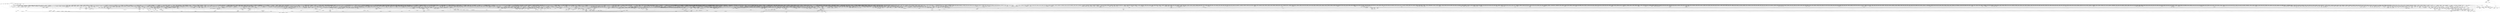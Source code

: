 digraph kerncollapsed {
    "__raw_spin_unlock_irqrestore_5" [color="black"];
    "pcpu_chunk_refresh_hint" [color="black"];
    "Indirect call173" [color="black"];
    "flush_tlb_kernel_range" [color="black"];
    "check_stable_address_space" [color="black"];
    "access_ok_2" [color="black"];
    "folio_nr_pages" [color="black"];
    "__cmpxchg_case_8" [color="black"];
    "update_rt_rq_load_avg" [color="black"];
    "vmf_pte_changed" [color="black"];
    "fsnotify_detach_connector_from_object" [color="black"];
    "__cmpxchg_case_acq_32.constprop.0_2" [color="black"];
    "folio_trylock_2" [color="black"];
    "mas_wr_walk" [color="black"];
    "find_next_bit_15" [color="black"];
    "Indirect call16" [color="black"];
    "simple_xattr_space" [color="black"];
    "mas_walk" [color="black"];
    "__raw_spin_lock_irq_3" [color="black"];
    "__skb_set_length_1" [color="black"];
    "fast_dput" [color="black"];
    "__mnt_want_write" [color="black"];
    "inode_io_list_move_locked" [color="black"];
    "down_trylock" [color="black"];
    "rcu_exp_jiffies_till_stall_check" [color="black"];
    "update_curr" [color="black"];
    "__set_task_comm" [color="black"];
    "system_supports_tlb_range" [color="black"];
    "lock_parent" [color="black"];
    "kernel_init_pages" [color="black"];
    "xa_find" [color="black"];
    "page_ref_inc_4" [color="black"];
    "__mnt_drop_write_file" [color="black"];
    "ldsem_down_read_trylock" [color="black"];
    "__wake_up_pollfree" [color="black"];
    "rwsem_read_trylock" [color="black"];
    "__raw_spin_lock_irqsave_41" [color="black"];
    "mas_set_height" [color="black"];
    "Indirect call135" [color="black"];
    "rcu_advance_cbs" [color="black"];
    "dev_driver_string" [color="black"];
    "wakeup_kcompactd" [color="black"];
    "__cmpxchg_case_mb_64_2" [color="black"];
    "do_raw_spin_lock_15" [color="black"];
    "task_curr" [color="black"];
    "mas_store_prealloc.part.0" [color="black"];
    "Indirect call186" [color="black"];
    "do_raw_spin_lock_1" [color="black"];
    "rcu_seq_snap" [color="black"];
    "__raw_spin_unlock_irqrestore_38" [color="black"];
    "folio_trylock" [color="black"];
    "__percpu_add_case_32_20" [color="black"];
    "rcu_segcblist_init" [color="black"];
    "Indirect call98" [color="black"];
    "mapping_shrinkable" [color="black"];
    "sk_error_report" [color="black"];
    "mas_find_setup.constprop.0" [color="black"];
    "wakeup_source_deactivate" [color="black"];
    "__cmpxchg_case_acq_32.constprop.0_14" [color="black"];
    "sve_get_vl" [color="black"];
    "pgdat_balanced" [color="black"];
    "arm64_kernel_unmapped_at_el0_4" [color="black"];
    "entity_eligible" [color="black"];
    "wake_up_klogd" [color="black"];
    "skb_header_pointer_2" [color="black"];
    "__raw_spin_lock_irqsave_12" [color="black"];
    "Indirect call204" [color="black"];
    "percpu_ref_get_many.constprop.0" [color="black"];
    "do_raw_spin_lock_97" [color="black"];
    "__bitmap_weight" [color="black"];
    "find_last_bit" [color="black"];
    "__raw_spin_unlock_irqrestore_32" [color="black"];
    "__cmpxchg_case_mb_64_6" [color="black"];
    "find_next_and_bit.constprop.0" [color="black"];
    "internal_add_timer" [color="black"];
    "__raw_spin_lock_irqsave_21" [color="black"];
    "csum_block_add_ext" [color="black"];
    "io_put_kbuf_comp.isra.0" [color="black"];
    "check_cb_ovld_locked" [color="black"];
    "__io_put_kbuf_list" [color="black"];
    "tlb_flush_mmu_tlbonly" [color="black"];
    "__kern_my_cpu_offset_6" [color="black"];
    "xas_next_offset" [color="black"];
    "folio_trylock_flag" [color="black"];
    "req_set_fail_3" [color="black"];
    "rcu_stall_is_suppressed" [color="black"];
    "__ipi_send_mask" [color="black"];
    "__raw_spin_lock_28" [color="black"];
    "__timer_delete" [color="black"];
    "cpumask_intersects.constprop.0_1" [color="black"];
    "console_srcu_read_lock" [color="black"];
    "data_alloc" [color="black"];
    "__posix_timers_find" [color="black"];
    "is_subdir" [color="black"];
    "folio_nr_pages_3" [color="black"];
    "pick_next_pushable_dl_task" [color="black"];
    "flush_dcache_folio" [color="black"];
    "min_deadline_cb_propagate" [color="black"];
    "raw_spin_rq_trylock" [color="black"];
    "test_and_set_ti_thread_flag_1" [color="black"];
    "__cmpxchg_case_mb_64_4" [color="black"];
    "find_worker_executing_work" [color="black"];
    "d_shrink_add" [color="black"];
    "pm_runtime_put_noidle_2" [color="black"];
    "__raw_spin_lock_23" [color="black"];
    "__enqueue_entity" [color="black"];
    "propagation_next" [color="black"];
    "do_raw_spin_lock_7" [color="black"];
    "compound_order_1" [color="black"];
    "console_verbose" [color="black"];
    "mas_wr_walk_index.isra.0" [color="black"];
    "ktime_get_real_ts64" [color="black"];
    "Indirect call104" [color="black"];
    "check_and_switch_context" [color="black"];
    "__raw_spin_lock_42" [color="black"];
    "post_init_entity_util_avg" [color="black"];
    "u64_stats_inc" [color="black"];
    "vma_interval_tree_iter_first" [color="black"];
    "__pm_relax" [color="black"];
    "__raw_spin_lock_irq_34" [color="black"];
    "Indirect call51" [color="black"];
    "desc_make_reusable" [color="black"];
    "mab_shift_right" [color="black"];
    "mas_push_data" [color="black"];
    "mapping_shrinkable_1" [color="black"];
    "dput_to_list" [color="black"];
    "security_sock_rcv_skb" [color="black"];
    "update_dl_migration" [color="black"];
    "inode_io_list_del" [color="black"];
    "list_del_init_5" [color="black"];
    "online_section_nr" [color="black"];
    "cd_forget" [color="black"];
    "pcpu_update_empty_pages" [color="black"];
    "hrtimer_cancel" [color="black"];
    "timerqueue_iterate_next" [color="black"];
    "__tlb_reset_range" [color="black"];
    "bit_waitqueue" [color="black"];
    "clear_inode" [color="black"];
    "__raw_spin_lock_24" [color="black"];
    "down_read_trylock" [color="black"];
    "page_ref_inc_3" [color="black"];
    "no_page_table" [color="black"];
    "double_rq_lock" [color="black"];
    "finish_wait" [color="black"];
    "folio_mapped_3" [color="black"];
    "wb_io_lists_depopulated" [color="black"];
    "do_csum" [color="black"];
    "pud_set_huge" [color="black"];
    "attach_task" [color="black"];
    "list_del_3" [color="black"];
    "page_ref_inc_2" [color="black"];
    "__clear_open_fd" [color="black"];
    "Indirect call5" [color="black"];
    "__list_del_entry" [color="black"];
    "blake2s_update" [color="black"];
    "gup_must_unshare" [color="black"];
    "dec_mm_counter" [color="black"];
    "task_rq_unlock" [color="black"];
    "timer_delete" [color="black"];
    "_copy_from_user_4" [color="black"];
    "find_next_bit.constprop.0_6" [color="black"];
    "to_ratio" [color="black"];
    "__kern_my_cpu_offset_80" [color="black"];
    "free_pcppages_bulk" [color="black"];
    "test_ti_thread_flag_4" [color="black"];
    "maybe_mkwrite.isra.0" [color="black"];
    "do_raw_spin_lock_117" [color="black"];
    "mas_state_walk" [color="black"];
    "pagefault_enable" [color="black"];
    "Indirect call97" [color="black"];
    "__raw_spin_unlock_irq_3" [color="black"];
    "Indirect call7" [color="black"];
    "Indirect call142" [color="black"];
    "lazy_max_pages" [color="black"];
    "data_check_size" [color="black"];
    "xas_find_marked" [color="black"];
    "__wake_up_parent" [color="black"];
    "__raw_spin_unlock_irqrestore_17" [color="black"];
    "__bpf_free_used_maps" [color="black"];
    "__cmpxchg_case_acq_32_3" [color="black"];
    "sched_cgroup_fork" [color="black"];
    "ktime_get_with_offset" [color="black"];
    "security_task_setscheduler" [color="black"];
    "pvm_find_va_enclose_addr" [color="black"];
    "Indirect call197" [color="black"];
    "cpu_util_cfs_boost" [color="black"];
    "sb_clear_inode_writeback" [color="black"];
    "Indirect call67" [color="black"];
    "check_class_changed" [color="black"];
    "prepend_name" [color="black"];
    "gup_folio_next" [color="black"];
    "Indirect call30" [color="black"];
    "folio_total_mapcount" [color="black"];
    "Indirect call50" [color="black"];
    "add_device_randomness" [color="black"];
    "lru_deactivate_fn" [color="black"];
    "__raw_spin_lock_15" [color="black"];
    "_prb_read_valid" [color="black"];
    "ptrauth_keys_install_user" [color="black"];
    "global_dirtyable_memory" [color="black"];
    "cpumask_empty_3" [color="black"];
    "__kmem_obj_info" [color="black"];
    "d_ancestor" [color="black"];
    "__raw_spin_lock" [color="black"];
    "tlb_gather_mmu_fullmm" [color="black"];
    "__hrtimer_next_event_base.constprop.0" [color="black"];
    "se_weight.isra.0" [color="black"];
    "Indirect call201" [color="black"];
    "cpu_online_3" [color="black"];
    "test_ti_thread_flag_21" [color="black"];
    "__pi_strlen" [color="black"];
    "check_preempt_curr" [color="black"];
    "Indirect call170" [color="black"];
    "account_pipe_buffers" [color="black"];
    "is_bad_inode" [color="black"];
    "mas_rewalk_if_dead" [color="black"];
    "__raw_spin_lock_irqsave.constprop.0_9" [color="black"];
    "strscpy" [color="black"];
    "exit_oom_victim" [color="black"];
    "__reuseport_detach_sock.isra.0" [color="black"];
    "__raw_spin_lock_irqsave_15" [color="black"];
    "search_cmp_ftr_reg" [color="black"];
    "__raw_spin_lock_43" [color="black"];
    "mab_mas_cp" [color="black"];
    "__cmpxchg_case_acq_32.constprop.0_8" [color="black"];
    "Indirect call193" [color="black"];
    "page_ref_add" [color="black"];
    "test_ti_thread_flag_7" [color="black"];
    "folio_anon_vma" [color="black"];
    "sock_inuse_add" [color="black"];
    "radix_tree_tag_get" [color="black"];
    "sibling_imbalance.isra.0" [color="black"];
    "__cmpxchg_case_acq_32" [color="black"];
    "lock_mnt_tree" [color="black"];
    "device_links_read_lock" [color="black"];
    "calc_wheel_index" [color="black"];
    "mod_node_state" [color="black"];
    "kernfs_release_file.part.0.isra.0" [color="black"];
    "Indirect call212" [color="black"];
    "Indirect call62" [color="black"];
    "folio_activate_fn" [color="black"];
    "____do_softirq" [color="black"];
    "vma_interval_tree_augment_rotate" [color="black"];
    "mte_dead_walk" [color="black"];
    "mt_find" [color="black"];
    "tty_termios_baud_rate" [color="black"];
    "get_task_exe_file" [color="black"];
    "rcu_gpnum_ovf" [color="black"];
    "__delay" [color="black"];
    "flush_tlb_batched_pending" [color="black"];
    "__io_prep_linked_timeout" [color="black"];
    "mtree_range_walk" [color="black"];
    "clear_bit_unlock.constprop.0" [color="black"];
    "kmap_local_page" [color="black"];
    "folio_invalidate" [color="black"];
    "wb_update_bandwidth" [color="black"];
    "__raw_spin_lock_irq_4" [color="black"];
    "arch_teardown_dma_ops" [color="black"];
    "pid_nr_ns" [color="black"];
    "__futex_unqueue" [color="black"];
    "Indirect call134" [color="black"];
    "Indirect call181" [color="black"];
    "__raw_spin_unlock_irq_12" [color="black"];
    "__dl_add" [color="black"];
    "__radix_tree_lookup" [color="black"];
    "__raw_spin_lock.constprop.0_2" [color="black"];
    "__bitmap_subset" [color="black"];
    "__bitmap_intersects" [color="black"];
    "_task_util_est" [color="black"];
    "mas_safe_pivot" [color="black"];
    "lru_deactivate_file_fn" [color="black"];
    "__raw_spin_lock_irq.constprop.0_2" [color="black"];
    "rt_mutex_setprio" [color="black"];
    "do_raw_spin_lock_27" [color="black"];
    "Indirect call208" [color="black"];
    "sock_flag.constprop.0" [color="black"];
    "cpudl_find" [color="black"];
    "tty_name" [color="black"];
    "dev_pm_disable_wake_irq_check" [color="black"];
    "workingset_refault" [color="black"];
    "__raw_spin_unlock_irqrestore_15" [color="black"];
    "skb_frag_ref" [color="black"];
    "mast_split_data" [color="black"];
    "_find_next_zero_bit" [color="black"];
    "printk_parse_prefix" [color="black"];
    "d_lru_del" [color="black"];
    "__xchg_case_mb_64.constprop.0_3" [color="black"];
    "__raw_read_lock.constprop.0_5" [color="black"];
    "__xchg_case_mb_32.constprop.0" [color="black"];
    "workingset_activation" [color="black"];
    "mas_parent_type" [color="black"];
    "Indirect call93" [color="black"];
    "next_signal" [color="black"];
    "fsnotify_first_mark" [color="black"];
    "mas_start" [color="black"];
    "Indirect call112" [color="black"];
    "Indirect call65" [color="black"];
    "page_ref_add_1" [color="black"];
    "irqd_irq_disabled.isra.0" [color="black"];
    "security_sk_free" [color="black"];
    "Indirect call177" [color="black"];
    "__sync_icache_dcache" [color="black"];
    "page_vma_mapped_walk_done_1" [color="black"];
    "idle_cpu" [color="black"];
    "group_open_release" [color="black"];
    "__percpu_add_case_64_3" [color="black"];
    "Indirect call209" [color="black"];
    "compound_order_2" [color="black"];
    "__irq_get_desc_lock" [color="black"];
    "wake_up_bit" [color="black"];
    "__cmpxchg_case_mb_32.constprop.0" [color="black"];
    "vmalloc_to_page" [color="black"];
    "console_trylock" [color="black"];
    "security_release_secctx" [color="black"];
    "cpumask_subset" [color="black"];
    "enqueue_hrtimer.constprop.0" [color="black"];
    "ksize" [color="black"];
    "__fswab32_10" [color="black"];
    "get_file_2" [color="black"];
    "__raw_spin_unlock_irq_23" [color="black"];
    "__preempt_count_add.constprop.0_1" [color="black"];
    "prepend_path" [color="black"];
    "set_ti_thread_flag_4" [color="black"];
    "get_pwq" [color="black"];
    "__ksize" [color="black"];
    "Indirect call71" [color="black"];
    "xa_err" [color="black"];
    "dequeue_task" [color="black"];
    "do_raw_spin_lock_118" [color="black"];
    "__kern_my_cpu_offset_52" [color="black"];
    "llist_del_first" [color="black"];
    "test_ti_thread_flag_22" [color="black"];
    "pm_qos_update_flags" [color="black"];
    "kernfs_name_hash" [color="black"];
    "unhash_mnt" [color="black"];
    "__skb_zcopy_downgrade_managed" [color="black"];
    "llist_add_batch" [color="black"];
    "inactive_is_low.constprop.0" [color="black"];
    "flush_dcache_page" [color="black"];
    "__raw_spin_lock_32" [color="black"];
    "Indirect call64" [color="black"];
    "fsnotify_grab_connector" [color="black"];
    "bsearch" [color="black"];
    "Indirect call66" [color="black"];
    "strscpy_pad" [color="black"];
    "__update_load_avg_cfs_rq" [color="black"];
    "spin_lock_irqsave_check_contention" [color="black"];
    "__bitmap_and" [color="black"];
    "__cmpxchg_case_acq_32.constprop.0_4" [color="black"];
    "read_sanitised_ftr_reg" [color="black"];
    "xas_next_entry.constprop.0" [color="black"];
    "__put_unused_fd" [color="black"];
    "list_del_init_6" [color="black"];
    "put_dec_trunc8" [color="black"];
    "Indirect call129" [color="black"];
    "Indirect call136" [color="black"];
    "__skb_checksum" [color="black"];
    "__rb_insert_augmented" [color="black"];
    "flush_tlb_mm_1" [color="black"];
    "cpumask_next_and" [color="black"];
    "dev_xmit_recursion_inc" [color="black"];
    "Indirect call185" [color="black"];
    "add_wait_queue" [color="black"];
    "do_softirq" [color="black"];
    "arch_tlbbatch_should_defer.constprop.0" [color="black"];
    "__percpu_add_case_32_15" [color="black"];
    "__percpu_add_case_64_6" [color="black"];
    "skb_header_cloned" [color="black"];
    "__raw_spin_lock_64" [color="black"];
    "Indirect call96" [color="black"];
    "list_del_init_7" [color="black"];
    "__raw_spin_unlock_irqrestore_37" [color="black"];
    "netlink_has_listeners" [color="black"];
    "filemap_check_errors" [color="black"];
    "arm_timer" [color="black"];
    "Indirect call106" [color="black"];
    "io_cancel_cb" [color="black"];
    "rcu_inkernel_boot_has_ended" [color="black"];
    "_find_first_zero_bit" [color="black"];
    "__init_swait_queue_head" [color="black"];
    "mas_next_range" [color="black"];
    "wb_has_dirty_io" [color="black"];
    "__mutex_remove_waiter" [color="black"];
    "__remove_inode_hash" [color="black"];
    "plist_add" [color="black"];
    "pcpu_alloc_area" [color="black"];
    "pcpu_next_md_free_region" [color="black"];
    "mas_set_alloc_req" [color="black"];
    "rcu_poll_gp_seq_end_unlocked" [color="black"];
    "xas_not_node" [color="black"];
    "arch_local_irq_restore_1" [color="black"];
    "mte_zero_clear_page_tags" [color="black"];
    "ttwu_queue_wakelist" [color="black"];
    "raw_spin_rq_lock_1" [color="black"];
    "__cmpxchg_case_acq_32.constprop.0_9" [color="black"];
    "__raw_spin_lock_62" [color="black"];
    "__skb_header_pointer" [color="black"];
    "space_used" [color="black"];
    "drain_pages_zone" [color="black"];
    "_find_first_bit" [color="black"];
    "pde_subdir_find" [color="black"];
    "cpupri_set" [color="black"];
    "Indirect call80" [color="black"];
    "__raw_spin_lock_irqsave.constprop.0_7" [color="black"];
    "percpu_ref_put_many.constprop.0" [color="black"];
    "__raw_spin_lock_irqsave_25" [color="black"];
    "rcu_seq_end_1" [color="black"];
    "__mod_lruvec_state" [color="black"];
    "mod_timer" [color="black"];
    "is_vmalloc_addr" [color="black"];
    "io_wq_cancel_pending_work" [color="black"];
    "__raw_spin_lock_irqsave_18" [color="black"];
    "__dev_pm_qos_resume_latency" [color="black"];
    "__cmpxchg_case_acq_32.constprop.0_19" [color="black"];
    "Indirect call191" [color="black"];
    "__raw_spin_unlock_irq_28" [color="black"];
    "to_kthread" [color="black"];
    "Indirect call165" [color="black"];
    "tick_get_device" [color="black"];
    "skb_zcopy_downgrade_managed" [color="black"];
    "copy_to_user_page" [color="black"];
    "memmove" [color="black"];
    "__gfp_pfmemalloc_flags" [color="black"];
    "hrtimer_sleeper_start_expires" [color="black"];
    "get_state_synchronize_rcu" [color="black"];
    "__raw_spin_unlock_irq_45" [color="black"];
    "__const_udelay" [color="black"];
    "radix_tree_lookup" [color="black"];
    "__dev_fwnode" [color="black"];
    "get_arm64_ftr_reg_nowarn" [color="black"];
    "mas_store_b_node" [color="black"];
    "ktime_get_real_seconds" [color="black"];
    "system_supports_mte_1" [color="black"];
    "__clear_close_on_exec.isra.0" [color="black"];
    "mte_destroy_descend.constprop.0" [color="black"];
    "sock_flag_3" [color="black"];
    "kernfs_next_descendant_post" [color="black"];
    "task_pid_vnr" [color="black"];
    "io_prep_async_link" [color="black"];
    "put_dec" [color="black"];
    "io_wq_get_acct" [color="black"];
    "__raw_spin_unlock_irq_36" [color="black"];
    "__do_set_cpus_allowed" [color="black"];
    "jiffies_to_usecs" [color="black"];
    "__wake_q_add" [color="black"];
    "Indirect call52" [color="black"];
    "memblock_is_map_memory" [color="black"];
    "osq_lock" [color="black"];
    "__count_vm_events" [color="black"];
    "__setparam_dl" [color="black"];
    "defer_console_output" [color="black"];
    "sched_asym_prefer" [color="black"];
    "__kern_my_cpu_offset_91" [color="black"];
    "do_raw_spin_lock_67" [color="black"];
    "find_vma" [color="black"];
    "Indirect call171" [color="black"];
    "rcu_seq_set_state" [color="black"];
    "anon_vma_interval_tree_iter_first" [color="black"];
    "do_raw_spin_lock_33" [color="black"];
    "__percpu_add_case_64_2" [color="black"];
    "__finish_swait" [color="black"];
    "percpu_counter_add" [color="black"];
    "compound_order" [color="black"];
    "find_first_bit_3" [color="black"];
    "Indirect call82" [color="black"];
    "count_vm_event_2" [color="black"];
    "Indirect call153" [color="black"];
    "__raw_spin_lock_irqsave_22" [color="black"];
    "list_move_tail" [color="black"];
    "Indirect call211" [color="black"];
    "rcu_gp_is_normal" [color="black"];
    "put_dec_full8" [color="black"];
    "__cmpxchg_case_64.isra.0" [color="black"];
    "mas_is_err" [color="black"];
    "pid_task" [color="black"];
    "__raw_spin_unlock_irqrestore_1" [color="black"];
    "number" [color="black"];
    "__page_dup_rmap.constprop.0" [color="black"];
    "__raw_write_unlock_irq_5" [color="black"];
    "rwsem_set_nonspinnable" [color="black"];
    "Indirect call27" [color="black"];
    "Indirect call138" [color="black"];
    "__raw_spin_lock_2" [color="black"];
    "__wake_up_bit" [color="black"];
    "select_collect" [color="black"];
    "mas_wr_node_walk" [color="black"];
    "__raw_write_lock_irq.constprop.0" [color="black"];
    "Indirect call111" [color="black"];
    "mas_wr_walk_descend" [color="black"];
    "first_zones_zonelist" [color="black"];
    "__raw_spin_unlock_irqrestore_11" [color="black"];
    "__raw_spin_lock_irq_25" [color="black"];
    "slab_is_available" [color="black"];
    "mas_prev_sibling" [color="black"];
    "lockref_put_or_lock" [color="black"];
    "irq_work_single" [color="black"];
    "do_raw_spin_lock_26" [color="black"];
    "fsnotify_free_mark" [color="black"];
    "fpsimd_thread_switch" [color="black"];
    "__hrtimer_get_next_event" [color="black"];
    "sched_setscheduler" [color="black"];
    "folio_account_cleaned" [color="black"];
    "Indirect call34" [color="black"];
    "eventfd_signal_mask" [color="black"];
    "d_path" [color="black"];
    "test_and_set_bit_lock.constprop.0" [color="black"];
    "task_fits_cpu" [color="black"];
    "xas_set_order.part.0" [color="black"];
    "Indirect call20" [color="black"];
    "mas_update_gap" [color="black"];
    "flush_signal_handlers" [color="black"];
    "reweight_task" [color="black"];
    "find_next_bit_8" [color="black"];
    "find_next_bit.constprop.0_14" [color="black"];
    "system_supports_generic_auth" [color="black"];
    "__raw_spin_unlock_irqrestore_2" [color="black"];
    "smp_call_function_many" [color="black"];
    "tick_get_broadcast_mask" [color="black"];
    "sched_dl_overflow" [color="black"];
    "__cmpxchg_case_acq_32.constprop.0_21" [color="black"];
    "__integrity_iint_find" [color="black"];
    "mnt_dec_writers" [color="black"];
    "Indirect call60" [color="black"];
    "__task_rq_lock" [color="black"];
    "mas_descend" [color="black"];
    "__percpu_add_case_32_1" [color="black"];
    "Indirect call12" [color="black"];
    "Indirect call143" [color="black"];
    "Indirect call49" [color="black"];
    "memblock_search" [color="black"];
    "clear_ti_thread_flag_8" [color="black"];
    "skb_has_frag_list" [color="black"];
    "__iget" [color="black"];
    "xas_retry" [color="black"];
    "_find_next_and_bit" [color="black"];
    "rb_insert_color_cached" [color="black"];
    "cpumask_and.isra.0_1" [color="black"];
    "Indirect call23" [color="black"];
    "find_lock_later_rq" [color="black"];
    "__raw_spin_lock_irq_23" [color="black"];
    "steal_suitable_fallback" [color="black"];
    "find_vmap_area" [color="black"];
    "mnt_set_mountpoint" [color="black"];
    "Indirect call145" [color="black"];
    "__page_cache_release" [color="black"];
    "Indirect call42" [color="black"];
    "__cmpxchg_case_acq_32.constprop.0_7" [color="black"];
    "__cmpxchg_case_rel_64" [color="black"];
    "dl_task_is_earliest_deadline" [color="black"];
    "update_blocked_averages" [color="black"];
    "invalid_folio_referenced_vma" [color="black"];
    "Indirect call75" [color="black"];
    "__fsnotify_recalc_mask" [color="black"];
    "folio_test_uptodate" [color="black"];
    "arch_local_irq_save_1" [color="black"];
    "Indirect call83" [color="black"];
    "__kern_my_cpu_offset_54" [color="black"];
    "kthread_probe_data" [color="black"];
    "Indirect call4" [color="black"];
    "compaction_defer_reset" [color="black"];
    "tty_driver_name" [color="black"];
    "Indirect call159" [color="black"];
    "Indirect call164" [color="black"];
    "__cmpxchg_case_rel_32" [color="black"];
    "count_vm_events_2" [color="black"];
    "cpumask_copy_1" [color="black"];
    "signal_pending" [color="black"];
    "fatal_signal_pending_6" [color="black"];
    "__raw_spin_lock_irqsave_42" [color="black"];
    "skb_headers_offset_update" [color="black"];
    "irq_domain_activate_irq" [color="black"];
    "mnt_get_count" [color="black"];
    "Indirect call59" [color="black"];
    "rcu_gp_is_expedited" [color="black"];
    "move_linked_works" [color="black"];
    "__percpu_add_case_32_21" [color="black"];
    "get_group_info.isra.0" [color="black"];
    "do_raw_spin_lock_46" [color="black"];
    "__cmpxchg_case_mb_32_5" [color="black"];
    "ma_data_end" [color="black"];
    "add_wait_queue_exclusive" [color="black"];
    "Indirect call28" [color="black"];
    "__raw_write_lock_irq" [color="black"];
    "__raw_spin_lock_irq_35" [color="black"];
    "page_ref_dec_and_test_2" [color="black"];
    "__raw_spin_unlock_irq_35" [color="black"];
    "Indirect call99" [color="black"];
    "rseq_migrate" [color="black"];
    "memchr" [color="black"];
    "__raw_spin_lock_49" [color="black"];
    "kmalloc_size_roundup" [color="black"];
    "prb_final_commit" [color="black"];
    "mas_alloc_req.isra.0" [color="black"];
    "do_raw_spin_lock_83" [color="black"];
    "folio_mapped_1" [color="black"];
    "set_next_task" [color="black"];
    "kernfs_root" [color="black"];
    "__io_disarm_linked_timeout" [color="black"];
    "compaction_suitable" [color="black"];
    "__skb_fill_page_desc" [color="black"];
    "folio_mapped_2" [color="black"];
    "Indirect call86" [color="black"];
    "__futex_queue" [color="black"];
    "move_freelist_tail" [color="black"];
    "__mutex_add_waiter" [color="black"];
    "set_load_weight" [color="black"];
    "io_timeout_extract" [color="black"];
    "signal_pending_state_1" [color="black"];
    "__kern_my_cpu_offset_26" [color="black"];
    "Indirect call56" [color="black"];
    "wb_stat_mod" [color="black"];
    "get_work_pool" [color="black"];
    "system_supports_tlb_range_1" [color="black"];
    "do_raw_spin_lock_11" [color="black"];
    "folio_mapping" [color="black"];
    "generic_exec_single" [color="black"];
    "fprop_fraction_percpu" [color="black"];
    "__raw_spin_trylock_5" [color="black"];
    "fetch_robust_entry" [color="black"];
    "Indirect call108" [color="black"];
    "__rb_rotate_set_parents" [color="black"];
    "__kern_my_cpu_offset_28" [color="black"];
    "anon_vma_interval_tree_iter_next" [color="black"];
    "mab_set_b_end" [color="black"];
    "prb_next_seq" [color="black"];
    "__rt_mutex_futex_trylock" [color="black"];
    "efi_reboot" [color="black"];
    "activate_task" [color="black"];
    "__pi_strcmp" [color="black"];
    "Indirect call90" [color="black"];
    "Indirect call21" [color="black"];
    "oom_badness" [color="black"];
    "arch_local_irq_save_4" [color="black"];
    "IS_ERR_OR_NULL_3" [color="black"];
    "rt_mutex_top_waiter" [color="black"];
    "__dput_to_list" [color="black"];
    "__task_pid_nr_ns" [color="black"];
    "folio_add_new_anon_rmap" [color="black"];
    "hrtimer_active" [color="black"];
    "skb_checksum" [color="black"];
    "hlist_del_init_4" [color="black"];
    "__kern_my_cpu_offset_42" [color="black"];
    "skb_tailroom_2" [color="black"];
    "rb_prev" [color="black"];
    "inode_add_lru" [color="black"];
    "__folio_cancel_dirty" [color="black"];
    "do_raw_spin_lock_9" [color="black"];
    "do_raw_spin_lock.constprop.0_3" [color="black"];
    "Indirect call31" [color="black"];
    "cpu_util_cfs" [color="black"];
    "__wb_update_bandwidth.constprop.0" [color="black"];
    "Indirect call29" [color="black"];
    "pcpu_post_unmap_tlb_flush" [color="black"];
    "__raw_spin_lock_41" [color="black"];
    "mntget" [color="black"];
    "cpu_timer_dequeue" [color="black"];
    "mas_put_in_tree" [color="black"];
    "__sk_mem_reduce_allocated" [color="black"];
    "task_clear_jobctl_pending" [color="black"];
    "should_failslab" [color="black"];
    "__kern_my_cpu_offset_44" [color="black"];
    "__wake_up_common_lock" [color="black"];
    "need_active_balance" [color="black"];
    "addr_to_vb_xa" [color="black"];
    "io_run_local_work_continue" [color="black"];
    "compaction_free" [color="black"];
    "Indirect call172" [color="black"];
    "avg_vruntime" [color="black"];
    "_mix_pool_bytes" [color="black"];
    "is_software_node" [color="black"];
    "_prb_commit" [color="black"];
    "bstats_update" [color="black"];
    "mte_clear_page_tags" [color="black"];
    "__kern_my_cpu_offset_24" [color="black"];
    "do_raw_spin_lock_93" [color="black"];
    "vma_last_pgoff" [color="black"];
    "rcu_segcblist_pend_cbs" [color="black"];
    "rcu_seq_end" [color="black"];
    "mod_zone_page_state" [color="black"];
    "page_ref_inc_1" [color="black"];
    "sched_clock" [color="black"];
    "prep_new_page" [color="black"];
    "Indirect call115" [color="black"];
    "__wake_up_sync_key" [color="black"];
    "tlb_flush" [color="black"];
    "folio_order" [color="black"];
    "percpu_ref_noop_confirm_switch" [color="black"];
    "__kern_my_cpu_offset_56" [color="black"];
    "wake_up_var" [color="black"];
    "find_next_bit.constprop.0_11" [color="black"];
    "tty_ldisc_open" [color="black"];
    "task_rq_lock" [color="black"];
    "mab_no_null_split" [color="black"];
    "__raw_spin_trylock" [color="black"];
    "__raw_read_lock_irqsave.constprop.0_1" [color="black"];
    "_atomic_dec_and_lock_irqsave" [color="black"];
    "Indirect call127" [color="black"];
    "Indirect call133" [color="black"];
    "do_raw_spin_lock_116" [color="black"];
    "__raw_spin_lock_irq_11" [color="black"];
    "mnt_add_count" [color="black"];
    "ktime_get" [color="black"];
    "__cmpxchg_case_acq_32.constprop.0_15" [color="black"];
    "__srcu_read_lock" [color="black"];
    "d_set_d_op" [color="black"];
    "__cmpxchg_case_mb_32_3" [color="black"];
    "put_filesystem" [color="black"];
    "__raw_spin_lock_irq_19" [color="black"];
    "xas_find" [color="black"];
    "srcu_read_unlock.constprop.0" [color="black"];
    "mas_adopt_children.isra.0" [color="black"];
    "anon_vma_interval_tree_insert" [color="black"];
    "__skb_dequeue_3" [color="black"];
    "ptep_set_access_flags" [color="black"];
    "__cmpwait_case_32_1" [color="black"];
    "pvm_determine_end_from_reverse" [color="black"];
    "qdisc_qstats_cpu_qlen_inc" [color="black"];
    "audit_uid_comparator" [color="black"];
    "Indirect call100" [color="black"];
    "_compound_head_3" [color="black"];
    "__raw_spin_lock_26" [color="black"];
    "do_raw_spin_lock_86" [color="black"];
    "xa_find_after" [color="black"];
    "copy_from_kernel_nofault" [color="black"];
    "get_file.isra.0" [color="black"];
    "Indirect call187" [color="black"];
    "queued_read_lock_slowpath" [color="black"];
    "Indirect call2" [color="black"];
    "mas_prev_slot" [color="black"];
    "__sw_hweight64" [color="black"];
    "d_hash" [color="black"];
    "do_raw_spin_lock_31" [color="black"];
    "pm_runtime_deactivate_timer" [color="black"];
    "io_prep_async_work" [color="black"];
    "init_entity_runnable_average" [color="black"];
    "__raw_spin_unlock_irq_18" [color="black"];
    "kmalloc_slab" [color="black"];
    "__raw_read_lock.constprop.0_1" [color="black"];
    "detach_entity_load_avg" [color="black"];
    "__kern_my_cpu_offset_89" [color="black"];
    "__cmpxchg_case_mb_32_4" [color="black"];
    "io_cqring_wake" [color="black"];
    "pageblock_skip_persistent" [color="black"];
    "Indirect call199" [color="black"];
    "hrtimer_start_range_ns" [color="black"];
    "do_raw_spin_lock_28" [color="black"];
    "dev_to_swnode" [color="black"];
    "process_shares_mm" [color="black"];
    "__raw_spin_unlock_irqrestore_6" [color="black"];
    "folio_not_mapped" [color="black"];
    "test_ti_thread_flag_6" [color="black"];
    "__kern_my_cpu_offset_78" [color="black"];
    "srcu_funnel_exp_start" [color="black"];
    "vma_iter_config" [color="black"];
    "Indirect call35" [color="black"];
    "__kern_my_cpu_offset_67" [color="black"];
    "mte_set_pivot" [color="black"];
    "free_vmap_area_rb_augment_cb_propagate" [color="black"];
    "__raw_spin_unlock_irq_6" [color="black"];
    "rt_mutex_proxy_unlock" [color="black"];
    "put_unused_fd" [color="black"];
    "posix_cputimers_group_init" [color="black"];
    "Indirect call144" [color="black"];
    "__cmpxchg_case_mb_32_13" [color="black"];
    "get_cred" [color="black"];
    "skb_pfmemalloc" [color="black"];
    "__raw_spin_lock_irqsave_5" [color="black"];
    "task_set_jobctl_pending" [color="black"];
    "__init_waitqueue_head" [color="black"];
    "folio_evictable" [color="black"];
    "mmgrab_1" [color="black"];
    "__raw_spin_lock.constprop.0" [color="black"];
    "mtree_load" [color="black"];
    "task_active_pid_ns" [color="black"];
    "do_raw_spin_lock_8" [color="black"];
    "find_vma_prev" [color="black"];
    "spin_lock_irqsave_ssp_contention" [color="black"];
    "fsnotify_put_sb_connectors" [color="black"];
    "Indirect call13" [color="black"];
    "do_raw_spin_lock_88" [color="black"];
    "audit_gid_comparator" [color="black"];
    "data_push_tail" [color="black"];
    "do_raw_spin_lock_60" [color="black"];
    "cpumask_and.isra.0_3" [color="black"];
    "__kern_my_cpu_offset_62" [color="black"];
    "__raw_spin_lock_bh.constprop.0_5" [color="black"];
    "__timer_delete_sync" [color="black"];
    "do_raw_spin_lock_30" [color="black"];
    "Indirect call33" [color="black"];
    "timer_delete_sync" [color="black"];
    "Indirect call180" [color="black"];
    "get_state_synchronize_rcu_full" [color="black"];
    "mutex_is_locked" [color="black"];
    "__raw_spin_lock_irq_20" [color="black"];
    "fasync_insert_entry" [color="black"];
    "irq_disable" [color="black"];
    "sane_fdtable_size" [color="black"];
    "security_audit_rule_match" [color="black"];
    "__add_wait_queue" [color="black"];
    "mte_dead_leaves.constprop.0" [color="black"];
    "__flush_tlb_page_nosync" [color="black"];
    "io_req_complete_defer" [color="black"];
    "task_will_free_mem" [color="black"];
    "enqueue_timer" [color="black"];
    "__kern_my_cpu_offset_22" [color="black"];
    "security_task_kill" [color="black"];
    "mm_set_has_pinned_flag" [color="black"];
    "__percpu_add_case_64_7" [color="black"];
    "debug_locks_off" [color="black"];
    "do_kernel_restart" [color="black"];
    "prepend_char" [color="black"];
    "flush_tlb_mm" [color="black"];
    "pcpu_block_refresh_hint" [color="black"];
    "do_raw_spin_lock_66" [color="black"];
    "__wake_up_klogd.part.0" [color="black"];
    "__raw_spin_unlock_irqrestore_21" [color="black"];
    "device_pm_check_callbacks" [color="black"];
    "timerqueue_del" [color="black"];
    "__raw_spin_lock_5" [color="black"];
    "__raw_spin_unlock_irqrestore_18" [color="black"];
    "page_try_share_anon_rmap" [color="black"];
    "sig_handler_ignored" [color="black"];
    "tty_driver_flush_buffer" [color="black"];
    "Indirect call114" [color="black"];
    "set_ti_thread_flag" [color="black"];
    "__printk_cpu_sync_try_get" [color="black"];
    "__local_bh_enable_ip" [color="black"];
    "iov_iter_revert" [color="black"];
    "folio_try_get_rcu" [color="black"];
    "__wake_up" [color="black"];
    "lowest_in_progress" [color="black"];
    "prb_first_valid_seq" [color="black"];
    "Indirect call160" [color="black"];
    "Indirect call161" [color="black"];
    "posix_cpu_timers_exit" [color="black"];
    "cpudl_heapify" [color="black"];
    "cpu_mitigations_off" [color="black"];
    "pcpu_free_area.isra.0" [color="black"];
    "Indirect call68" [color="black"];
    "current_is_kswapd" [color="black"];
    "auditsc_get_stamp" [color="black"];
    "arch_local_irq_enable_2" [color="black"];
    "int_sqrt" [color="black"];
    "queued_read_unlock.constprop.0_2" [color="black"];
    "smp_call_function_single" [color="black"];
    "update_pm_runtime_accounting" [color="black"];
    "rcu_segcblist_ready_cbs" [color="black"];
    "Indirect call44" [color="black"];
    "Indirect call130" [color="black"];
    "Indirect call69" [color="black"];
    "do_raw_spin_lock.constprop.0_6" [color="black"];
    "__xchg_case_mb_64.constprop.0_2" [color="black"];
    "vma_address" [color="black"];
    "is_valid_gup_args" [color="black"];
    "do_raw_spin_lock_17" [color="black"];
    "io_wq_work_match_all" [color="black"];
    "set_tlb_ubc_flush_pending" [color="black"];
    "task_sigpending_2" [color="black"];
    "xas_error.isra.0" [color="black"];
    "__dequeue_entity" [color="black"];
    "__mod_zone_page_state" [color="black"];
    "security_task_getsecid_obj" [color="black"];
    "xas_next_entry" [color="black"];
    "__mnt_drop_write" [color="black"];
    "inode_lru_list_del" [color="black"];
    "move_freepages_block" [color="black"];
    "mm_trace_rss_stat" [color="black"];
    "arch_local_irq_disable_2" [color="black"];
    "Indirect call214" [color="black"];
    "__raw_spin_lock_54" [color="black"];
    "pm_runtime_get_noresume" [color="black"];
    "Indirect call151" [color="black"];
    "skb_tailroom" [color="black"];
    "__cmpxchg_case_acq_32.constprop.0_18" [color="black"];
    "Indirect call107" [color="black"];
    "do_raw_spin_lock_5" [color="black"];
    "__raw_spin_unlock_irqrestore" [color="black"];
    "__pi_memcmp" [color="black"];
    "rwsem_set_reader_owned" [color="black"];
    "lockref_get_not_zero" [color="black"];
    "do_raw_spin_lock_63" [color="black"];
    "task_sigpending_1" [color="black"];
    "arch_local_irq_save_2" [color="black"];
    "__percpu_counter_sum" [color="black"];
    "do_raw_spin_lock_18" [color="black"];
    "print_tainted" [color="black"];
    "__raw_spin_lock_irqsave_4" [color="black"];
    "mmget" [color="black"];
    "cpumask_next.constprop.0" [color="black"];
    "purge_fragmented_block" [color="black"];
    "__isolate_free_page" [color="black"];
    "mnt_get_writers" [color="black"];
    "fsnotify_connector_sb" [color="black"];
    "tag_set" [color="black"];
    "next_zone" [color="black"];
    "pte_to_swp_entry" [color="black"];
    "find_next_bit_18" [color="black"];
    "get_next_ino" [color="black"];
    "io_wq_worker_running" [color="black"];
    "errseq_sample" [color="black"];
    "__percpu_add_return_case_32_1" [color="black"];
    "first_zones_zonelist_1" [color="black"];
    "__kern_my_cpu_offset_60" [color="black"];
    "ktime_get_mono_fast_ns" [color="black"];
    "irq_chip_retrigger_hierarchy" [color="black"];
    "__raw_spin_unlock_irqrestore_3" [color="black"];
    "sched_ttwu_pending" [color="black"];
    "nsec_to_clock_t" [color="black"];
    "exit_task_stack_account" [color="black"];
    "double_unlock_balance" [color="black"];
    "io_req_defer_failed" [color="black"];
    "__bitmap_set" [color="black"];
    "pmd_set_huge" [color="black"];
    "rcu_jiffies_till_stall_check" [color="black"];
    "u64_stats_add_2" [color="black"];
    "find_next_zero_bit_2" [color="black"];
    "__percpu_add_case_64.constprop.0_3" [color="black"];
    "clear_ti_thread_flag_3" [color="black"];
    "__kern_my_cpu_offset_51" [color="black"];
    "__printk_safe_exit" [color="black"];
    "io_poll_add_hash" [color="black"];
    "hlist_bl_lock" [color="black"];
    "mte_thread_switch" [color="black"];
    "tag_clear_highpage" [color="black"];
    "io_match_task_safe" [color="black"];
    "__raw_spin_unlock_irqrestore.constprop.0_2" [color="black"];
    "do_raw_spin_lock_85" [color="black"];
    "page_mapping" [color="black"];
    "wb_stat_error" [color="black"];
    "memcg_charge_kernel_stack.part.0" [color="black"];
    "Indirect call158" [color="black"];
    "remove_wait_queue" [color="black"];
    "mas_pop_node" [color="black"];
    "pm_runtime_autosuspend_expiration" [color="black"];
    "sk_mem_reclaim" [color="black"];
    "d_flags_for_inode" [color="black"];
    "__wait_on_bit" [color="black"];
    "raw_spin_rq_unlock" [color="black"];
    "tsk_fork_get_node" [color="black"];
    "req_ref_put_and_test" [color="black"];
    "do_raw_spin_lock_23" [color="black"];
    "Indirect call9" [color="black"];
    "try_to_unmap_flush" [color="black"];
    "pmd_offset.isra.0" [color="black"];
    "__percpu_add_case_32_3" [color="black"];
    "__kern_my_cpu_offset_25" [color="black"];
    "__raw_spin_unlock_irqrestore_4" [color="black"];
    "kobj_ns_ops" [color="black"];
    "jiffies_to_msecs" [color="black"];
    "posix_cpu_timers_exit_group" [color="black"];
    "__sw_hweight32" [color="black"];
    "Indirect call109" [color="black"];
    "kmap_atomic_1" [color="black"];
    "find_next_zero_bit" [color="black"];
    "do_raw_spin_lock_10" [color="black"];
    "futex_hb_waiters_dec" [color="black"];
    "set_kpti_asid_bits" [color="black"];
    "wb_dirty_limits" [color="black"];
    "workingset_test_recent" [color="black"];
    "peernet2id" [color="black"];
    "__siphash_unaligned" [color="black"];
    "rb_erase" [color="black"];
    "_find_next_or_bit" [color="black"];
    "Indirect call203" [color="black"];
    "__raw_spin_lock_irq" [color="black"];
    "fatal_signal_pending_4" [color="black"];
    "find_lock_task_mm" [color="black"];
    "do_raw_spin_lock_3" [color="black"];
    "__remove_hrtimer" [color="black"];
    "tk_clock_read" [color="black"];
    "__raw_spin_lock_irqsave_51" [color="black"];
    "inode_cgwb_move_to_attached" [color="black"];
    "__raw_spin_lock_irqsave_3" [color="black"];
    "update_dl_rq_load_avg" [color="black"];
    "futex_q_lock" [color="black"];
    "set_ptes.isra.0" [color="black"];
    "Indirect call17" [color="black"];
    "rcu_exp_need_qs" [color="black"];
    "add_mm_rss_vec" [color="black"];
    "device_links_read_unlock" [color="black"];
    "get_data" [color="black"];
    "inc_rlimit_ucounts" [color="black"];
    "__raw_spin_unlock_irq_17" [color="black"];
    "get_arm64_ftr_reg" [color="black"];
    "kill_super_notify" [color="black"];
    "prepare_to_wait_exclusive" [color="black"];
    "security_secid_to_secctx" [color="black"];
    "__percpu_add_case_32_2" [color="black"];
    "futex_cmpxchg_value_locked" [color="black"];
    "zone_watermark_fast.constprop.0" [color="black"];
    "___d_drop" [color="black"];
    "__percpu_add_case_64_4" [color="black"];
    "__lock_task_sighand" [color="black"];
    "mas_next" [color="black"];
    "Indirect call207" [color="black"];
    "copy_page" [color="black"];
    "Indirect call25" [color="black"];
    "mas_find_child" [color="black"];
    "io_poll_find.constprop.0" [color="black"];
    "pcpu_block_update" [color="black"];
    "__balance_callbacks" [color="black"];
    "try_to_unmap_flush_dirty" [color="black"];
    "kill_device" [color="black"];
    "skb_cloned" [color="black"];
    "__dl_clear_params" [color="black"];
    "__raw_spin_unlock_irq_38" [color="black"];
    "Indirect call167" [color="black"];
    "timer_wait_running" [color="black"];
    "task_join_group_stop" [color="black"];
    "__attach_mnt" [color="black"];
    "Indirect call213" [color="black"];
    "posix_cpu_timer_rearm" [color="black"];
    "folio_unlock" [color="black"];
    "Indirect call132" [color="black"];
    "other_cpu_in_panic" [color="black"];
    "Indirect call150" [color="black"];
    "rcu_poll_gp_seq_end" [color="black"];
    "get_pfnblock_flags_mask" [color="black"];
    "desc_make_final" [color="black"];
    "compact_lock_irqsave" [color="black"];
    "exit_rcu" [color="black"];
    "timespec64_equal" [color="black"];
    "Indirect call178" [color="black"];
    "list_del_init_2" [color="black"];
    "update_cfs_rq_load_avg.isra.0" [color="black"];
    "prep_compound_page" [color="black"];
    "Indirect call70" [color="black"];
    "__raw_spin_trylock_4" [color="black"];
    "__cmpxchg_case_acq_32.constprop.0_10" [color="black"];
    "get_new_cred" [color="black"];
    "current_wq_worker" [color="black"];
    "__anon_vma_interval_tree_subtree_search" [color="black"];
    "lockref_get" [color="black"];
    "find_first_bit_4" [color="black"];
    "mutex_trylock" [color="black"];
    "mas_next_setup.constprop.0" [color="black"];
    "__raw_spin_lock_irqsave.constprop.0_8" [color="black"];
    "pcpu_chunk_populated" [color="black"];
    "__percpu_add_case_32" [color="black"];
    "__raw_spin_unlock_bh.constprop.0" [color="black"];
    "dl_bw_capacity" [color="black"];
    "xas_load" [color="black"];
    "do_raw_spin_lock.constprop.0_7" [color="black"];
    "Indirect call184" [color="black"];
    "cpumask_weight.constprop.0_5" [color="black"];
    "qdisc_qstats_cpu_qlen_dec" [color="black"];
    "copy_from_kernel_nofault_allowed" [color="black"];
    "Indirect call73" [color="black"];
    "find_next_bit_3" [color="black"];
    "check_same_owner" [color="black"];
    "__percpu_add_case_64" [color="black"];
    "enqueue_task" [color="black"];
    "cfs_rq_of" [color="black"];
    "unmask_irq" [color="black"];
    "xas_start" [color="black"];
    "vma_fs_can_writeback" [color="black"];
    "first_online_pgdat" [color="black"];
    "__raw_spin_lock_irqsave_19" [color="black"];
    "fsnotify" [color="black"];
    "list_del_4" [color="black"];
    "irq_to_desc" [color="black"];
    "io_poll_remove_entries" [color="black"];
    "tlb_remove_table_smp_sync" [color="black"];
    "__percpu_add_case_64.constprop.0_1" [color="black"];
    "get_mm_exe_file" [color="black"];
    "__raw_spin_lock_irq_12" [color="black"];
    "pgattr_change_is_safe" [color="black"];
    "try_to_take_rt_mutex" [color="black"];
    "try_check_zero" [color="black"];
    "set_swapper_pgd" [color="black"];
    "__accumulate_pelt_segments" [color="black"];
    "get_ldops" [color="black"];
    "tick_get_broadcast_device" [color="black"];
    "lookup_mountpoint" [color="black"];
    "io_put_kbuf" [color="black"];
    "cpuhp_invoke_callback" [color="black"];
    "audit_comparator" [color="black"];
    "node_dirty_ok" [color="black"];
    "__kern_my_cpu_offset_47" [color="black"];
    "_compound_head_5" [color="black"];
    "try_grab_page" [color="black"];
    "add_nr_running" [color="black"];
    "audit_serial" [color="black"];
    "do_raw_spin_lock_65" [color="black"];
    "mas_leaf_max_gap" [color="black"];
    "__cmpxchg_case_acq_64" [color="black"];
    "arch_asym_cpu_priority" [color="black"];
    "list_del_init" [color="black"];
    "propagate_mount_unlock" [color="black"];
    "try_release_thread_stack_to_cache" [color="black"];
    "__printk_cpu_sync_wait" [color="black"];
    "pcpu_chunk_slot" [color="black"];
    "path_get" [color="black"];
    "skb_zcopy_clear" [color="black"];
    "blake2s_compress" [color="black"];
    "clear_buddies.isra.0" [color="black"];
    "__raw_spin_lock_irqsave_1" [color="black"];
    "Indirect call81" [color="black"];
    "_atomic_dec_and_lock" [color="black"];
    "__kern_my_cpu_offset_70" [color="black"];
    "audit_string_contains_control" [color="black"];
    "__put_cpu_fpsimd_context" [color="black"];
    "__raw_spin_lock_irq_26" [color="black"];
    "Indirect call74" [color="black"];
    "proto_memory_pcpu_drain" [color="black"];
    "__cmpwait_case_32_2" [color="black"];
    "tag_clear" [color="black"];
    "dget" [color="black"];
    "cleanup_timerqueue" [color="black"];
    "do_raw_spin_lock_44" [color="black"];
    "wants_signal" [color="black"];
    "find_next_zero_bit_1" [color="black"];
    "mas_leaf_set_meta" [color="black"];
    "arch_local_irq_restore_2" [color="black"];
    "Indirect call103" [color="black"];
    "do_raw_spin_lock_24" [color="black"];
    "get_ucounts_or_wrap" [color="black"];
    "__wake_up_locked_key" [color="black"];
    "__rpm_get_callback" [color="black"];
    "__kern_my_cpu_offset_133" [color="black"];
    "__raw_spin_lock_34" [color="black"];
    "Indirect call54" [color="black"];
    "blake2s_final" [color="black"];
    "mas_max_gap" [color="black"];
    "io_cancel_ctx_cb" [color="black"];
    "__sched_setscheduler.constprop.0" [color="black"];
    "list_move_1" [color="black"];
    "pagefault_enable_1" [color="black"];
    "fpsimd_preserve_current_state" [color="black"];
    "xas_set_mark" [color="black"];
    "Indirect call40" [color="black"];
    "will_become_orphaned_pgrp" [color="black"];
    "__rt_mutex_slowtrylock" [color="black"];
    "count_vm_event" [color="black"];
    "post_ttbr_update_workaround" [color="black"];
    "Indirect call120" [color="black"];
    "get_cred_1" [color="black"];
    "rcu_segcblist_move_seglen" [color="black"];
    "__irq_domain_deactivate_irq" [color="black"];
    "security_d_instantiate" [color="black"];
    "__cmpxchg_case_mb_32_10" [color="black"];
    "workingset_age_nonresident" [color="black"];
    "find_task_by_vpid" [color="black"];
    "Indirect call79" [color="black"];
    "io_get_cqe_overflow" [color="black"];
    "find_next_bit.constprop.0_5" [color="black"];
    "__mod_node_page_state" [color="black"];
    "__io_put_kbuf" [color="black"];
    "__raw_spin_lock_irqsave_39" [color="black"];
    "find_next_bit_17" [color="black"];
    "access_ok_39" [color="black"];
    "task_sched_runtime" [color="black"];
    "pcpu_block_update_hint_alloc" [color="black"];
    "Indirect call3" [color="black"];
    "__kern_my_cpu_offset_17" [color="black"];
    "unreserve_highatomic_pageblock" [color="black"];
    "Indirect call113" [color="black"];
    "xa_load" [color="black"];
    "cpu_do_switch_mm" [color="black"];
    "new_context" [color="black"];
    "Indirect call215" [color="black"];
    "Indirect call157" [color="black"];
    "idr_find" [color="black"];
    "__kern_my_cpu_offset_77" [color="black"];
    "__raw_read_unlock.constprop.0_2" [color="black"];
    "_compound_head" [color="black"];
    "__peernet2id" [color="black"];
    "_raw_spin_rq_lock_irqsave" [color="black"];
    "allow_write_access" [color="black"];
    "__cmpxchg_case_64" [color="black"];
    "atomic_notifier_call_chain" [color="black"];
    "fpsimd_save" [color="black"];
    "page_ref_dec_and_test_1" [color="black"];
    "__sk_mem_reclaim" [color="black"];
    "pfn_is_map_memory" [color="black"];
    "wake_all_kswapds" [color="black"];
    "set_pud" [color="black"];
    "call_on_irq_stack" [color="black"];
    "__mnt_is_readonly" [color="black"];
    "__raw_spin_lock_irqsave_44" [color="black"];
    "put_ldops.constprop.0" [color="black"];
    "__lshrti3" [color="black"];
    "prepare_to_wait_event" [color="black"];
    "cpumask_weight" [color="black"];
    "__msecs_to_jiffies" [color="black"];
    "__wake_up_locked_key_bookmark" [color="black"];
    "__cmpxchg_case_mb_32_6" [color="black"];
    "mas_split_final_node.isra.0" [color="black"];
    "Indirect call154" [color="black"];
    "noop_dirty_folio" [color="black"];
    "__arch_copy_from_user" [color="black"];
    "do_raw_spin_lock_25" [color="black"];
    "inode_to_bdi" [color="black"];
    "signal_pending_state_2" [color="black"];
    "Indirect call63" [color="black"];
    "fd_install" [color="black"];
    "Indirect call175" [color="black"];
    "cpudl_heapify_up" [color="black"];
    "__fprop_add_percpu_max" [color="black"];
    "finish_swait" [color="black"];
    "dev_bus_name" [color="black"];
    "zone_page_state_snapshot.constprop.0" [color="black"];
    "find_next_bit_29" [color="black"];
    "vm_commit_limit" [color="black"];
    "hlist_del_init" [color="black"];
    "__do_once_start" [color="black"];
    "fatal_signal_pending_1" [color="black"];
    "add_timer" [color="black"];
    "mast_fill_bnode" [color="black"];
    "virt_to_slab" [color="black"];
    "Indirect call182" [color="black"];
    "prepare_to_swait_event" [color="black"];
    "system_supports_address_auth_1" [color="black"];
    "sched_clock_noinstr" [color="black"];
    "tty_update_time" [color="black"];
    "futex_get_value_locked" [color="black"];
    "remove_nodes.constprop.0" [color="black"];
    "__irq_put_desc_unlock" [color="black"];
    "__raw_spin_lock_irqsave_29" [color="black"];
    "clear_ti_thread_flag_1" [color="black"];
    "arch_local_irq_save" [color="black"];
    "find_later_rq" [color="black"];
    "__update_gt_cputime" [color="black"];
    "set_pageblock_migratetype" [color="black"];
    "split_map_pages" [color="black"];
    "dl_bw_cpus" [color="black"];
    "__xas_next" [color="black"];
    "rcu_poll_gp_seq_start_unlocked" [color="black"];
    "futex_q_unlock" [color="black"];
    "__cmpxchg_case_acq_32.constprop.0_16" [color="black"];
    "clear_ti_thread_flag_6" [color="black"];
    "find_task_by_pid_ns" [color="black"];
    "update_group_capacity" [color="black"];
    "io_poll_remove_entry" [color="black"];
    "folio_mapped" [color="black"];
    "set_ptes.constprop.0.isra.0_1" [color="black"];
    "migrate_disable" [color="black"];
    "__pageblock_pfn_to_page" [color="black"];
    "skb_zcopy" [color="black"];
    "smp_call_function_many_cond" [color="black"];
    "irq_get_irq_data" [color="black"];
    "Indirect call19" [color="black"];
    "mas_prev" [color="black"];
    "do_raw_spin_lock_32" [color="black"];
    "__dev_put.part.0" [color="black"];
    "__prepare_to_swait" [color="black"];
    "__cmpxchg_case_acq_32.constprop.0_12" [color="black"];
    "arch_local_irq_save_8" [color="black"];
    "queued_spin_lock_slowpath" [color="black"];
    "Indirect call18" [color="black"];
    "queued_read_lock.constprop.0" [color="black"];
    "qdisc_qstats_cpu_backlog_dec" [color="black"];
    "arch_get_random_seed_longs" [color="black"];
    "irqd_set.isra.0_1" [color="black"];
    "do_sched_setscheduler" [color="black"];
    "recalc_sigpending_tsk" [color="black"];
    "sock_rmem_free" [color="black"];
    "__kern_my_cpu_offset_36" [color="black"];
    "lru_note_cost" [color="black"];
    "update_rq_clock" [color="black"];
    "__raw_spin_trylock_3" [color="black"];
    "do_raw_spin_lock_51" [color="black"];
    "slab_want_init_on_alloc" [color="black"];
    "compaction_zonelist_suitable" [color="black"];
    "test_tsk_need_resched" [color="black"];
    "skb_queue_tail" [color="black"];
    "Indirect call149" [color="black"];
    "do_raw_spin_lock_2" [color="black"];
    "get_file" [color="black"];
    "pick_next_task_idle" [color="black"];
    "do_raw_spin_lock_50" [color="black"];
    "__cmpxchg_case_acq_32.constprop.0_1" [color="black"];
    "kernfs_should_drain_open_files" [color="black"];
    "smp_call_function" [color="black"];
    "to_desc" [color="black"];
    "node_tag_clear" [color="black"];
    "Indirect call92" [color="black"];
    "Indirect call41" [color="black"];
    "class_raw_spinlock_irqsave_destructor" [color="black"];
    "mas_set_split_parent.isra.0" [color="black"];
    "page_move_anon_rmap" [color="black"];
    "rb_first" [color="black"];
    "workingset_update_node" [color="black"];
    "__cmpxchg_case_acq_32_1" [color="black"];
    "__raw_spin_unlock_irqrestore_10" [color="black"];
    "shrink_lock_dentry" [color="black"];
    "__raw_spin_lock_irqsave.constprop.0_2" [color="black"];
    "percpu_counter_set" [color="black"];
    "hrtimer_start_expires" [color="black"];
    "mas_bulk_rebalance" [color="black"];
    "__xchg_case_acq_64.isra.0" [color="black"];
    "prb_read_valid" [color="black"];
    "pm_ops_is_empty" [color="black"];
    "Indirect call95" [color="black"];
    "Indirect call140" [color="black"];
    "min_deadline_cb_rotate" [color="black"];
    "netlink_unlock_table" [color="black"];
    "io_wq_exit_start" [color="black"];
    "arch_stack_walk" [color="black"];
    "__cmpxchg_case_acq_32.constprop.0_6" [color="black"];
    "do_raw_spin_lock_69" [color="black"];
    "Indirect call48" [color="black"];
    "Indirect call146" [color="black"];
    "invalid_mkclean_vma" [color="black"];
    "__attach_to_pi_owner" [color="black"];
    "Indirect call116" [color="black"];
    "lock_timer_base" [color="black"];
    "timerqueue_add" [color="black"];
    "Indirect call166" [color="black"];
    "put_prev_task" [color="black"];
    "__wake_up_common" [color="black"];
    "chacha_permute" [color="black"];
    "sched_clock_cpu" [color="black"];
    "__mutex_init" [color="black"];
    "stackinfo_on_stack" [color="black"];
    "__raw_spin_lock_irqsave_7" [color="black"];
    "find_next_bit_10" [color="black"];
    "kthread_is_per_cpu" [color="black"];
    "find_mergeable_anon_vma" [color="black"];
    "__raw_spin_unlock_irq_11" [color="black"];
    "__kern_my_cpu_offset_79" [color="black"];
    "signalfd_cleanup" [color="black"];
    "csum_partial" [color="black"];
    "folio_size_2" [color="black"];
    "sock_flag_1" [color="black"];
    "prepend" [color="black"];
    "__to_kthread" [color="black"];
    "prb_commit" [color="black"];
    "__raw_read_unlock.constprop.0_6" [color="black"];
    "__raw_spin_unlock_irq_19" [color="black"];
    "Indirect call53" [color="black"];
    "__kern_my_cpu_offset_23" [color="black"];
    "ktime_get_coarse_real_ts64" [color="black"];
    "find_vm_area" [color="black"];
    "cpu_switch_to" [color="black"];
    "__raw_spin_unlock_irq_43" [color="black"];
    "node_page_state_add" [color="black"];
    "__kern_my_cpu_offset_55" [color="black"];
    "folio_trylock_4" [color="black"];
    "dl_set_overload.part.0" [color="black"];
    "copy_thread" [color="black"];
    "__cmpxchg_case_acq_32.constprop.0_13" [color="black"];
    "clear_siginfo" [color="black"];
    "zone_page_state_add" [color="black"];
    "do_init_timer.constprop.0" [color="black"];
    "__raw_spin_lock_irqsave_23" [color="black"];
    "do_raw_spin_lock_57" [color="black"];
    "__kern_my_cpu_offset_83" [color="black"];
    "expand" [color="black"];
    "__raw_spin_unlock_irq_7" [color="black"];
    "audit_mark_compare" [color="black"];
    "req_set_fail" [color="black"];
    "__lookup_mnt" [color="black"];
    "mte_sync_tags" [color="black"];
    "__raw_spin_lock_irq_43" [color="black"];
    "move_queued_task.constprop.0" [color="black"];
    "rcu_accelerate_cbs" [color="black"];
    "io_acct_cancel_pending_work" [color="black"];
    "__raw_spin_lock_irqsave_50" [color="black"];
    "num_other_online_cpus" [color="black"];
    "oom_unkillable_task.isra.0" [color="black"];
    "pm_qos_read_value" [color="black"];
    "__cmpxchg_case_acq_32.constprop.0_17" [color="black"];
    "Indirect call123" [color="black"];
    "Indirect call206" [color="black"];
    "__mutex_trylock_common" [color="black"];
    "fsnotify_data_inode" [color="black"];
    "Indirect call188" [color="black"];
    "__arm64_sys_sched_setparam" [color="black"];
    "__list_del_entry_1" [color="black"];
    "is_migration_entry" [color="black"];
    "llist_reverse_order" [color="black"];
    "Indirect call156" [color="black"];
    "hrtimer_forward" [color="black"];
    "pi_state_update_owner" [color="black"];
    "rcu_is_cpu_rrupt_from_idle" [color="black"];
    "qdisc_maybe_clear_missed" [color="black"];
    "__kern_my_cpu_offset_49" [color="black"];
    "_find_first_and_bit" [color="black"];
    "plist_del" [color="black"];
    "__raw_spin_lock_6" [color="black"];
    "find_submount" [color="black"];
    "__raw_spin_unlock_irq_37" [color="black"];
    "srcu_get_delay.isra.0" [color="black"];
    "percpu_ref_put_many.constprop.0_1" [color="black"];
    "__init_rwsem" [color="black"];
    "__pfn_to_section" [color="black"];
    "Indirect call94" [color="black"];
    "do_raw_spin_lock_43" [color="black"];
    "__wb_writeout_add" [color="black"];
    "__preempt_count_sub" [color="black"];
    "__raw_spin_lock_63" [color="black"];
    "__raw_spin_lock_irqsave_11" [color="black"];
    "pte_to_swp_entry_2" [color="black"];
    "set_area_direct_map" [color="black"];
    "copy_fd_bitmaps" [color="black"];
    "Indirect call38" [color="black"];
    "__count_vm_events_2" [color="black"];
    "rcu_is_watching" [color="black"];
    "list_del_init_8" [color="black"];
    "radix_tree_iter_tag_clear" [color="black"];
    "do_raw_spin_lock.constprop.0_13" [color="black"];
    "__percpu_add_case_32_13" [color="black"];
    "_find_last_bit" [color="black"];
    "kmem_valid_obj" [color="black"];
    "__irq_work_queue_local" [color="black"];
    "rcu_segcblist_accelerate" [color="black"];
    "mas_pause" [color="black"];
    "folio_wake_bit" [color="black"];
    "find_busiest_group" [color="black"];
    "lru_add_fn" [color="black"];
    "post_alloc_hook" [color="black"];
    "test_taint" [color="black"];
    "sync_icache_aliases" [color="black"];
    "io_acct_run_queue" [color="black"];
    "can_set_direct_map" [color="black"];
    "__task_will_free_mem" [color="black"];
    "has_managed_dma" [color="black"];
    "__kern_my_cpu_offset_21" [color="black"];
    "decay_load" [color="black"];
    "__raw_spin_lock_irq.constprop.0_1" [color="black"];
    "signal_pending_state" [color="black"];
    "__finalize_skb_around" [color="black"];
    "do_raw_spin_lock_12" [color="black"];
    "__raw_spin_lock_16" [color="black"];
    "Indirect call210" [color="black"];
    "do_raw_spin_lock_41" [color="black"];
    "init_timer_key" [color="black"];
    "dl_clear_overload.part.0" [color="black"];
    "find_next_bit_13" [color="black"];
    "Indirect call137" [color="black"];
    "cpu_online_2" [color="black"];
    "deactivate_task" [color="black"];
    "isolation_suitable.isra.0" [color="black"];
    "find_next_bit.constprop.0_7" [color="black"];
    "collect_posix_cputimers" [color="black"];
    "__irq_domain_activate_irq" [color="black"];
    "get_task_mm" [color="black"];
    "__raw_spin_unlock_irq_5" [color="black"];
    "d_walk" [color="black"];
    "mas_prev_range" [color="black"];
    "do_raw_spin_lock_34" [color="black"];
    "get_sd_balance_interval" [color="black"];
    "cpu_timer_task_rcu" [color="black"];
    "__kern_my_cpu_offset_27" [color="black"];
    "hrtimer_reprogram.constprop.0" [color="black"];
    "__kern_my_cpu_offset_29" [color="black"];
    "folio_evictable_1" [color="black"];
    "kmsg_dump" [color="black"];
    "net_eq_idr" [color="black"];
    "domain_dirty_limits" [color="black"];
    "__xchg_case_64.constprop.0" [color="black"];
    "forward_timer_base" [color="black"];
    "pagetable_pte_dtor" [color="black"];
    "do_raw_spin_lock_45" [color="black"];
    "__raw_spin_lock_31" [color="black"];
    "rpm_check_suspend_allowed" [color="black"];
    "Indirect call194" [color="black"];
    "igrab" [color="black"];
    "irq_enable" [color="black"];
    "strreplace" [color="black"];
    "__raw_spin_lock_20" [color="black"];
    "strncmp" [color="black"];
    "do_raw_spin_lock_61" [color="black"];
    "pcpu_find_block_fit" [color="black"];
    "filemap_release_folio" [color="black"];
    "ptep_clear_flush" [color="black"];
    "cpumask_first" [color="black"];
    "skb_copy_bits" [color="black"];
    "strnlen" [color="black"];
    "list_lru_add" [color="black"];
    "rcu_segcblist_add_len" [color="black"];
    "detach_if_pending" [color="black"];
    "Indirect call87" [color="black"];
    "sve_state_size" [color="black"];
    "qdisc_run_begin" [color="black"];
    "vma_interval_tree_insert" [color="black"];
    "tk_xtime.constprop.0" [color="black"];
    "crng_fast_key_erasure" [color="black"];
    "disable_irq_nosync" [color="black"];
    "__percpu_add_case_64.constprop.0" [color="black"];
    "mast_spanning_rebalance.isra.0" [color="black"];
    "set_next_entity" [color="black"];
    "kick_process" [color="black"];
    "do_raw_spin_lock_16" [color="black"];
    "Indirect call84" [color="black"];
    "group_balance_cpu" [color="black"];
    "virt_to_folio" [color="black"];
    "__d_drop" [color="black"];
    "__raw_write_lock_irq_1" [color="black"];
    "__raw_spin_unlock_irqrestore_33" [color="black"];
    "__find_vmap_area.constprop.0" [color="black"];
    "chacha_block_generic" [color="black"];
    "cpumask_and" [color="black"];
    "clear_ti_thread_flag" [color="black"];
    "__raw_read_unlock.constprop.0" [color="black"];
    "__raw_spin_lock_irq_6" [color="black"];
    "__update_min_deadline" [color="black"];
    "local_bh_disable" [color="black"];
    "memzero_explicit" [color="black"];
    "do_raw_spin_lock_38" [color="black"];
    "cpumask_any_distribute" [color="black"];
    "io_fill_cqe_aux" [color="black"];
    "do_raw_spin_lock_29" [color="black"];
    "__raw_spin_lock_irqsave.constprop.0_1" [color="black"];
    "cpudl_set" [color="black"];
    "do_raw_spin_lock_80" [color="black"];
    "__io_acct_run_queue" [color="black"];
    "workingset_eviction" [color="black"];
    "__set_task_special" [color="black"];
    "io_cqe_cache_refill" [color="black"];
    "raw_spin_rq_unlock_irqrestore" [color="black"];
    "pcpu_chunk_relocate" [color="black"];
    "__raw_spin_lock_irq_18" [color="black"];
    "__kern_my_cpu_offset_14" [color="black"];
    "next_online_pgdat" [color="black"];
    "Indirect call169" [color="black"];
    "update_load_avg" [color="black"];
    "__get_task_comm" [color="black"];
    "Indirect call192" [color="black"];
    "signal_set_stop_flags" [color="black"];
    "task_ppid_nr" [color="black"];
    "sub_rq_bw.isra.0" [color="black"];
    "count_vm_events" [color="black"];
    "lockref_put_return" [color="black"];
    "find_next_bit_11" [color="black"];
    "split_page" [color="black"];
    "__raw_spin_lock_27" [color="black"];
    "kthread_should_stop" [color="black"];
    "Indirect call205" [color="black"];
    "__raw_spin_lock_3" [color="black"];
    "invalid_migration_vma" [color="black"];
    "signal_pending_11" [color="black"];
    "arch_local_irq_save_3" [color="black"];
    "update_min_vruntime" [color="black"];
    "list_lru_del" [color="black"];
    "pmd_clear_huge" [color="black"];
    "page_ref_inc" [color="black"];
    "cpus_share_cache" [color="black"];
    "__xa_clear_mark" [color="black"];
    "pte_mkdirty" [color="black"];
    "__set_close_on_exec.isra.0" [color="black"];
    "freezing" [color="black"];
    "security_audit_rule_free" [color="black"];
    "drain_pages" [color="black"];
    "io_wq_work_match_item" [color="black"];
    "find_next_bit.constprop.0_21" [color="black"];
    "anon_vma_interval_tree_pre_update_vma" [color="black"];
    "fatal_signal_pending_3" [color="black"];
    "rwsem_spin_on_owner" [color="black"];
    "mte_parent_slot" [color="black"];
    "super_wake" [color="black"];
    "__dl_sub" [color="black"];
    "Indirect call14" [color="black"];
    "Indirect call110" [color="black"];
    "cpu_clock_sample_group" [color="black"];
    "local_cpu_stop" [color="black"];
    "anon_vma_interval_tree_post_update_vma" [color="black"];
    "__raw_spin_lock_irq_32" [color="black"];
    "wb_io_lists_populated" [color="black"];
    "__cmpxchg_case_acq_64_1" [color="black"];
    "skb_tailroom_1" [color="black"];
    "Indirect call148" [color="black"];
    "tty_port_kopened" [color="black"];
    "mod_node_page_state" [color="black"];
    "task_participate_group_stop" [color="black"];
    "Indirect call0" [color="black"];
    "pcpu_init_md_blocks" [color="black"];
    "req_set_fail_4" [color="black"];
    "do_raw_spin_lock_35" [color="black"];
    "Indirect call117" [color="black"];
    "pfn_valid_2" [color="black"];
    "is_cpu_allowed" [color="black"];
    "ma_dead_node" [color="black"];
    "cpu_clock_sample" [color="black"];
    "do_raw_spin_lock_13" [color="black"];
    "io_run_cancel" [color="black"];
    "__disable_irq" [color="black"];
    "rcu_segcblist_first_pend_cb" [color="black"];
    "pmd_install" [color="black"];
    "Indirect call6" [color="black"];
    "__mutex_trylock" [color="black"];
    "irq_work_queue" [color="black"];
    "test_ti_thread_flag_10" [color="black"];
    "__kern_my_cpu_offset_15" [color="black"];
    "__raw_spin_unlock_irqrestore_24" [color="black"];
    "__raw_spin_unlock_irqrestore.constprop.0_1" [color="black"];
    "rt_mutex_init_proxy_locked" [color="black"];
    "update_newidle_cost" [color="black"];
    "d_find_alias" [color="black"];
    "_compound_head_4" [color="black"];
    "Indirect call36" [color="black"];
    "_sched_setscheduler.isra.0" [color="black"];
    "Indirect call88" [color="black"];
    "Indirect call176" [color="black"];
    "__raw_spin_lock_irqsave_17" [color="black"];
    "__cmpwait_case_32_3" [color="black"];
    "__kern_my_cpu_offset_76" [color="black"];
    "init_completion" [color="black"];
    "Indirect call101" [color="black"];
    "mte_update_sctlr_user" [color="black"];
    "redirty_tail_locked" [color="black"];
    "__raw_spin_unlock_irq" [color="black"];
    "find_next_bit.constprop.0_1" [color="black"];
    "unlock_mount_hash" [color="black"];
    "ma_slots" [color="black"];
    "Indirect call122" [color="black"];
    "bump_cpu_timer" [color="black"];
    "__kern_my_cpu_offset_4" [color="black"];
    "panic_smp_self_stop" [color="black"];
    "find_process_by_pid" [color="black"];
    "copyin" [color="black"];
    "__raw_spin_unlock_irqrestore_9" [color="black"];
    "user_disable_single_step" [color="black"];
    "__lock_parent" [color="black"];
    "io_schedule_prepare" [color="black"];
    "queued_write_lock.constprop.0_1" [color="black"];
    "mutex_spin_on_owner" [color="black"];
    "pde_subdir_first" [color="black"];
    "posixtimer_rearm" [color="black"];
    "cpumask_first_and" [color="black"];
    "__cmpxchg_case_acq_32.constprop.0_5" [color="black"];
    "vma_is_secretmem" [color="black"];
    "Indirect call202" [color="black"];
    "find_suitable_fallback" [color="black"];
    "__raw_spin_lock_irq_7" [color="black"];
    "freezing_slow_path" [color="black"];
    "dev_xmit_recursion_dec" [color="black"];
    "__raw_spin_unlock_irqrestore_29" [color="black"];
    "dl_rq_of_se" [color="black"];
    "__raw_spin_unlock_irq.constprop.0_1" [color="black"];
    "__raw_spin_lock_irqsave_52" [color="black"];
    "mapping_unmap_writable" [color="black"];
    "rcu_dynticks_snap" [color="black"];
    "Indirect call200" [color="black"];
    "vma_interval_tree_iter_next" [color="black"];
    "Indirect call196" [color="black"];
    "file_ns_capable" [color="black"];
    "__cmpxchg_case_acq_32.constprop.0_20" [color="black"];
    "rcu_cblist_dequeue" [color="black"];
    "gup_signal_pending" [color="black"];
    "Indirect call45" [color="black"];
    "set_ptes.constprop.0.isra.0" [color="black"];
    "__zone_watermark_ok" [color="black"];
    "access_ok_8" [color="black"];
    "__raw_spin_unlock_irq_29" [color="black"];
    "arch_smp_send_reschedule" [color="black"];
    "rt_mutex_adjust_pi" [color="black"];
    "__wait_for_common" [color="black"];
    "set_tsk_need_resched" [color="black"];
    "mas_prev_setup.constprop.0" [color="black"];
    "mas_new_ma_node" [color="black"];
    "desc_read" [color="black"];
    "rcu_poll_gp_seq_start" [color="black"];
    "update_sd_lb_stats" [color="black"];
    "fsnotify_update_flags" [color="black"];
    "mas_wr_new_end" [color="black"];
    "prb_reserve_in_last" [color="black"];
    "netdev_name" [color="black"];
    "__raw_spin_lock_irq_41" [color="black"];
    "pagefault_enable_2" [color="black"];
    "pte_offset_kernel.isra.0" [color="black"];
    "tlb_gather_mmu" [color="black"];
    "pageblock_pfn_to_page" [color="black"];
    "security_current_getsecid_subj" [color="black"];
    "__anon_vma_interval_tree_augment_rotate" [color="black"];
    "__kern_my_cpu_offset_53" [color="black"];
    "Indirect call22" [color="black"];
    "Indirect call24" [color="black"];
    "Indirect call39" [color="black"];
    "blake2s.constprop.0" [color="black"];
    "percpu_ref_put_many" [color="black"];
    "select_collect2" [color="black"];
    "__kern_my_cpu_offset_37" [color="black"];
    "do_raw_spin_lock_47" [color="black"];
    "init_multi_vma_prep" [color="black"];
    "find_first_bit_6" [color="black"];
    "__raw_spin_lock_irqsave" [color="black"];
    "access_ok_12" [color="black"];
    "__raw_spin_lock_22" [color="black"];
    "show_mem_node_skip" [color="black"];
    "find_next_bit.constprop.0_8" [color="black"];
    "lockref_mark_dead" [color="black"];
    "io_poll_mark_cancelled" [color="black"];
    "reusable_anon_vma" [color="black"];
    "rcu_segcblist_inc_len" [color="black"];
    "__var_waitqueue" [color="black"];
    "__cmpwait_case_32" [color="black"];
    "io_wq_hash_work" [color="black"];
    "get_cpu_fpsimd_context" [color="black"];
    "__kern_my_cpu_offset_18" [color="black"];
    "Indirect call147" [color="black"];
    "pfn_valid_1" [color="black"];
    "count_vm_events_1" [color="black"];
    "Indirect call139" [color="black"];
    "lock_hrtimer_base" [color="black"];
    "__kern_my_cpu_offset_74" [color="black"];
    "__raw_spin_lock_4" [color="black"];
    "lru_lazyfree_fn" [color="black"];
    "vm_stat_account" [color="black"];
    "crng_make_state" [color="black"];
    "is_zero_page" [color="black"];
    "vm_unacct_memory_1" [color="black"];
    "update_misfit_status" [color="black"];
    "cpumask_any_and_distribute" [color="black"];
    "fsnotify_compare_groups" [color="black"];
    "xas_find_conflict" [color="black"];
    "mas_find" [color="black"];
    "kthread_insert_work_sanity_check" [color="black"];
    "do_raw_spin_lock_73" [color="black"];
    "__bitmap_clear" [color="black"];
    "__kern_my_cpu_offset_61" [color="black"];
    "is_current_pgrp_orphaned" [color="black"];
    "__raw_spin_lock.constprop.0_1" [color="black"];
    "prepare_to_wait" [color="black"];
    "netdev_start_xmit" [color="black"];
    "slab_want_init_on_free" [color="black"];
    "arch_local_irq_save_7" [color="black"];
    "ttwu_do_activate.constprop.0" [color="black"];
    "resched_curr" [color="black"];
    "Indirect call189" [color="black"];
    "__raw_spin_unlock_irq_4" [color="black"];
    "Indirect call155" [color="black"];
    "xa_is_node" [color="black"];
    "set_task_reclaim_state" [color="black"];
    "page_vma_mapped_walk_done" [color="black"];
    "extract_entropy.constprop.0" [color="black"];
    "folio_nr_pages_4" [color="black"];
    "rcu_segcblist_extract_done_cbs" [color="black"];
    "d_instantiate" [color="black"];
    "_get_random_bytes" [color="black"];
    "Indirect call77" [color="black"];
    "siginfo_layout" [color="black"];
    "need_seqretry" [color="black"];
    "zone_reclaimable_pages" [color="black"];
    "netlink_lock_table" [color="black"];
    "__raw_spin_lock_irqsave.constprop.0_3" [color="black"];
    "__raw_spin_lock_irqsave_34" [color="black"];
    "Indirect call152" [color="black"];
    "__note_gp_changes" [color="black"];
    "__try_to_del_timer_sync" [color="black"];
    "__anon_vma_interval_tree_augment_propagate" [color="black"];
    "page_ref_dec_and_test" [color="black"];
    "rt_mutex_futex_trylock" [color="black"];
    "__set_open_fd" [color="black"];
    "auditd_test_task" [color="black"];
    "list_del_1" [color="black"];
    "do_raw_spin_lock_58" [color="black"];
    "do_raw_spin_lock_14" [color="black"];
    "thread_group_cputime" [color="black"];
    "get_random_bytes" [color="black"];
    "__raw_spin_lock_irqsave_6" [color="black"];
    "radix_tree_load_root" [color="black"];
    "wp_page_reuse" [color="black"];
    "tls_preserve_current_state" [color="black"];
    "task_get_vl" [color="black"];
    "security_capable" [color="black"];
    "tick_get_wakeup_device" [color="black"];
    "aio_nr_sub" [color="black"];
    "device_match_devt" [color="black"];
    "eth_type_vlan" [color="black"];
    "skb_flow_get_icmp_tci" [color="black"];
    "sk_memory_allocated_sub" [color="black"];
    "mas_wr_store_setup" [color="black"];
    "list_splice_tail_init" [color="black"];
    "Indirect call37" [color="black"];
    "Indirect call121" [color="black"];
    "rt_mutex_slowtrylock" [color="black"];
    "io_poll_get_ownership" [color="black"];
    "arch_local_irq_save_5" [color="black"];
    "fragmentation_index" [color="black"];
    "system_supports_mte" [color="black"];
    "cpu_active" [color="black"];
    "__mod_timer" [color="black"];
    "io_poll_can_finish_inline.isra.0" [color="black"];
    "__raw_spin_lock_irq_1" [color="black"];
    "Indirect call216" [color="black"];
    "io_cancel_req_match" [color="black"];
    "klist_node_attached" [color="black"];
    "io_is_timeout_noseq" [color="black"];
    "__checkparam_dl" [color="black"];
    "page_ref_inc_6" [color="black"];
    "__kern_my_cpu_offset_71" [color="black"];
    "mmgrab_2" [color="black"];
    "rcu_seq_start" [color="black"];
    "call_function_single_prep_ipi" [color="black"];
    "__kern_my_cpu_offset_38" [color="black"];
    "Indirect call47" [color="black"];
    "do_raw_spin_lock_42" [color="black"];
    "__printk_safe_enter" [color="black"];
    "do_raw_spin_lock_52" [color="black"];
    "__page_set_anon_rmap" [color="black"];
    "__raw_spin_unlock_irq_20" [color="black"];
    "kernfs_leftmost_descendant" [color="black"];
    "test_ti_thread_flag_19" [color="black"];
    "virt_to_head_page.isra.0" [color="black"];
    "mas_data_end" [color="black"];
    "xas_init_marks" [color="black"];
    "PageMovable" [color="black"];
    "futex_hash" [color="black"];
    "fpsimd_save_state" [color="black"];
    "Indirect call55" [color="black"];
    "Indirect call168" [color="black"];
    "__smp_call_single_queue" [color="black"];
    "mask_irq" [color="black"];
    "__free_one_page" [color="black"];
    "__d_find_any_alias" [color="black"];
    "set_secondary_fwnode" [color="black"];
    "pud_clear_huge" [color="black"];
    "percpu_counter_dec" [color="black"];
    "percpu_counter_add_batch" [color="black"];
    "Indirect call43" [color="black"];
    "__set_fixmap" [color="black"];
    "find_next_and_bit" [color="black"];
    "arch_irq_work_raise" [color="black"];
    "__raw_spin_unlock_irqrestore_31" [color="black"];
    "set_page_dirty" [color="black"];
    "task_work_cancel_match" [color="black"];
    "copy_highpage" [color="black"];
    "read_seqbegin.constprop.0" [color="black"];
    "mas_set_parent.constprop.0" [color="black"];
    "take_dentry_name_snapshot" [color="black"];
    "fpsimd_flush_task_state" [color="black"];
    "io_cancel_task_cb" [color="black"];
    "arm64_kernel_unmapped_at_el0_2" [color="black"];
    "is_rlimit_overlimit" [color="black"];
    "__reset_isolation_pfn" [color="black"];
    "__kern_my_cpu_offset_19" [color="black"];
    "do_raw_spin_lock_99" [color="black"];
    "__rb_change_child.constprop.0" [color="black"];
    "__raw_spin_lock_12" [color="black"];
    "fatal_signal_pending_5" [color="black"];
    "_compound_head_1" [color="black"];
    "rb_insert_color" [color="black"];
    "sub_running_bw.isra.0" [color="black"];
    "Indirect call10" [color="black"];
    "xas_reload" [color="black"];
    "do_raw_spin_lock.constprop.0_14" [color="black"];
    "mm_counter_file" [color="black"];
    "clear_page" [color="black"];
    "inode_maybe_inc_iversion" [color="black"];
    "set_task_cpu" [color="black"];
    "drain_local_pages" [color="black"];
    "tty_termios_input_baud_rate" [color="black"];
    "prepare_alloc_pages.constprop.0" [color="black"];
    "__skb_flow_get_ports" [color="black"];
    "extfrag_for_order" [color="black"];
    "futex_top_waiter" [color="black"];
    "list_del_2" [color="black"];
    "__audit_uring_entry" [color="black"];
    "__raw_spin_lock_30" [color="black"];
    "set_pfnblock_flags_mask" [color="black"];
    "irq_work_claim" [color="black"];
    "netlink_overrun" [color="black"];
    "__udelay" [color="black"];
    "pcpu_size_to_slot" [color="black"];
    "__kern_my_cpu_offset_11" [color="black"];
    "__percpu_down_write_trylock" [color="black"];
    "set_ti_thread_flag_5" [color="black"];
    "__raw_spin_lock_18" [color="black"];
    "del_page_from_free_list" [color="black"];
    "this_cpu_has_cap.part.0" [color="black"];
    "free_vmap_area_rb_augment_cb_rotate" [color="black"];
    "mte_update_gcr_excl.isra.0" [color="black"];
    "__update_load_avg_se" [color="black"];
    "__hlist_del" [color="black"];
    "fatal_signal_pending" [color="black"];
    "set_work_data" [color="black"];
    "sync_exp_work_done" [color="black"];
    "xas_pause" [color="black"];
    "ihold" [color="black"];
    "tcp_get_info_chrono_stats" [color="black"];
    "do_raw_spin_lock_87" [color="black"];
    "mas_next_slot" [color="black"];
    "arm64_kernel_unmapped_at_el0_3" [color="black"];
    "skb_may_tx_timestamp.part.0" [color="black"];
    "arm_smccc_1_1_get_conduit" [color="black"];
    "cpu_util.constprop.0" [color="black"];
    "__cmpxchg_case_mb_64_7" [color="black"];
    "xas_set_offset" [color="black"];
    "tag_get" [color="black"];
    "do_raw_spin_lock_36" [color="black"];
    "change_page_range" [color="black"];
    "_compound_head_13" [color="black"];
    "folio_nr_pages_2" [color="black"];
    "__wb_calc_thresh" [color="black"];
    "clear_nonspinnable" [color="black"];
    "__next_zones_zonelist" [color="black"];
    "mas_ascend" [color="black"];
    "__kern_my_cpu_offset_50" [color="black"];
    "Indirect call58" [color="black"];
    "mas_safe_min" [color="black"];
    "dec_rlimit_ucounts" [color="black"];
    "__count_vm_events_1" [color="black"];
    "idr_for_each" [color="black"];
    "__raise_softirq_irqoff" [color="black"];
    "need_mlock_drain" [color="black"];
    "calc_delta_fair" [color="black"];
    "__irq_disable" [color="black"];
    "arch_timer_evtstrm_available" [color="black"];
    "radix_tree_next_chunk" [color="black"];
    "__raw_spin_trylock_1" [color="black"];
    "vma_interval_tree_insert_after" [color="black"];
    "d_find_any_alias" [color="black"];
    "console_srcu_read_unlock" [color="black"];
    "mod_zone_state" [color="black"];
    "lru_note_cost_refault" [color="black"];
    "membarrier_update_current_mm" [color="black"];
    "_compound_head_2" [color="black"];
    "count_vm_event_1" [color="black"];
    "get_page" [color="black"];
    "arch_local_irq_restore" [color="black"];
    "vma_interval_tree_remove" [color="black"];
    "pfn_swap_entry_to_page" [color="black"];
    "find_buddy_page_pfn" [color="black"];
    "__lock_timer" [color="black"];
    "__cmpxchg_case_mb_64" [color="black"];
    "active_load_balance_cpu_stop" [color="black"];
    "zone_watermark_ok" [color="black"];
    "retain_dentry" [color="black"];
    "__kern_my_cpu_offset_35" [color="black"];
    "dcache_clean_pou" [color="black"];
    "enqueue_pushable_dl_task" [color="black"];
    "Indirect call91" [color="black"];
    "_double_lock_balance" [color="black"];
    "__disable_irq_nosync" [color="black"];
    "io_file_get_flags" [color="black"];
    "timer_base.isra.0" [color="black"];
    "read_seqbegin_or_lock" [color="black"];
    "can_migrate_task" [color="black"];
    "__percpu_add_case_32_8" [color="black"];
    "queued_write_lock_slowpath" [color="black"];
    "__srcu_read_unlock" [color="black"];
    "raw_spin_rq_lock_nested" [color="black"];
    "__raw_spin_unlock_irqrestore_14" [color="black"];
    "__raw_spin_unlock_irqrestore_8" [color="black"];
    "__list_del_entry_2" [color="black"];
    "sk_leave_memory_pressure" [color="black"];
    "__get_cpu_fpsimd_context" [color="black"];
    "Indirect call61" [color="black"];
    "Indirect call8" [color="black"];
    "Indirect call76" [color="black"];
    "pcpu_unit_page_offset" [color="black"];
    "kernfs_get" [color="black"];
    "this_cpu_has_cap" [color="black"];
    "gfp_pfmemalloc_allowed" [color="black"];
    "Indirect call126" [color="black"];
    "Indirect call78" [color="black"];
    "check_preempt_curr_dl" [color="black"];
    "xa_mk_value" [color="black"];
    "Indirect call89" [color="black"];
    "test_ti_thread_flag_11" [color="black"];
    "Indirect call46" [color="black"];
    "__raw_spin_lock_irq_31" [color="black"];
    "load_unaligned_zeropad_1" [color="black"];
    "__flow_hash_from_keys" [color="black"];
    "mas_allocated.isra.0" [color="black"];
    "anon_vma_interval_tree_remove" [color="black"];
    "rcu_segcblist_advance" [color="black"];
    "d_shrink_del" [color="black"];
    "rcu_seq_start_1" [color="black"];
    "__d_instantiate" [color="black"];
    "__raw_spin_lock_46" [color="black"];
    "rb_next" [color="black"];
    "__raw_spin_lock_irq_5" [color="black"];
    "test_ti_thread_flag_1" [color="black"];
    "pcpu_next_fit_region.constprop.0" [color="black"];
    "__dl_bw_capacity" [color="black"];
    "fsnotify_group_assert_locked" [color="black"];
    "update_sctlr_el1" [color="black"];
    "task_clear_jobctl_trapping" [color="black"];
    "mm_counter" [color="black"];
    "tty_audit_fork" [color="black"];
    "wakeup_kswapd" [color="black"];
    "__kern_my_cpu_offset_134" [color="black"];
    "folio_nr_pages_1" [color="black"];
    "cpu_online" [color="black"];
    "Indirect call141" [color="black"];
    "folio_mark_dirty" [color="black"];
    "free_unref_page_commit" [color="black"];
    "recalc_sigpending" [color="black"];
    "folio_trylock_1" [color="black"];
    "__raw_spin_unlock_irq_21" [color="black"];
    "fprop_reflect_period_percpu.isra.0" [color="black"];
    "attach_pid" [color="black"];
    "memset" [color="black"];
    "pcpu_page_idx" [color="black"];
    "csum_partial_ext" [color="black"];
    "put_cpu_fpsimd_context" [color="black"];
    "Indirect call26" [color="black"];
    "zone_watermark_ok_safe" [color="black"];
    "timekeeping_get_ns" [color="black"];
    "timer_delete_hook" [color="black"];
    "next_mnt" [color="black"];
    "access_ok_16" [color="black"];
    "__count_vm_events_3" [color="black"];
    "console_is_usable" [color="black"];
    "folio_lruvec_relock_irq.constprop.0" [color="black"];
    "__printk_cpu_sync_put" [color="black"];
    "sync_rcu_exp_done_unlocked" [color="black"];
    "notifier_call_chain" [color="black"];
    "_find_next_bit" [color="black"];
    "rcu_segcblist_enqueue" [color="black"];
    "desc_read_finalized_seq" [color="black"];
    "vma_interval_tree_subtree_search" [color="black"];
    "vma_needs_dirty_tracking" [color="black"];
    "inc_tlb_flush_pending" [color="black"];
    "Indirect call198" [color="black"];
    "Indirect call32" [color="black"];
    "__efistub_caches_clean_inval_pou" [color="black"];
    "xas_error.isra.0_1" [color="black"];
    "allow_direct_reclaim" [color="black"];
    "dl_param_changed" [color="black"];
    "skb_orphan_1" [color="black"];
    "xas_update.isra.0" [color="black"];
    "sock_rfree" [color="black"];
    "mas_mab_cp" [color="black"];
    "add_timer_on" [color="black"];
    "zone_page_state_snapshot" [color="black"];
    "find_alive_thread.isra.0" [color="black"];
    "__pick_first_entity" [color="black"];
    "__cmpxchg_case_acq_32_2" [color="black"];
    "rcu_start_this_gp" [color="black"];
    "__raw_write_lock.constprop.0_1" [color="black"];
    "attach_entity_load_avg" [color="black"];
    "arch_send_call_function_single_ipi" [color="black"];
    "__percpu_add_case_64_1" [color="black"];
    "folio_pfn" [color="black"];
    "tlb_remove_table_sync_one" [color="black"];
    "__irq_can_set_affinity" [color="black"];
    "hlist_del_init_2" [color="black"];
    "find_first_bit_1" [color="black"];
    "capacity_of" [color="black"];
    "lock_mount_hash" [color="black"];
    "skip_atoi" [color="black"];
    "should_fail_alloc_page" [color="black"];
    "Indirect call124" [color="black"];
    "tlb_flush_mmu_tlbonly_1" [color="black"];
    "task_pid_vnr_1" [color="black"];
    "rcu_segcblist_entrain" [color="black"];
    "wq_worker_running" [color="black"];
    "mas_push_node" [color="black"];
    "Indirect call85" [color="black"];
    "mapping_allow_writable" [color="black"];
    "task_call_func" [color="black"];
    "__raw_spin_lock_irqsave_32" [color="black"];
    "get_work_pwq" [color="black"];
    "rcu_cblist_init" [color="black"];
    "list_del_init_3" [color="black"];
    "copy_user_highpage" [color="black"];
    "xas_result" [color="black"];
    "Indirect call11" [color="black"];
    "clear_ti_thread_flag_5" [color="black"];
    "Indirect call190" [color="black"];
    "_compound_head_7" [color="black"];
    "do_raw_spin_lock_6" [color="black"];
    "kthread_data" [color="black"];
    "set_cpu_online" [color="black"];
    "find_unlink_vmap_area" [color="black"];
    "Indirect call105" [color="black"];
    "__inode_add_lru" [color="black"];
    "folio_isolate_lru" [color="black"];
    "sve_save_state" [color="black"];
    "strchr" [color="black"];
    "strcspn" [color="black"];
    "do_softirq_own_stack" [color="black"];
    "__nr_to_section" [color="black"];
    "fill_contig_page_info" [color="black"];
    "synchronize_rcu.part.0" [color="black"];
    "Indirect call128" [color="black"];
    "__acct_reclaim_writeback" [color="black"];
    "Indirect call72" [color="black"];
    "__kern_my_cpu_offset_16" [color="black"];
    "group_close_release" [color="black"];
    "hrtimer_try_to_cancel" [color="black"];
    "do_raw_spin_lock_48" [color="black"];
    "find_next_bit_6" [color="black"];
    "Indirect call183" [color="black"];
    "do_raw_spin_lock" [color="black"];
    "arch_get_random_longs" [color="black"];
    "Indirect call131" [color="black"];
    "mas_next_sibling" [color="black"];
    "tlb_flush_1" [color="black"];
    "lru_move_tail_fn" [color="black"];
    "do_raw_spin_lock_72" [color="black"];
    "__flush_tlb_kernel_pgtable" [color="black"];
    "do_raw_spin_lock_37" [color="black"];
    "Indirect call163" [color="black"];
    "__down_trylock_console_sem.constprop.0" [color="black"];
    "mas_wr_end_piv" [color="black"];
    "srcu_gp_start" [color="black"];
    "check_vma_flags" [color="black"];
    "Indirect call118" [color="black"];
    "pagefault_disable" [color="black"];
    "__cmpxchg_case_mb_32_8" [color="black"];
    "__remove_shared_vm_struct.constprop.0" [color="black"];
    "ktime_add_safe" [color="black"];
    "io_should_retry_thread" [color="black"];
    "raw_spin_rq_lock" [color="black"];
    "Indirect call162" [color="black"];
    "Indirect call119" [color="black"];
    "__raw_spin_lock_21" [color="black"];
    "audit_rate_check.part.0" [color="black"];
    "osq_unlock" [color="black"];
    "sme_save_state" [color="black"];
    "pwq_activate_inactive_work" [color="black"];
    "dl_bw_of" [color="black"];
    "do_raw_spin_lock_56" [color="black"];
    "__raw_spin_unlock_irq_25" [color="black"];
    "mab_calc_split" [color="black"];
    "Indirect call174" [color="black"];
    "osq_wait_next" [color="black"];
    "mast_ascend" [color="black"];
    "irq_set_thread_affinity" [color="black"];
    "override_creds" [color="black"];
    "__kern_my_cpu_offset_2" [color="black"];
    "security_file_set_fowner" [color="black"];
    "Indirect call57" [color="black"];
    "dev_nit_active" [color="black"];
    "Indirect call125" [color="black"];
    "fsnotify_handle_inode_event.isra.0" [color="black"];
    "do_raw_spin_lock_64" [color="black"];
    "Indirect call102" [color="black"];
    "pmd_offset.isra.0_1" [color="black"];
    "__raw_spin_lock_irq_21" [color="black"];
    "hlist_bl_unlock" [color="black"];
    "rb_erase_cached.isra.0" [color="black"];
    "u64_stats_add_1" [color="black"];
    "release_thread" [color="black"];
    "mapping_shrinkable_2" [color="black"];
    "__fprop_add_percpu" [color="black"];
    "mte_copy_page_tags" [color="black"];
    "group_classify" [color="black"];
    "__raw_write_unlock_irq_4" [color="black"];
    "security_inode_init_security_anon" [color="black"];
    "__raw_spin_lock_14" [color="black"];
    "__mnt_want_write_file" [color="black"];
    "__raw_spin_unlock_irq_1" [color="black"];
    "folio_size" [color="black"];
    "dequeue_load_avg" [color="black"];
    "__cmpxchg_case_mb_64_1" [color="black"];
    "Indirect call195" [color="black"];
    "ma_pivots" [color="black"];
    "get_file_1" [color="black"];
    "deny_write_access.isra.0" [color="black"];
    "find_next_bit_7" [color="black"];
    "percpu_ref_get_many" [color="black"];
    "__raw_spin_unlock_irq.constprop.0_2" [color="black"];
    "replace_mark_chunk" [color="black"];
    "update_cached_migrate" [color="black"];
    "xas_clear_mark" [color="black"];
    "unlock_task_sighand.isra.0_1" [color="black"];
    "__cmpxchg_case_acq_32.constprop.0" [color="black"];
    "convert_prio" [color="black"];
    "tty_ldisc_close" [color="black"];
    "no_blink" [color="black"];
    "prb_reserve" [color="black"];
    "sched_post_fork" [color="black"];
    "hrtimer_force_reprogram.constprop.0" [color="black"];
    "cpu_online_1" [color="black"];
    "__skb_set_length" [color="black"];
    "____core____" [color="kernel"];
    "Indirect call179" [color="black"];
    "__irq_startup" [color="black"];
    "do_raw_spin_lock.constprop.0_10" [color="black"];
    "timer_reduce" [color="black"];
    "__raw_spin_lock_52" [color="black"];
    "arch_send_call_function_ipi_mask" [color="black"];
    "unlock_page" [color="black"];
    "__dl_update" [color="black"];
    "__cmpxchg_case_mb_32_2" [color="black"];
    "__ptrace_link" [color="black"];
    "strcpy" [color="black"];
    "__raw_spin_unlock_irqrestore_12" [color="black"];
    "kobj_child_ns_ops" [color="black"];
    "__fsnotify_update_child_dentry_flags" [color="black"];
    "arch_local_irq_restore_3" [color="black"];
    "local_bh_enable" [color="black"];
    "mutex_can_spin_on_owner" [color="black"];
    "access_ok_14" [color="black"];
    "__bitmap_equal" [color="black"];
    "__rb_erase_color" [color="black"];
    "__reuseport_detach_closed_sock" [color="black"];
    "should_zap_page" [color="black"];
    "__raw_spin_lock_irq_17" [color="black"];
    "list_splice" [color="black"];
    "clear_ti_thread_flag_4" [color="black"];
    "vma_interval_tree_augment_propagate" [color="black"];
    "_copy_from_iter" [color="black"];
    "Indirect call1" [color="black"];
    "Indirect call15" [color="black"];
    "anon_vma_interval_tree_pre_update_vma" -> "anon_vma_interval_tree_remove" [color="black"];
    "mab_shift_right" -> "memmove" [color="black"];
    "bsearch" -> "Indirect call160" [color="black"];
    "count_vm_events" -> "__kern_my_cpu_offset_51" [color="black"];
    "count_vm_events" -> "__percpu_add_case_64_1" [color="black"];
    "debug_locks_off" -> "console_verbose" [color="black"];
    "count_vm_events_1" -> "__kern_my_cpu_offset_53" [color="black"];
    "count_vm_events_1" -> "__percpu_add_case_64_2" [color="black"];
    "security_audit_rule_match" -> "Indirect call150" [color="black"];
    "simple_xattr_space" -> "__pi_strlen" [color="black"];
    "__rt_mutex_slowtrylock" -> "__xchg_case_acq_64.isra.0" [color="black"];
    "__rt_mutex_slowtrylock" -> "try_to_take_rt_mutex" [color="black"];
    "folio_wake_bit" -> "__wake_up_locked_key_bookmark" [color="black"];
    "folio_wake_bit" -> "__raw_spin_lock_irqsave_19" [color="black"];
    "rcu_advance_cbs" -> "rcu_accelerate_cbs" [color="black"];
    "rcu_advance_cbs" -> "rcu_segcblist_pend_cbs" [color="black"];
    "rcu_advance_cbs" -> "rcu_segcblist_advance" [color="black"];
    "rcu_segcblist_enqueue" -> "rcu_segcblist_inc_len" [color="black"];
    "zone_watermark_ok" -> "__zone_watermark_ok" [color="black"];
    "irq_get_irq_data" -> "irq_to_desc" [color="black"];
    "mas_ascend" -> "mte_parent_slot" [color="black"];
    "mas_ascend" -> "mas_parent_type" [color="black"];
    "mas_ascend" -> "ma_dead_node" [color="black"];
    "mas_ascend" -> "ma_pivots" [color="black"];
    "__udelay" -> "__const_udelay" [color="black"];
    "__get_task_comm" -> "__raw_spin_lock_18" [color="black"];
    "__get_task_comm" -> "strscpy_pad" [color="black"];
    "attach_entity_load_avg" -> "se_weight.isra.0" [color="black"];
    "sched_asym_prefer" -> "arch_asym_cpu_priority" [color="black"];
    "__rb_erase_color" -> "Indirect call30" [color="black"];
    "__rb_erase_color" -> "__rb_rotate_set_parents" [color="black"];
    "collect_posix_cputimers" -> "cpu_timer_dequeue" [color="black"];
    "this_cpu_has_cap" -> "this_cpu_has_cap.part.0" [color="black"];
    "__raw_spin_lock_22" -> "do_raw_spin_lock_50" [color="black"];
    "__raw_spin_lock_irqsave" -> "do_raw_spin_lock_3" [color="black"];
    "prepare_to_swait_event" -> "__raw_spin_unlock_irqrestore_4" [color="black"];
    "prepare_to_swait_event" -> "signal_pending_state" [color="black"];
    "prepare_to_swait_event" -> "__raw_spin_lock_irqsave_5" [color="black"];
    "prepare_to_swait_event" -> "__prepare_to_swait" [color="black"];
    "prepare_to_swait_event" -> "list_del_init_2" [color="black"];
    "__inode_add_lru" -> "__kern_my_cpu_offset_61" [color="black"];
    "__inode_add_lru" -> "__percpu_add_case_64_4" [color="black"];
    "__inode_add_lru" -> "mapping_shrinkable_2" [color="black"];
    "__inode_add_lru" -> "list_lru_add" [color="black"];
    "do_raw_spin_lock_10" -> "__cmpxchg_case_acq_32.constprop.0_4" [color="black"];
    "do_raw_spin_lock_10" -> "queued_spin_lock_slowpath" [color="black"];
    "workingset_update_node" -> "__mod_node_page_state" [color="black"];
    "workingset_update_node" -> "list_lru_add" [color="black"];
    "workingset_update_node" -> "list_lru_del" [color="black"];
    "workingset_update_node" -> "virt_to_head_page.isra.0" [color="black"];
    "__raw_spin_lock_30" -> "queued_spin_lock_slowpath" [color="black"];
    "ptrauth_keys_install_user" -> "system_supports_address_auth_1" [color="black"];
    "ptrauth_keys_install_user" -> "system_supports_generic_auth" [color="black"];
    "data_push_tail" -> "desc_make_reusable" [color="black"];
    "data_push_tail" -> "__cmpxchg_case_mb_64_1" [color="black"];
    "data_push_tail" -> "desc_read" [color="black"];
    "vma_interval_tree_augment_rotate" -> "vma_last_pgoff" [color="black"];
    "set_area_direct_map" -> "Indirect call213" [color="black"];
    "__remove_shared_vm_struct.constprop.0" -> "vma_interval_tree_remove" [color="black"];
    "__remove_shared_vm_struct.constprop.0" -> "mapping_unmap_writable" [color="black"];
    "security_file_set_fowner" -> "Indirect call198" [color="black"];
    "__raw_spin_trylock" -> "__cmpxchg_case_acq_32.constprop.0_8" [color="black"];
    "get_page" -> "_compound_head_13" [color="black"];
    "__set_task_comm" -> "__raw_spin_lock_18" [color="black"];
    "__set_task_comm" -> "strscpy_pad" [color="black"];
    "add_device_randomness" -> "__raw_spin_unlock_irqrestore_29" [color="black"];
    "add_device_randomness" -> "_mix_pool_bytes" [color="black"];
    "add_device_randomness" -> "__raw_spin_lock_irqsave_39" [color="black"];
    "add_device_randomness" -> "Indirect call177" [color="black"];
    "posix_cpu_timer_rearm" -> "cpu_clock_sample_group" [color="black"];
    "posix_cpu_timer_rearm" -> "__lock_task_sighand" [color="black"];
    "posix_cpu_timer_rearm" -> "bump_cpu_timer" [color="black"];
    "posix_cpu_timer_rearm" -> "cpu_timer_task_rcu" [color="black"];
    "posix_cpu_timer_rearm" -> "cpu_clock_sample" [color="black"];
    "posix_cpu_timer_rearm" -> "arm_timer" [color="black"];
    "posix_cpu_timer_rearm" -> "unlock_task_sighand.isra.0_1" [color="black"];
    "__percpu_add_return_case_32_1" -> "__percpu_add_return_case_32_1" [color="black"];
    "find_busiest_group" -> "memset" [color="black"];
    "find_busiest_group" -> "sibling_imbalance.isra.0" [color="black"];
    "find_busiest_group" -> "update_sd_lb_stats" [color="black"];
    "lru_lazyfree_fn" -> "__count_vm_events" [color="black"];
    "lru_lazyfree_fn" -> "__mod_lruvec_state" [color="black"];
    "lru_lazyfree_fn" -> "__mod_zone_page_state" [color="black"];
    "lru_lazyfree_fn" -> "list_del_1" [color="black"];
    "lru_lazyfree_fn" -> "folio_nr_pages_2" [color="black"];
    "__timer_delete_sync" -> "__try_to_del_timer_sync" [color="black"];
    "__wait_on_bit" -> "prepare_to_wait" [color="black"];
    "__wait_on_bit" -> "finish_wait" [color="black"];
    "__wait_on_bit" -> "Indirect call51" [color="black"];
    "__d_drop" -> "___d_drop" [color="black"];
    "peernet2id" -> "__peernet2id" [color="black"];
    "qdisc_qstats_cpu_backlog_dec" -> "__kern_my_cpu_offset_89" [color="black"];
    "qdisc_qstats_cpu_backlog_dec" -> "__percpu_add_case_32_20" [color="black"];
    "lockref_get" -> "__cmpxchg_case_64" [color="black"];
    "lockref_get" -> "__raw_spin_lock_43" [color="black"];
    "__raw_spin_lock_64" -> "queued_spin_lock_slowpath" [color="black"];
    "__wake_up_parent" -> "__wake_up_sync_key" [color="black"];
    "blake2s.constprop.0" -> "blake2s_update" [color="black"];
    "blake2s.constprop.0" -> "blake2s_final" [color="black"];
    "__raw_spin_lock_irqsave.constprop.0_8" -> "do_raw_spin_lock.constprop.0_14" [color="black"];
    "queued_write_lock_slowpath" -> "queued_spin_lock_slowpath" [color="black"];
    "queued_write_lock_slowpath" -> "__cmpxchg_case_acq_32_1" [color="black"];
    "queued_write_lock_slowpath" -> "__cmpwait_case_32_2" [color="black"];
    "lock_mnt_tree" -> "next_mnt" [color="black"];
    "fsnotify_grab_connector" -> "__srcu_read_lock" [color="black"];
    "fsnotify_grab_connector" -> "srcu_read_unlock.constprop.0" [color="black"];
    "fsnotify_grab_connector" -> "__raw_spin_lock_30" [color="black"];
    "pm_qos_update_flags" -> "__raw_spin_lock_irqsave.constprop.0_3" [color="black"];
    "init_completion" -> "__init_swait_queue_head" [color="black"];
    "__dl_add" -> "__dl_update" [color="black"];
    "vma_address" -> "_compound_head_7" [color="black"];
    "lru_deactivate_fn" -> "__count_vm_events" [color="black"];
    "lru_deactivate_fn" -> "__mod_lruvec_state" [color="black"];
    "lru_deactivate_fn" -> "__mod_zone_page_state" [color="black"];
    "lru_deactivate_fn" -> "list_del_1" [color="black"];
    "lru_deactivate_fn" -> "folio_nr_pages_2" [color="black"];
    "cpumask_intersects.constprop.0_1" -> "__bitmap_intersects" [color="black"];
    "cleanup_timerqueue" -> "timerqueue_del" [color="black"];
    "generic_exec_single" -> "Indirect call62" [color="black"];
    "generic_exec_single" -> "__kern_my_cpu_offset_42" [color="black"];
    "generic_exec_single" -> "cpu_online_3" [color="black"];
    "generic_exec_single" -> "__smp_call_single_queue" [color="black"];
    "eventfd_signal_mask" -> "__wake_up_locked_key" [color="black"];
    "eventfd_signal_mask" -> "do_raw_spin_lock_56" [color="black"];
    "do_raw_spin_lock_30" -> "queued_spin_lock_slowpath" [color="black"];
    "__printk_cpu_sync_try_get" -> "__kern_my_cpu_offset_28" [color="black"];
    "__printk_cpu_sync_try_get" -> "__cmpxchg_case_acq_32_2" [color="black"];
    "sched_dl_overflow" -> "hrtimer_try_to_cancel" [color="black"];
    "sched_dl_overflow" -> "dl_bw_of" [color="black"];
    "sched_dl_overflow" -> "dl_bw_cpus" [color="black"];
    "sched_dl_overflow" -> "dl_bw_capacity" [color="black"];
    "sched_dl_overflow" -> "__raw_spin_lock_3" [color="black"];
    "sched_dl_overflow" -> "to_ratio" [color="black"];
    "sched_dl_overflow" -> "____core____" [color="black"];
    "sched_dl_overflow" -> "__dl_sub" [color="black"];
    "sched_dl_overflow" -> "sub_running_bw.isra.0" [color="black"];
    "sched_dl_overflow" -> "hrtimer_active" [color="black"];
    "sched_dl_overflow" -> "__dl_add" [color="black"];
    "extract_entropy.constprop.0" -> "__raw_spin_lock_irqsave_39" [color="black"];
    "extract_entropy.constprop.0" -> "blake2s.constprop.0" [color="black"];
    "extract_entropy.constprop.0" -> "Indirect call26" [color="black"];
    "extract_entropy.constprop.0" -> "blake2s_final" [color="black"];
    "extract_entropy.constprop.0" -> "__raw_spin_unlock_irqrestore_29" [color="black"];
    "extract_entropy.constprop.0" -> "memzero_explicit" [color="black"];
    "extract_entropy.constprop.0" -> "arch_get_random_longs" [color="black"];
    "extract_entropy.constprop.0" -> "arch_get_random_seed_longs" [color="black"];
    "mas_next" -> "mas_next_setup.constprop.0" [color="black"];
    "mas_next" -> "mas_next_slot" [color="black"];
    "zone_page_state_snapshot" -> "_find_next_bit" [color="black"];
    "mas_max_gap" -> "mas_leaf_max_gap" [color="black"];
    "radix_tree_iter_tag_clear" -> "node_tag_clear" [color="black"];
    "split_map_pages" -> "split_page" [color="black"];
    "split_map_pages" -> "post_alloc_hook" [color="black"];
    "rcu_segcblist_advance" -> "rcu_segcblist_move_seglen" [color="black"];
    "sched_setscheduler" -> "_sched_setscheduler.isra.0" [color="black"];
    "__d_find_any_alias" -> "lockref_get" [color="black"];
    "prb_final_commit" -> "_prb_commit" [color="black"];
    "task_rq_unlock" -> "__raw_spin_unlock_irqrestore_2" [color="black"];
    "do_raw_spin_lock_97" -> "queued_spin_lock_slowpath" [color="black"];
    "do_raw_spin_lock_97" -> "__cmpxchg_case_acq_32_3" [color="black"];
    "ktime_get_real_ts64" -> "timekeeping_get_ns" [color="black"];
    "io_cqring_wake" -> "__wake_up" [color="black"];
    "d_lru_del" -> "__percpu_add_case_64_3" [color="black"];
    "d_lru_del" -> "list_lru_del" [color="black"];
    "d_lru_del" -> "__kern_my_cpu_offset_60" [color="black"];
    "_mix_pool_bytes" -> "blake2s_update" [color="black"];
    "__raw_spin_lock_irqsave_39" -> "arch_local_irq_save_7" [color="black"];
    "__raw_spin_lock_irqsave_39" -> "do_raw_spin_lock_80" [color="black"];
    "do_raw_spin_lock_52" -> "queued_spin_lock_slowpath" [color="black"];
    "do_raw_spin_lock_85" -> "queued_spin_lock_slowpath" [color="black"];
    "skb_flow_get_icmp_tci" -> "__skb_header_pointer" [color="black"];
    "set_pud" -> "set_swapper_pgd" [color="black"];
    "dequeue_load_avg" -> "se_weight.isra.0" [color="black"];
    "do_raw_spin_lock_45" -> "queued_spin_lock_slowpath" [color="black"];
    "find_first_bit_1" -> "_find_first_bit" [color="black"];
    "addr_to_vb_xa" -> "__bitmap_weight" [color="black"];
    "file_ns_capable" -> "security_capable" [color="black"];
    "raw_spin_rq_trylock" -> "__cmpxchg_case_acq_32" [color="black"];
    "pageblock_skip_persistent" -> "compound_order_1" [color="black"];
    "pageblock_skip_persistent" -> "_compound_head_2" [color="black"];
    "cpu_clock_sample_group" -> "__update_gt_cputime" [color="black"];
    "cpu_clock_sample_group" -> "thread_group_cputime" [color="black"];
    "fprop_fraction_percpu" -> "fprop_reflect_period_percpu.isra.0" [color="black"];
    "cpu_clock_sample" -> "task_sched_runtime" [color="black"];
    "fpsimd_thread_switch" -> "clear_ti_thread_flag" [color="black"];
    "fpsimd_thread_switch" -> "__kern_my_cpu_offset_4" [color="black"];
    "fpsimd_thread_switch" -> "__get_cpu_fpsimd_context" [color="black"];
    "fpsimd_thread_switch" -> "__put_cpu_fpsimd_context" [color="black"];
    "fpsimd_thread_switch" -> "fpsimd_save" [color="black"];
    "fpsimd_thread_switch" -> "set_ti_thread_flag" [color="black"];
    "__raw_spin_lock_46" -> "do_raw_spin_lock_69" [color="black"];
    "clear_buddies.isra.0" -> "cfs_rq_of" [color="black"];
    "remove_wait_queue" -> "__raw_spin_unlock_irqrestore_4" [color="black"];
    "remove_wait_queue" -> "__raw_spin_lock_irqsave_5" [color="black"];
    "security_secid_to_secctx" -> "Indirect call148" [color="black"];
    "__arm64_sys_sched_setparam" -> "do_sched_setscheduler" [color="black"];
    "io_poll_add_hash" -> "do_raw_spin_lock_63" [color="black"];
    "rcu_segcblist_entrain" -> "rcu_segcblist_inc_len" [color="black"];
    "pud_clear_huge" -> "set_pud" [color="black"];
    "take_dentry_name_snapshot" -> "__raw_spin_lock_21" [color="black"];
    "take_dentry_name_snapshot" -> "memmove" [color="black"];
    "find_process_by_pid" -> "find_task_by_vpid" [color="black"];
    "percpu_counter_add_batch" -> "__kern_my_cpu_offset_71" [color="black"];
    "percpu_counter_add_batch" -> "do_raw_spin_lock_67" [color="black"];
    "do_raw_spin_lock_3" -> "queued_spin_lock_slowpath" [color="black"];
    "mast_ascend" -> "memset" [color="black"];
    "mast_ascend" -> "mas_wr_node_walk" [color="black"];
    "mast_ascend" -> "mas_ascend" [color="black"];
    "rcu_exp_jiffies_till_stall_check" -> "rcu_jiffies_till_stall_check" [color="black"];
    "rcu_exp_jiffies_till_stall_check" -> "jiffies_to_msecs" [color="black"];
    "rcu_exp_jiffies_till_stall_check" -> "__msecs_to_jiffies" [color="black"];
    "fsnotify" -> "fsnotify_first_mark" [color="black"];
    "fsnotify" -> "fsnotify_handle_inode_event.isra.0" [color="black"];
    "fsnotify" -> "fsnotify_compare_groups" [color="black"];
    "fsnotify" -> "memset" [color="black"];
    "fsnotify" -> "Indirect call59" [color="black"];
    "fsnotify" -> "__srcu_read_unlock" [color="black"];
    "fsnotify" -> "__srcu_read_lock" [color="black"];
    "srcu_funnel_exp_start" -> "__raw_spin_unlock_irqrestore_8" [color="black"];
    "srcu_funnel_exp_start" -> "__raw_spin_lock_irqsave_11" [color="black"];
    "srcu_funnel_exp_start" -> "spin_lock_irqsave_ssp_contention" [color="black"];
    "fatal_signal_pending" -> "task_sigpending_1" [color="black"];
    "class_raw_spinlock_irqsave_destructor" -> "__raw_spin_unlock_irqrestore_2" [color="black"];
    "cpuhp_invoke_callback" -> "Indirect call196" [color="black"];
    "security_capable" -> "Indirect call32" [color="black"];
    "rb_insert_color" -> "__rb_rotate_set_parents" [color="black"];
    "tlb_gather_mmu_fullmm" -> "inc_tlb_flush_pending" [color="black"];
    "tlb_gather_mmu_fullmm" -> "__tlb_reset_range" [color="black"];
    "raw_spin_rq_lock_nested" -> "do_raw_spin_lock_9" [color="black"];
    "get_cred" -> "get_new_cred" [color="black"];
    "cpu_util_cfs" -> "cpu_util.constprop.0" [color="black"];
    "sock_inuse_add" -> "__kern_my_cpu_offset_77" [color="black"];
    "sock_inuse_add" -> "__percpu_add_case_32_13" [color="black"];
    "find_next_bit_29" -> "_find_next_bit" [color="black"];
    "queued_read_lock.constprop.0" -> "queued_read_lock_slowpath" [color="black"];
    "__raw_write_lock_irq_1" -> "__cmpxchg_case_acq_32.constprop.0_18" [color="black"];
    "__raw_write_lock_irq_1" -> "queued_write_lock_slowpath" [color="black"];
    "cpumask_subset" -> "__bitmap_subset" [color="black"];
    "find_next_bit_13" -> "_find_next_bit" [color="black"];
    "select_collect2" -> "d_shrink_add" [color="black"];
    "select_collect2" -> "d_lru_del" [color="black"];
    "__free_one_page" -> "__mod_zone_page_state" [color="black"];
    "__free_one_page" -> "find_buddy_page_pfn" [color="black"];
    "__free_one_page" -> "del_page_from_free_list" [color="black"];
    "lock_parent" -> "__raw_spin_trylock_4" [color="black"];
    "lock_parent" -> "__lock_parent" [color="black"];
    "update_curr" -> "clear_buddies.isra.0" [color="black"];
    "update_curr" -> "update_min_vruntime" [color="black"];
    "update_curr" -> "resched_curr" [color="black"];
    "update_curr" -> "calc_delta_fair" [color="black"];
    "arch_get_random_longs" -> "this_cpu_has_cap" [color="black"];
    "tlb_flush_mmu_tlbonly" -> "tlb_flush" [color="black"];
    "__mnt_want_write" -> "__percpu_add_case_32_8" [color="black"];
    "__mnt_want_write" -> "__mnt_is_readonly" [color="black"];
    "__mnt_want_write" -> "mnt_dec_writers" [color="black"];
    "__mnt_want_write" -> "__kern_my_cpu_offset_62" [color="black"];
    "xas_find_conflict" -> "xa_is_node" [color="black"];
    "xas_find_conflict" -> "xas_error.isra.0_1" [color="black"];
    "xas_find_conflict" -> "xas_start" [color="black"];
    "move_linked_works" -> "__list_del_entry" [color="black"];
    "device_pm_check_callbacks" -> "pm_ops_is_empty" [color="black"];
    "device_pm_check_callbacks" -> "do_raw_spin_lock_87" [color="black"];
    "find_next_bit_15" -> "_find_next_bit" [color="black"];
    "folio_evictable_1" -> "folio_mapping" [color="black"];
    "skb_may_tx_timestamp.part.0" -> "__local_bh_enable_ip" [color="black"];
    "skb_may_tx_timestamp.part.0" -> "file_ns_capable" [color="black"];
    "skb_may_tx_timestamp.part.0" -> "__preempt_count_add.constprop.0_1" [color="black"];
    "skb_may_tx_timestamp.part.0" -> "queued_read_lock_slowpath" [color="black"];
    "__raw_spin_lock_6" -> "do_raw_spin_lock_25" [color="black"];
    "__raw_spin_lock_4" -> "queued_spin_lock_slowpath" [color="black"];
    "find_task_by_vpid" -> "find_task_by_pid_ns" [color="black"];
    "find_task_by_vpid" -> "task_active_pid_ns" [color="black"];
    "mas_prev" -> "mas_prev_slot" [color="black"];
    "mas_prev" -> "mas_prev_setup.constprop.0" [color="black"];
    "pcpu_find_block_fit" -> "pcpu_next_fit_region.constprop.0" [color="black"];
    "pcpu_find_block_fit" -> "find_next_bit_17" [color="black"];
    "pcpu_find_block_fit" -> "find_next_zero_bit_1" [color="black"];
    "fatal_signal_pending_5" -> "test_ti_thread_flag_11" [color="black"];
    "netlink_lock_table" -> "queued_read_unlock.constprop.0_2" [color="black"];
    "netlink_lock_table" -> "__raw_read_lock_irqsave.constprop.0_1" [color="black"];
    "read_seqbegin_or_lock" -> "queued_spin_lock_slowpath" [color="black"];
    "__skb_fill_page_desc" -> "_compound_head_13" [color="black"];
    "desc_make_final" -> "to_desc" [color="black"];
    "desc_make_final" -> "__cmpxchg_case_64.isra.0" [color="black"];
    "pageblock_pfn_to_page" -> "__pageblock_pfn_to_page" [color="black"];
    "percpu_ref_put_many.constprop.0" -> "Indirect call158" [color="black"];
    "mas_push_node" -> "mas_allocated.isra.0" [color="black"];
    "mas_push_node" -> "mas_set_alloc_req" [color="black"];
    "mas_push_node" -> "mas_alloc_req.isra.0" [color="black"];
    "other_cpu_in_panic" -> "__kern_my_cpu_offset_28" [color="black"];
    "cpumask_any_distribute" -> "_find_first_bit" [color="black"];
    "cpumask_any_distribute" -> "__kern_my_cpu_offset_133" [color="black"];
    "cpumask_any_distribute" -> "find_next_bit_29" [color="black"];
    "lock_mount_hash" -> "__raw_spin_lock_24" [color="black"];
    "prepare_to_wait" -> "__add_wait_queue" [color="black"];
    "prepare_to_wait" -> "__raw_spin_unlock_irqrestore_4" [color="black"];
    "prepare_to_wait" -> "__raw_spin_lock_irqsave_5" [color="black"];
    "__raw_spin_lock_irqsave_18" -> "queued_spin_lock_slowpath" [color="black"];
    "smp_call_function_many_cond" -> "call_function_single_prep_ipi" [color="black"];
    "smp_call_function_many_cond" -> "cpu_online_3" [color="black"];
    "smp_call_function_many_cond" -> "cpumask_next_and" [color="black"];
    "smp_call_function_many_cond" -> "arch_send_call_function_ipi_mask" [color="black"];
    "smp_call_function_many_cond" -> "__cmpwait_case_32_3" [color="black"];
    "smp_call_function_many_cond" -> "find_next_bit_13" [color="black"];
    "smp_call_function_many_cond" -> "Indirect call133" [color="black"];
    "smp_call_function_many_cond" -> "arch_send_call_function_single_ipi" [color="black"];
    "smp_call_function_many_cond" -> "__kern_my_cpu_offset_42" [color="black"];
    "smp_call_function_many_cond" -> "cpumask_first_and" [color="black"];
    "smp_call_function_many_cond" -> "__bitmap_and" [color="black"];
    "smp_call_function_many_cond" -> "llist_add_batch" [color="black"];
    "defer_console_output" -> "__wake_up_klogd.part.0" [color="black"];
    "find_vm_area" -> "find_vmap_area" [color="black"];
    "osq_lock" -> "__kern_my_cpu_offset_26" [color="black"];
    "osq_lock" -> "osq_wait_next" [color="black"];
    "mas_wr_node_walk" -> "mas_safe_min" [color="black"];
    "mas_wr_node_walk" -> "ma_data_end" [color="black"];
    "mas_wr_node_walk" -> "ma_pivots" [color="black"];
    "__rt_mutex_futex_trylock" -> "__rt_mutex_slowtrylock" [color="black"];
    "disable_irq_nosync" -> "__disable_irq_nosync" [color="black"];
    "lowest_in_progress" -> "__raw_spin_lock_irqsave.constprop.0_2" [color="black"];
    "__count_vm_events_2" -> "__kern_my_cpu_offset_54" [color="black"];
    "arm_timer" -> "timerqueue_add" [color="black"];
    "arm_timer" -> "timer_base.isra.0" [color="black"];
    "double_unlock_balance" -> "raw_spin_rq_unlock" [color="black"];
    "skb_queue_tail" -> "__raw_spin_unlock_irqrestore_37" [color="black"];
    "skb_queue_tail" -> "__raw_spin_lock_irqsave_50" [color="black"];
    "chacha_block_generic" -> "chacha_permute" [color="black"];
    "chacha_block_generic" -> "memmove" [color="black"];
    "hrtimer_start_range_ns" -> "Indirect call111" [color="black"];
    "hrtimer_start_range_ns" -> "__raw_spin_unlock_irqrestore_12" [color="black"];
    "hrtimer_start_range_ns" -> "__remove_hrtimer" [color="black"];
    "hrtimer_start_range_ns" -> "do_raw_spin_lock_27" [color="black"];
    "hrtimer_start_range_ns" -> "hrtimer_force_reprogram.constprop.0" [color="black"];
    "hrtimer_start_range_ns" -> "lock_hrtimer_base" [color="black"];
    "hrtimer_start_range_ns" -> "enqueue_hrtimer.constprop.0" [color="black"];
    "hrtimer_start_range_ns" -> "hrtimer_reprogram.constprop.0" [color="black"];
    "hrtimer_start_range_ns" -> "__kern_my_cpu_offset_38" [color="black"];
    "hrtimer_start_range_ns" -> "ktime_add_safe" [color="black"];
    "__sched_setscheduler.constprop.0" -> "update_rq_clock" [color="black"];
    "__sched_setscheduler.constprop.0" -> "__checkparam_dl" [color="black"];
    "__sched_setscheduler.constprop.0" -> "__setparam_dl" [color="black"];
    "__sched_setscheduler.constprop.0" -> "_raw_spin_rq_lock_irqsave" [color="black"];
    "__sched_setscheduler.constprop.0" -> "security_task_setscheduler" [color="black"];
    "__sched_setscheduler.constprop.0" -> "rt_mutex_adjust_pi" [color="black"];
    "__sched_setscheduler.constprop.0" -> "sched_dl_overflow" [color="black"];
    "__sched_setscheduler.constprop.0" -> "raw_spin_rq_unlock_irqrestore" [color="black"];
    "__sched_setscheduler.constprop.0" -> "cpumask_subset" [color="black"];
    "__sched_setscheduler.constprop.0" -> "enqueue_task" [color="black"];
    "__sched_setscheduler.constprop.0" -> "task_rq_unlock" [color="black"];
    "__sched_setscheduler.constprop.0" -> "set_load_weight" [color="black"];
    "__sched_setscheduler.constprop.0" -> "check_class_changed" [color="black"];
    "__sched_setscheduler.constprop.0" -> "put_prev_task" [color="black"];
    "__sched_setscheduler.constprop.0" -> "dequeue_task" [color="black"];
    "__sched_setscheduler.constprop.0" -> "Indirect call215" [color="black"];
    "__sched_setscheduler.constprop.0" -> "set_next_task" [color="black"];
    "__sched_setscheduler.constprop.0" -> "check_same_owner" [color="black"];
    "__sched_setscheduler.constprop.0" -> "task_rq_lock" [color="black"];
    "__sched_setscheduler.constprop.0" -> "dl_param_changed" [color="black"];
    "__sched_setscheduler.constprop.0" -> "____core____" [color="black"];
    "min_deadline_cb_propagate" -> "__update_min_deadline" [color="black"];
    "skb_frag_ref" -> "get_page" [color="black"];
    "__dl_sub" -> "__dl_update" [color="black"];
    "kmsg_dump" -> "Indirect call18" [color="black"];
    "flush_tlb_mm" -> "arm64_kernel_unmapped_at_el0_3" [color="black"];
    "__enqueue_entity" -> "min_deadline_cb_propagate" [color="black"];
    "__enqueue_entity" -> "__rb_insert_augmented" [color="black"];
    "__enqueue_entity" -> "min_deadline_cb_rotate" [color="black"];
    "proto_memory_pcpu_drain" -> "__kern_my_cpu_offset_77" [color="black"];
    "mas_prev_sibling" -> "mas_ascend" [color="black"];
    "mas_prev_sibling" -> "mas_descend" [color="black"];
    "mas_prev_sibling" -> "mte_parent_slot" [color="black"];
    "update_load_avg" -> "update_cfs_rq_load_avg.isra.0" [color="black"];
    "update_load_avg" -> "detach_entity_load_avg" [color="black"];
    "update_load_avg" -> "attach_entity_load_avg" [color="black"];
    "update_load_avg" -> "__update_load_avg_se" [color="black"];
    "active_load_balance_cpu_stop" -> "memset" [color="black"];
    "active_load_balance_cpu_stop" -> "__kern_my_cpu_offset_22" [color="black"];
    "active_load_balance_cpu_stop" -> "can_migrate_task" [color="black"];
    "active_load_balance_cpu_stop" -> "update_rq_clock" [color="black"];
    "active_load_balance_cpu_stop" -> "deactivate_task" [color="black"];
    "active_load_balance_cpu_stop" -> "raw_spin_rq_unlock" [color="black"];
    "active_load_balance_cpu_stop" -> "cpu_active" [color="black"];
    "active_load_balance_cpu_stop" -> "raw_spin_rq_lock_1" [color="black"];
    "active_load_balance_cpu_stop" -> "attach_task" [color="black"];
    "active_load_balance_cpu_stop" -> "set_task_cpu" [color="black"];
    "__raw_spin_lock_irqsave_50" -> "do_raw_spin_lock_93" [color="black"];
    "read_sanitised_ftr_reg" -> "get_arm64_ftr_reg" [color="black"];
    "_atomic_dec_and_lock_irqsave" -> "__cmpxchg_case_mb_32_13" [color="black"];
    "_atomic_dec_and_lock_irqsave" -> "do_raw_spin_lock_116" [color="black"];
    "mab_mas_cp" -> "mas_leaf_set_meta" [color="black"];
    "mab_mas_cp" -> "memmove" [color="black"];
    "mab_mas_cp" -> "ma_pivots" [color="black"];
    "mab_mas_cp" -> "ma_slots" [color="black"];
    "skb_zcopy_downgrade_managed" -> "__skb_zcopy_downgrade_managed" [color="black"];
    "kill_super_notify" -> "super_wake" [color="black"];
    "kill_super_notify" -> "__raw_spin_lock_16" [color="black"];
    "task_sigpending_2" -> "test_ti_thread_flag_6" [color="black"];
    "find_later_rq" -> "__kern_my_cpu_offset_23" [color="black"];
    "find_later_rq" -> "cpudl_find" [color="black"];
    "find_later_rq" -> "cpumask_any_and_distribute" [color="black"];
    "find_later_rq" -> "cpumask_any_distribute" [color="black"];
    "__raw_write_lock_irq.constprop.0" -> "queued_write_lock_slowpath" [color="black"];
    "__raw_write_lock_irq.constprop.0" -> "__cmpxchg_case_acq_32.constprop.0_1" [color="black"];
    "signal_pending_state" -> "signal_pending" [color="black"];
    "__raw_spin_lock_irqsave_25" -> "do_raw_spin_lock_47" [color="black"];
    "check_preempt_curr" -> "resched_curr" [color="black"];
    "check_preempt_curr" -> "Indirect call2" [color="black"];
    "check_preempt_curr" -> "test_ti_thread_flag_7" [color="black"];
    "__lock_parent" -> "__raw_spin_lock_21" [color="black"];
    "wakeup_source_deactivate" -> "__wake_up" [color="black"];
    "wakeup_source_deactivate" -> "timer_delete" [color="black"];
    "wakeup_source_deactivate" -> "ktime_get" [color="black"];
    "set_tlb_ubc_flush_pending" -> "__flush_tlb_page_nosync" [color="black"];
    "set_tlb_ubc_flush_pending" -> "__cmpxchg_case_mb_32_3" [color="black"];
    "__radix_tree_lookup" -> "radix_tree_load_root" [color="black"];
    "isolation_suitable.isra.0" -> "get_pfnblock_flags_mask" [color="black"];
    "__raw_write_lock_irq" -> "queued_write_lock_slowpath" [color="black"];
    "__raw_write_lock_irq" -> "__cmpxchg_case_acq_32.constprop.0_15" [color="black"];
    "__wake_up" -> "__wake_up_common_lock" [color="black"];
    "security_task_kill" -> "Indirect call147" [color="black"];
    "__raw_spin_lock_12" -> "queued_spin_lock_slowpath" [color="black"];
    "_prb_read_valid" -> "memchr" [color="black"];
    "_prb_read_valid" -> "memmove" [color="black"];
    "_prb_read_valid" -> "to_desc" [color="black"];
    "_prb_read_valid" -> "desc_read" [color="black"];
    "_prb_read_valid" -> "desc_read_finalized_seq" [color="black"];
    "_prb_read_valid" -> "get_data" [color="black"];
    "do_raw_spin_lock_11" -> "__cmpxchg_case_acq_32.constprop.0_5" [color="black"];
    "do_raw_spin_lock_11" -> "queued_spin_lock_slowpath" [color="black"];
    "get_arm64_ftr_reg" -> "get_arm64_ftr_reg_nowarn" [color="black"];
    "pcpu_post_unmap_tlb_flush" -> "pcpu_unit_page_offset" [color="black"];
    "is_current_pgrp_orphaned" -> "queued_read_lock.constprop.0" [color="black"];
    "is_current_pgrp_orphaned" -> "will_become_orphaned_pgrp" [color="black"];
    "is_current_pgrp_orphaned" -> "__raw_read_unlock.constprop.0" [color="black"];
    "d_find_any_alias" -> "__raw_spin_lock_21" [color="black"];
    "d_find_any_alias" -> "__d_find_any_alias" [color="black"];
    "xas_result" -> "xas_error.isra.0_1" [color="black"];
    "security_release_secctx" -> "Indirect call149" [color="black"];
    "____core____" -> "set_pageblock_migratetype" [color="black"];
    "____core____" -> "__rb_insert_augmented" [color="black"];
    "____core____" -> "task_sigpending_2" [color="black"];
    "____core____" -> "first_zones_zonelist" [color="black"];
    "____core____" -> "__kern_my_cpu_offset_54" [color="black"];
    "____core____" -> "mas_update_gap" [color="black"];
    "____core____" -> "remove_nodes.constprop.0" [color="black"];
    "____core____" -> "req_set_fail_3" [color="black"];
    "____core____" -> "__lookup_mnt" [color="black"];
    "____core____" -> "Indirect call25" [color="black"];
    "____core____" -> "page_mapping" [color="black"];
    "____core____" -> "__raw_spin_lock_irqsave_52" [color="black"];
    "____core____" -> "__raw_spin_lock_irq_18" [color="black"];
    "____core____" -> "llist_add_batch" [color="black"];
    "____core____" -> "__task_rq_lock" [color="black"];
    "____core____" -> "capacity_of" [color="black"];
    "____core____" -> "count_vm_event_2" [color="black"];
    "____core____" -> "kmsg_dump" [color="black"];
    "____core____" -> "security_capable" [color="black"];
    "____core____" -> "do_raw_spin_lock_36" [color="black"];
    "____core____" -> "__reuseport_detach_closed_sock" [color="black"];
    "____core____" -> "rcu_segcblist_accelerate" [color="black"];
    "____core____" -> "Indirect call171" [color="black"];
    "____core____" -> "update_rq_clock" [color="black"];
    "____core____" -> "kick_process" [color="black"];
    "____core____" -> "Indirect call70" [color="black"];
    "____core____" -> "mas_find_child" [color="black"];
    "____core____" -> "find_next_bit_3" [color="black"];
    "____core____" -> "__percpu_add_case_64" [color="black"];
    "____core____" -> "errseq_sample" [color="black"];
    "____core____" -> "arch_local_irq_save_4" [color="black"];
    "____core____" -> "find_worker_executing_work" [color="black"];
    "____core____" -> "mas_next_sibling" [color="black"];
    "____core____" -> "do_raw_spin_lock_41" [color="black"];
    "____core____" -> "auditd_test_task" [color="black"];
    "____core____" -> "netlink_has_listeners" [color="black"];
    "____core____" -> "page_ref_dec_and_test" [color="black"];
    "____core____" -> "_double_lock_balance" [color="black"];
    "____core____" -> "signal_pending_11" [color="black"];
    "____core____" -> "arch_local_irq_restore_2" [color="black"];
    "____core____" -> "mas_put_in_tree" [color="black"];
    "____core____" -> "task_pid_vnr_1" [color="black"];
    "____core____" -> "dev_xmit_recursion_inc" [color="black"];
    "____core____" -> "page_ref_dec_and_test_2" [color="black"];
    "____core____" -> "folio_unlock" [color="black"];
    "____core____" -> "__raw_spin_lock_irq.constprop.0_2" [color="black"];
    "____core____" -> "collect_posix_cputimers" [color="black"];
    "____core____" -> "sve_state_size" [color="black"];
    "____core____" -> "__const_udelay" [color="black"];
    "____core____" -> "__raw_spin_lock_64" [color="black"];
    "____core____" -> "folio_anon_vma" [color="black"];
    "____core____" -> "__raw_spin_unlock_irq_45" [color="black"];
    "____core____" -> "prep_new_page" [color="black"];
    "____core____" -> "find_next_bit_6" [color="black"];
    "____core____" -> "cd_forget" [color="black"];
    "____core____" -> "__radix_tree_lookup" [color="black"];
    "____core____" -> "bit_waitqueue" [color="black"];
    "____core____" -> "__kern_my_cpu_offset_21" [color="black"];
    "____core____" -> "cpumask_copy_1" [color="black"];
    "____core____" -> "free_unref_page_commit" [color="black"];
    "____core____" -> "__printk_cpu_sync_put" [color="black"];
    "____core____" -> "pde_subdir_find" [color="black"];
    "____core____" -> "percpu_ref_put_many.constprop.0_1" [color="black"];
    "____core____" -> "find_next_bit_11" [color="black"];
    "____core____" -> "__audit_uring_entry" [color="black"];
    "____core____" -> "prepare_to_wait_event" [color="black"];
    "____core____" -> "__acct_reclaim_writeback" [color="black"];
    "____core____" -> "hlist_del_init_4" [color="black"];
    "____core____" -> "__raw_spin_unlock_irq_3" [color="black"];
    "____core____" -> "do_raw_spin_lock_34" [color="black"];
    "____core____" -> "__xas_next" [color="black"];
    "____core____" -> "__raw_spin_lock_irq_41" [color="black"];
    "____core____" -> "__wake_q_add" [color="black"];
    "____core____" -> "folio_trylock_2" [color="black"];
    "____core____" -> "Indirect call79" [color="black"];
    "____core____" -> "pcpu_unit_page_offset" [color="black"];
    "____core____" -> "__cmpxchg_case_mb_32_3" [color="black"];
    "____core____" -> "pm_runtime_get_noresume" [color="black"];
    "____core____" -> "_compound_head_13" [color="black"];
    "____core____" -> "__raw_spin_unlock_irqrestore_1" [color="black"];
    "____core____" -> "__kern_my_cpu_offset_62" [color="black"];
    "____core____" -> "dl_rq_of_se" [color="black"];
    "____core____" -> "__raw_spin_lock_irq_12" [color="black"];
    "____core____" -> "percpu_ref_put_many" [color="black"];
    "____core____" -> "xas_set_order.part.0" [color="black"];
    "____core____" -> "__percpu_down_write_trylock" [color="black"];
    "____core____" -> "add_timer" [color="black"];
    "____core____" -> "kernel_init_pages" [color="black"];
    "____core____" -> "Indirect call211" [color="black"];
    "____core____" -> "add_wait_queue_exclusive" [color="black"];
    "____core____" -> "dev_pm_disable_wake_irq_check" [color="black"];
    "____core____" -> "do_raw_spin_lock_85" [color="black"];
    "____core____" -> "sched_ttwu_pending" [color="black"];
    "____core____" -> "update_pm_runtime_accounting" [color="black"];
    "____core____" -> "Indirect call36" [color="black"];
    "____core____" -> "get_work_pwq" [color="black"];
    "____core____" -> "__kern_my_cpu_offset_50" [color="black"];
    "____core____" -> "__raw_spin_unlock_irq_43" [color="black"];
    "____core____" -> "__raw_spin_lock_6" [color="black"];
    "____core____" -> "netlink_lock_table" [color="black"];
    "____core____" -> "__xchg_case_64.constprop.0" [color="black"];
    "____core____" -> "fpsimd_preserve_current_state" [color="black"];
    "____core____" -> "pfn_is_map_memory" [color="black"];
    "____core____" -> "find_alive_thread.isra.0" [color="black"];
    "____core____" -> "lru_deactivate_fn" [color="black"];
    "____core____" -> "Indirect call104" [color="black"];
    "____core____" -> "Indirect call86" [color="black"];
    "____core____" -> "__raw_spin_lock_irq" [color="black"];
    "____core____" -> "__sync_icache_dcache" [color="black"];
    "____core____" -> "get_state_synchronize_rcu" [color="black"];
    "____core____" -> "fsnotify_grab_connector" [color="black"];
    "____core____" -> "__raw_spin_lock_14" [color="black"];
    "____core____" -> "mas_set_split_parent.isra.0" [color="black"];
    "____core____" -> "security_sk_free" [color="black"];
    "____core____" -> "mas_wr_walk_index.isra.0" [color="black"];
    "____core____" -> "__cmpxchg_case_mb_64" [color="black"];
    "____core____" -> "Indirect call34" [color="black"];
    "____core____" -> "fd_install" [color="black"];
    "____core____" -> "posix_cpu_timer_rearm" [color="black"];
    "____core____" -> "__raw_spin_unlock_irq_12" [color="black"];
    "____core____" -> "try_to_unmap_flush" [color="black"];
    "____core____" -> "freezing_slow_path" [color="black"];
    "____core____" -> "lazy_max_pages" [color="black"];
    "____core____" -> "efi_reboot" [color="black"];
    "____core____" -> "Indirect call179" [color="black"];
    "____core____" -> "Indirect call50" [color="black"];
    "____core____" -> "folio_trylock_flag" [color="black"];
    "____core____" -> "__raw_spin_lock_62" [color="black"];
    "____core____" -> "__wb_writeout_add" [color="black"];
    "____core____" -> "req_ref_put_and_test" [color="black"];
    "____core____" -> "tty_ldisc_open" [color="black"];
    "____core____" -> "tlb_remove_table_sync_one" [color="black"];
    "____core____" -> "wake_all_kswapds" [color="black"];
    "____core____" -> "pcpu_alloc_area" [color="black"];
    "____core____" -> "find_suitable_fallback" [color="black"];
    "____core____" -> "__raw_spin_lock_irq_20" [color="black"];
    "____core____" -> "security_current_getsecid_subj" [color="black"];
    "____core____" -> "Indirect call130" [color="black"];
    "____core____" -> "num_other_online_cpus" [color="black"];
    "____core____" -> "drain_pages_zone" [color="black"];
    "____core____" -> "siginfo_layout" [color="black"];
    "____core____" -> "mtree_load" [color="black"];
    "____core____" -> "__raw_spin_lock.constprop.0" [color="black"];
    "____core____" -> "access_ok_12" [color="black"];
    "____core____" -> "clear_siginfo" [color="black"];
    "____core____" -> "__raw_spin_lock_irq_25" [color="black"];
    "____core____" -> "dec_mm_counter" [color="black"];
    "____core____" -> "retain_dentry" [color="black"];
    "____core____" -> "wake_up_var" [color="black"];
    "____core____" -> "dec_rlimit_ucounts" [color="black"];
    "____core____" -> "cpupri_set" [color="black"];
    "____core____" -> "mmgrab_1" [color="black"];
    "____core____" -> "audit_rate_check.part.0" [color="black"];
    "____core____" -> "req_set_fail_4" [color="black"];
    "____core____" -> "mas_wr_store_setup" [color="black"];
    "____core____" -> "mas_new_ma_node" [color="black"];
    "____core____" -> "kthread_should_stop" [color="black"];
    "____core____" -> "sane_fdtable_size" [color="black"];
    "____core____" -> "percpu_counter_add_batch" [color="black"];
    "____core____" -> "task_participate_group_stop" [color="black"];
    "____core____" -> "copy_to_user_page" [color="black"];
    "____core____" -> "__fsnotify_recalc_mask" [color="black"];
    "____core____" -> "klist_node_attached" [color="black"];
    "____core____" -> "next_signal" [color="black"];
    "____core____" -> "ptep_set_access_flags" [color="black"];
    "____core____" -> "rwsem_read_trylock" [color="black"];
    "____core____" -> "mas_store_b_node" [color="black"];
    "____core____" -> "Indirect call193" [color="black"];
    "____core____" -> "__pi_strlen" [color="black"];
    "____core____" -> "do_raw_spin_lock_1" [color="black"];
    "____core____" -> "skb_flow_get_icmp_tci" [color="black"];
    "____core____" -> "folio_mapped_3" [color="black"];
    "____core____" -> "skb_frag_ref" [color="black"];
    "____core____" -> "kthread_probe_data" [color="black"];
    "____core____" -> "Indirect call39" [color="black"];
    "____core____" -> "kill_device" [color="black"];
    "____core____" -> "__raise_softirq_irqoff" [color="black"];
    "____core____" -> "do_raw_spin_lock.constprop.0_7" [color="black"];
    "____core____" -> "rcu_cblist_dequeue" [color="black"];
    "____core____" -> "pm_runtime_deactivate_timer" [color="black"];
    "____core____" -> "__zone_watermark_ok" [color="black"];
    "____core____" -> "__raw_spin_lock_31" [color="black"];
    "____core____" -> "drain_local_pages" [color="black"];
    "____core____" -> "folio_activate_fn" [color="black"];
    "____core____" -> "find_next_bit.constprop.0_14" [color="black"];
    "____core____" -> "__raw_spin_lock_irq_43" [color="black"];
    "____core____" -> "tty_driver_flush_buffer" [color="black"];
    "____core____" -> "kobj_ns_ops" [color="black"];
    "____core____" -> "list_del_init_8" [color="black"];
    "____core____" -> "mas_mab_cp" [color="black"];
    "____core____" -> "task_rq_unlock" [color="black"];
    "____core____" -> "Indirect call209" [color="black"];
    "____core____" -> "arch_local_irq_restore_3" [color="black"];
    "____core____" -> "rcu_gp_is_normal" [color="black"];
    "____core____" -> "tty_update_time" [color="black"];
    "____core____" -> "unlock_page" [color="black"];
    "____core____" -> "rb_insert_color_cached" [color="black"];
    "____core____" -> "__percpu_add_case_32_20" [color="black"];
    "____core____" -> "mte_dead_leaves.constprop.0" [color="black"];
    "____core____" -> "path_get" [color="black"];
    "____core____" -> "Indirect call46" [color="black"];
    "____core____" -> "find_next_bit_15" [color="black"];
    "____core____" -> "_copy_from_iter" [color="black"];
    "____core____" -> "__raw_spin_lock_26" [color="black"];
    "____core____" -> "__kern_my_cpu_offset_134" [color="black"];
    "____core____" -> "__raw_spin_lock_irqsave_18" [color="black"];
    "____core____" -> "cpumask_any_and_distribute" [color="black"];
    "____core____" -> "task_sigpending_1" [color="black"];
    "____core____" -> "mas_next_range" [color="black"];
    "____core____" -> "timer_reduce" [color="black"];
    "____core____" -> "skip_atoi" [color="black"];
    "____core____" -> "test_ti_thread_flag_19" [color="black"];
    "____core____" -> "rt_mutex_proxy_unlock" [color="black"];
    "____core____" -> "__wake_up_parent" [color="black"];
    "____core____" -> "mmget" [color="black"];
    "____core____" -> "pm_qos_read_value" [color="black"];
    "____core____" -> "do_raw_spin_lock_14" [color="black"];
    "____core____" -> "__reuseport_detach_sock.isra.0" [color="black"];
    "____core____" -> "__xchg_case_mb_64.constprop.0_3" [color="black"];
    "____core____" -> "__raw_spin_unlock_irqrestore_10" [color="black"];
    "____core____" -> "process_shares_mm" [color="black"];
    "____core____" -> "__mutex_trylock_common" [color="black"];
    "____core____" -> "clear_bit_unlock.constprop.0" [color="black"];
    "____core____" -> "__cmpxchg_case_mb_32_2" [color="black"];
    "____core____" -> "__cmpxchg_case_mb_64_6" [color="black"];
    "____core____" -> "_find_first_zero_bit" [color="black"];
    "____core____" -> "cpumask_weight" [color="black"];
    "____core____" -> "folio_not_mapped" [color="black"];
    "____core____" -> "__raw_spin_unlock_irqrestore_3" [color="black"];
    "____core____" -> "ksize" [color="black"];
    "____core____" -> "vmf_pte_changed" [color="black"];
    "____core____" -> "wp_page_reuse" [color="black"];
    "____core____" -> "io_get_cqe_overflow" [color="black"];
    "____core____" -> "do_raw_spin_lock_45" [color="black"];
    "____core____" -> "__mod_lruvec_state" [color="black"];
    "____core____" -> "__kern_my_cpu_offset_38" [color="black"];
    "____core____" -> "purge_fragmented_block" [color="black"];
    "____core____" -> "ktime_get_with_offset" [color="black"];
    "____core____" -> "xas_find" [color="black"];
    "____core____" -> "console_trylock" [color="black"];
    "____core____" -> "prb_reserve_in_last" [color="black"];
    "____core____" -> "dev_driver_string" [color="black"];
    "____core____" -> "do_raw_spin_lock_28" [color="black"];
    "____core____" -> "node_dirty_ok" [color="black"];
    "____core____" -> "audit_string_contains_control" [color="black"];
    "____core____" -> "radix_tree_tag_get" [color="black"];
    "____core____" -> "vma_interval_tree_insert_after" [color="black"];
    "____core____" -> "rcu_poll_gp_seq_start_unlocked" [color="black"];
    "____core____" -> "idle_cpu" [color="black"];
    "____core____" -> "do_raw_spin_lock_61" [color="black"];
    "____core____" -> "kernfs_name_hash" [color="black"];
    "____core____" -> "rcu_seq_snap" [color="black"];
    "____core____" -> "__cmpxchg_case_rel_64" [color="black"];
    "____core____" -> "arch_local_irq_restore_1" [color="black"];
    "____core____" -> "pmd_clear_huge" [color="black"];
    "____core____" -> "inode_cgwb_move_to_attached" [color="black"];
    "____core____" -> "skb_orphan_1" [color="black"];
    "____core____" -> "Indirect call77" [color="black"];
    "____core____" -> "mab_shift_right" [color="black"];
    "____core____" -> "_compound_head_7" [color="black"];
    "____core____" -> "exit_task_stack_account" [color="black"];
    "____core____" -> "enqueue_pushable_dl_task" [color="black"];
    "____core____" -> "do_raw_spin_lock_73" [color="black"];
    "____core____" -> "zone_page_state_snapshot.constprop.0" [color="black"];
    "____core____" -> "lock_mnt_tree" [color="black"];
    "____core____" -> "virt_to_slab" [color="black"];
    "____core____" -> "mnt_add_count" [color="black"];
    "____core____" -> "update_cached_migrate" [color="black"];
    "____core____" -> "online_section_nr" [color="black"];
    "____core____" -> "filemap_release_folio" [color="black"];
    "____core____" -> "try_check_zero" [color="black"];
    "____core____" -> "qdisc_run_begin" [color="black"];
    "____core____" -> "__percpu_add_case_32_3" [color="black"];
    "____core____" -> "sync_rcu_exp_done_unlocked" [color="black"];
    "____core____" -> "init_completion" [color="black"];
    "____core____" -> "xas_reload" [color="black"];
    "____core____" -> "srcu_get_delay.isra.0" [color="black"];
    "____core____" -> "Indirect call204" [color="black"];
    "____core____" -> "rcu_dynticks_snap" [color="black"];
    "____core____" -> "arch_local_irq_enable_2" [color="black"];
    "____core____" -> "folio_pfn" [color="black"];
    "____core____" -> "mas_pop_node" [color="black"];
    "____core____" -> "_compound_head_3" [color="black"];
    "____core____" -> "fatal_signal_pending_1" [color="black"];
    "____core____" -> "kernfs_root" [color="black"];
    "____core____" -> "__pick_first_entity" [color="black"];
    "____core____" -> "Indirect call37" [color="black"];
    "____core____" -> "netdev_name" [color="black"];
    "____core____" -> "can_migrate_task" [color="black"];
    "____core____" -> "pcpu_post_unmap_tlb_flush" [color="black"];
    "____core____" -> "tlb_flush_mmu_tlbonly" [color="black"];
    "____core____" -> "__percpu_add_case_32_1" [color="black"];
    "____core____" -> "_find_next_and_bit" [color="black"];
    "____core____" -> "__kern_my_cpu_offset_19" [color="black"];
    "____core____" -> "Indirect call107" [color="black"];
    "____core____" -> "__raw_spin_lock_irqsave_32" [color="black"];
    "____core____" -> "rwsem_set_reader_owned" [color="black"];
    "____core____" -> "__raw_spin_unlock_irq_7" [color="black"];
    "____core____" -> "task_work_cancel_match" [color="black"];
    "____core____" -> "group_balance_cpu" [color="black"];
    "____core____" -> "Indirect call206" [color="black"];
    "____core____" -> "workingset_age_nonresident" [color="black"];
    "____core____" -> "mab_calc_split" [color="black"];
    "____core____" -> "task_active_pid_ns" [color="black"];
    "____core____" -> "is_rlimit_overlimit" [color="black"];
    "____core____" -> "page_ref_inc_3" [color="black"];
    "____core____" -> "resched_curr" [color="black"];
    "____core____" -> "rcu_poll_gp_seq_end_unlocked" [color="black"];
    "____core____" -> "Indirect call56" [color="black"];
    "____core____" -> "security_audit_rule_match" [color="black"];
    "____core____" -> "u64_stats_inc" [color="black"];
    "____core____" -> "access_ok_14" [color="black"];
    "____core____" -> "Indirect call11" [color="black"];
    "____core____" -> "__wb_update_bandwidth.constprop.0" [color="black"];
    "____core____" -> "find_next_bit_18" [color="black"];
    "____core____" -> "__raw_spin_lock_irq_17" [color="black"];
    "____core____" -> "attach_pid" [color="black"];
    "____core____" -> "zone_watermark_ok_safe" [color="black"];
    "____core____" -> "skb_pfmemalloc" [color="black"];
    "____core____" -> "strreplace" [color="black"];
    "____core____" -> "Indirect call191" [color="black"];
    "____core____" -> "__raw_spin_lock.constprop.0_2" [color="black"];
    "____core____" -> "check_preempt_curr_dl" [color="black"];
    "____core____" -> "do_raw_spin_lock_33" [color="black"];
    "____core____" -> "set_ptes.constprop.0.isra.0" [color="black"];
    "____core____" -> "tlb_gather_mmu_fullmm" [color="black"];
    "____core____" -> "Indirect call162" [color="black"];
    "____core____" -> "__kern_my_cpu_offset_29" [color="black"];
    "____core____" -> "mnt_get_writers" [color="black"];
    "____core____" -> "add_device_randomness" [color="black"];
    "____core____" -> "__attach_mnt" [color="black"];
    "____core____" -> "__count_vm_events_3" [color="black"];
    "____core____" -> "d_path" [color="black"];
    "____core____" -> "inode_add_lru" [color="black"];
    "____core____" -> "do_raw_spin_lock_3" [color="black"];
    "____core____" -> "Indirect call132" [color="black"];
    "____core____" -> "netdev_start_xmit" [color="black"];
    "____core____" -> "Indirect call173" [color="black"];
    "____core____" -> "__rb_erase_color" [color="black"];
    "____core____" -> "invalid_migration_vma" [color="black"];
    "____core____" -> "cpu_active" [color="black"];
    "____core____" -> "d_shrink_del" [color="black"];
    "____core____" -> "__kern_my_cpu_offset_60" [color="black"];
    "____core____" -> "__cmpxchg_case_mb_64_7" [color="black"];
    "____core____" -> "__printk_cpu_sync_wait" [color="black"];
    "____core____" -> "strcspn" [color="black"];
    "____core____" -> "get_cred" [color="black"];
    "____core____" -> "wb_stat_error" [color="black"];
    "____core____" -> "Indirect call135" [color="black"];
    "____core____" -> "__init_waitqueue_head" [color="black"];
    "____core____" -> "rcu_seq_set_state" [color="black"];
    "____core____" -> "sb_clear_inode_writeback" [color="black"];
    "____core____" -> "folio_nr_pages_4" [color="black"];
    "____core____" -> "activate_task" [color="black"];
    "____core____" -> "rcu_segcblist_advance" [color="black"];
    "____core____" -> "sk_error_report" [color="black"];
    "____core____" -> "__dl_clear_params" [color="black"];
    "____core____" -> "io_req_defer_failed" [color="black"];
    "____core____" -> "percpu_ref_get_many.constprop.0" [color="black"];
    "____core____" -> "__kern_my_cpu_offset_79" [color="black"];
    "____core____" -> "folio_wake_bit" [color="black"];
    "____core____" -> "folio_add_new_anon_rmap" [color="black"];
    "____core____" -> "get_work_pool" [color="black"];
    "____core____" -> "cpu_switch_to" [color="black"];
    "____core____" -> "__raw_write_unlock_irq_5" [color="black"];
    "____core____" -> "rcu_exp_jiffies_till_stall_check" [color="black"];
    "____core____" -> "__cmpxchg_case_acq_64" [color="black"];
    "____core____" -> "rb_prev" [color="black"];
    "____core____" -> "vma_interval_tree_remove" [color="black"];
    "____core____" -> "__raw_spin_lock_irqsave_41" [color="black"];
    "____core____" -> "ktime_get_real_ts64" [color="black"];
    "____core____" -> "qdisc_qstats_cpu_qlen_inc" [color="black"];
    "____core____" -> "set_area_direct_map" [color="black"];
    "____core____" -> "maybe_mkwrite.isra.0" [color="black"];
    "____core____" -> "__init_rwsem" [color="black"];
    "____core____" -> "task_clear_jobctl_trapping" [color="black"];
    "____core____" -> "Indirect call126" [color="black"];
    "____core____" -> "workingset_activation" [color="black"];
    "____core____" -> "sock_flag_3" [color="black"];
    "____core____" -> "first_zones_zonelist_1" [color="black"];
    "____core____" -> "ktime_get_mono_fast_ns" [color="black"];
    "____core____" -> "rcu_stall_is_suppressed" [color="black"];
    "____core____" -> "mapping_shrinkable" [color="black"];
    "____core____" -> "__cmpxchg_case_acq_64_1" [color="black"];
    "____core____" -> "find_vm_area" [color="black"];
    "____core____" -> "lowest_in_progress" [color="black"];
    "____core____" -> "strncmp" [color="black"];
    "____core____" -> "get_next_ino" [color="black"];
    "____core____" -> "number" [color="black"];
    "____core____" -> "__lock_parent" [color="black"];
    "____core____" -> "__percpu_add_case_64.constprop.0_3" [color="black"];
    "____core____" -> "invalid_folio_referenced_vma" [color="black"];
    "____core____" -> "update_misfit_status" [color="black"];
    "____core____" -> "mm_trace_rss_stat" [color="black"];
    "____core____" -> "task_will_free_mem" [color="black"];
    "____core____" -> "fsnotify_detach_connector_from_object" [color="black"];
    "____core____" -> "compound_order_2" [color="black"];
    "____core____" -> "netlink_unlock_table" [color="black"];
    "____core____" -> "__raw_spin_unlock_irq.constprop.0_1" [color="black"];
    "____core____" -> "anon_vma_interval_tree_insert" [color="black"];
    "____core____" -> "xas_error.isra.0" [color="black"];
    "____core____" -> "list_del_init_2" [color="black"];
    "____core____" -> "Indirect call165" [color="black"];
    "____core____" -> "is_bad_inode" [color="black"];
    "____core____" -> "inode_lru_list_del" [color="black"];
    "____core____" -> "next_online_pgdat" [color="black"];
    "____core____" -> "Indirect call189" [color="black"];
    "____core____" -> "hrtimer_start_range_ns" [color="black"];
    "____core____" -> "kmem_valid_obj" [color="black"];
    "____core____" -> "__skb_set_length_1" [color="black"];
    "____core____" -> "do_softirq" [color="black"];
    "____core____" -> "__kmem_obj_info" [color="black"];
    "____core____" -> "Indirect call103" [color="black"];
    "____core____" -> "console_srcu_read_lock" [color="black"];
    "____core____" -> "io_acct_run_queue" [color="black"];
    "____core____" -> "__free_one_page" [color="black"];
    "____core____" -> "pid_task" [color="black"];
    "____core____" -> "xas_update.isra.0" [color="black"];
    "____core____" -> "Indirect call78" [color="black"];
    "____core____" -> "recalc_sigpending_tsk" [color="black"];
    "____core____" -> "__remove_shared_vm_struct.constprop.0" [color="black"];
    "____core____" -> "__raw_spin_unlock_irqrestore_15" [color="black"];
    "____core____" -> "check_preempt_curr" [color="black"];
    "____core____" -> "vm_stat_account" [color="black"];
    "____core____" -> "percpu_counter_add" [color="black"];
    "____core____" -> "__xchg_case_acq_64.isra.0" [color="black"];
    "____core____" -> "propagate_mount_unlock" [color="black"];
    "____core____" -> "Indirect call212" [color="black"];
    "____core____" -> "pvm_determine_end_from_reverse" [color="black"];
    "____core____" -> "mas_start" [color="black"];
    "____core____" -> "slab_want_init_on_alloc" [color="black"];
    "____core____" -> "list_del_1" [color="black"];
    "____core____" -> "mte_sync_tags" [color="black"];
    "____core____" -> "__mod_timer" [color="black"];
    "____core____" -> "__page_set_anon_rmap" [color="black"];
    "____core____" -> "zone_page_state_snapshot" [color="black"];
    "____core____" -> "__raw_spin_lock_irqsave.constprop.0_3" [color="black"];
    "____core____" -> "__finalize_skb_around" [color="black"];
    "____core____" -> "irq_domain_activate_irq" [color="black"];
    "____core____" -> "Indirect call47" [color="black"];
    "____core____" -> "pageblock_pfn_to_page" [color="black"];
    "____core____" -> "strscpy_pad" [color="black"];
    "____core____" -> "pageblock_skip_persistent" [color="black"];
    "____core____" -> "invalid_mkclean_vma" [color="black"];
    "____core____" -> "set_ptes.constprop.0.isra.0_1" [color="black"];
    "____core____" -> "__raw_spin_lock_irq_4" [color="black"];
    "____core____" -> "srcu_gp_start" [color="black"];
    "____core____" -> "find_mergeable_anon_vma" [color="black"];
    "____core____" -> "do_raw_spin_lock_37" [color="black"];
    "____core____" -> "sub_running_bw.isra.0" [color="black"];
    "____core____" -> "pfn_valid_1" [color="black"];
    "____core____" -> "atomic_notifier_call_chain" [color="black"];
    "____core____" -> "Indirect call159" [color="black"];
    "____core____" -> "pmd_offset.isra.0_1" [color="black"];
    "____core____" -> "device_match_devt" [color="black"];
    "____core____" -> "io_prep_async_link" [color="black"];
    "____core____" -> "tick_get_wakeup_device" [color="black"];
    "____core____" -> "__raw_spin_unlock_irq_19" [color="black"];
    "____core____" -> "__flush_tlb_page_nosync" [color="black"];
    "____core____" -> "skb_tailroom_1" [color="black"];
    "____core____" -> "io_poll_remove_entries" [color="black"];
    "____core____" -> "dev_nit_active" [color="black"];
    "____core____" -> "page_vma_mapped_walk_done_1" [color="black"];
    "____core____" -> "set_secondary_fwnode" [color="black"];
    "____core____" -> "__reset_isolation_pfn" [color="black"];
    "____core____" -> "signal_pending_state_1" [color="black"];
    "____core____" -> "pcpu_init_md_blocks" [color="black"];
    "____core____" -> "__raw_spin_unlock_irq.constprop.0_2" [color="black"];
    "____core____" -> "defer_console_output" [color="black"];
    "____core____" -> "_compound_head" [color="black"];
    "____core____" -> "radix_tree_iter_tag_clear" [color="black"];
    "____core____" -> "do_raw_spin_lock_16" [color="black"];
    "____core____" -> "__page_cache_release" [color="black"];
    "____core____" -> "inc_rlimit_ucounts" [color="black"];
    "____core____" -> "__raw_spin_lock_24" [color="black"];
    "____core____" -> "kmap_atomic_1" [color="black"];
    "____core____" -> "find_busiest_group" [color="black"];
    "____core____" -> "_atomic_dec_and_lock_irqsave" [color="black"];
    "____core____" -> "io_poll_find.constprop.0" [color="black"];
    "____core____" -> "fsnotify_data_inode" [color="black"];
    "____core____" -> "sock_flag.constprop.0" [color="black"];
    "____core____" -> "__raw_spin_lock_irqsave_42" [color="black"];
    "____core____" -> "mas_set_alloc_req" [color="black"];
    "____core____" -> "xas_set_mark" [color="black"];
    "____core____" -> "test_ti_thread_flag_4" [color="black"];
    "____core____" -> "dev_xmit_recursion_dec" [color="black"];
    "____core____" -> "spin_lock_irqsave_ssp_contention" [color="black"];
    "____core____" -> "gup_folio_next" [color="black"];
    "____core____" -> "count_vm_event_1" [color="black"];
    "____core____" -> "__raw_spin_unlock_irqrestore" [color="black"];
    "____core____" -> "xa_mk_value" [color="black"];
    "____core____" -> "__raw_spin_unlock_irq_28" [color="black"];
    "____core____" -> "audit_serial" [color="black"];
    "____core____" -> "__kern_my_cpu_offset_61" [color="black"];
    "____core____" -> "double_unlock_balance" [color="black"];
    "____core____" -> "__list_del_entry_2" [color="black"];
    "____core____" -> "aio_nr_sub" [color="black"];
    "____core____" -> "__kern_my_cpu_offset_25" [color="black"];
    "____core____" -> "deactivate_task" [color="black"];
    "____core____" -> "io_should_retry_thread" [color="black"];
    "____core____" -> "arch_local_irq_save_1" [color="black"];
    "____core____" -> "Indirect call75" [color="black"];
    "____core____" -> "rcu_accelerate_cbs" [color="black"];
    "____core____" -> "posix_cpu_timers_exit_group" [color="black"];
    "____core____" -> "select_collect" [color="black"];
    "____core____" -> "__count_vm_events_2" [color="black"];
    "____core____" -> "__kern_my_cpu_offset_49" [color="black"];
    "____core____" -> "__raw_spin_lock_49" [color="black"];
    "____core____" -> "folio_mark_dirty" [color="black"];
    "____core____" -> "security_task_getsecid_obj" [color="black"];
    "____core____" -> "folio_nr_pages_2" [color="black"];
    "____core____" -> "mte_dead_walk" [color="black"];
    "____core____" -> "page_ref_dec_and_test_1" [color="black"];
    "____core____" -> "_compound_head_4" [color="black"];
    "____core____" -> "Indirect call14" [color="black"];
    "____core____" -> "rcu_exp_need_qs" [color="black"];
    "____core____" -> "check_and_switch_context" [color="black"];
    "____core____" -> "clear_ti_thread_flag_1" [color="black"];
    "____core____" -> "move_freelist_tail" [color="black"];
    "____core____" -> "pm_runtime_put_noidle_2" [color="black"];
    "____core____" -> "get_file.isra.0" [color="black"];
    "____core____" -> "do_raw_spin_lock_13" [color="black"];
    "____core____" -> "Indirect call153" [color="black"];
    "____core____" -> "Indirect call157" [color="black"];
    "____core____" -> "__kern_my_cpu_offset_16" [color="black"];
    "____core____" -> "__raw_spin_lock_irq_35" [color="black"];
    "____core____" -> "Indirect call188" [color="black"];
    "____core____" -> "pm_runtime_autosuspend_expiration" [color="black"];
    "____core____" -> "d_instantiate" [color="black"];
    "____core____" -> "dl_bw_cpus" [color="black"];
    "____core____" -> "__bitmap_subset" [color="black"];
    "____core____" -> "page_ref_inc_1" [color="black"];
    "____core____" -> "__printk_safe_enter" [color="black"];
    "____core____" -> "__rb_change_child.constprop.0" [color="black"];
    "____core____" -> "pagefault_enable_2" [color="black"];
    "____core____" -> "do_raw_spin_lock_66" [color="black"];
    "____core____" -> "kernfs_should_drain_open_files" [color="black"];
    "____core____" -> "__raw_spin_unlock_irq_4" [color="black"];
    "____core____" -> "__raw_spin_lock_3" [color="black"];
    "____core____" -> "sub_rq_bw.isra.0" [color="black"];
    "____core____" -> "__raw_spin_unlock_irqrestore_8" [color="black"];
    "____core____" -> "io_is_timeout_noseq" [color="black"];
    "____core____" -> "__cmpxchg_case_mb_32_8" [color="black"];
    "____core____" -> "__futex_queue" [color="black"];
    "____core____" -> "tty_ldisc_close" [color="black"];
    "____core____" -> "rcu_segcblist_first_pend_cb" [color="black"];
    "____core____" -> "cpumask_empty_3" [color="black"];
    "____core____" -> "membarrier_update_current_mm" [color="black"];
    "____core____" -> "Indirect call61" [color="black"];
    "____core____" -> "find_next_bit_17" [color="black"];
    "____core____" -> "sock_rmem_free" [color="black"];
    "____core____" -> "mod_zone_page_state" [color="black"];
    "____core____" -> "__raw_spin_lock_irq_3" [color="black"];
    "____core____" -> "vma_address" [color="black"];
    "____core____" -> "__cmpxchg_case_acq_32.constprop.0" [color="black"];
    "____core____" -> "Indirect call128" [color="black"];
    "____core____" -> "srcu_funnel_exp_start" [color="black"];
    "____core____" -> "Indirect call98" [color="black"];
    "____core____" -> "security_sock_rcv_skb" [color="black"];
    "____core____" -> "workingset_eviction" [color="black"];
    "____core____" -> "test_and_set_ti_thread_flag_1" [color="black"];
    "____core____" -> "io_poll_can_finish_inline.isra.0" [color="black"];
    "____core____" -> "rb_first" [color="black"];
    "____core____" -> "__raw_spin_unlock_irqrestore_17" [color="black"];
    "____core____" -> "other_cpu_in_panic" [color="black"];
    "____core____" -> "wb_dirty_limits" [color="black"];
    "____core____" -> "no_blink" [color="black"];
    "____core____" -> "mutex_spin_on_owner" [color="black"];
    "____core____" -> "lru_lazyfree_fn" [color="black"];
    "____core____" -> "get_ucounts_or_wrap" [color="black"];
    "____core____" -> "do_kernel_restart" [color="black"];
    "____core____" -> "__raw_spin_lock_21" [color="black"];
    "____core____" -> "read_sanitised_ftr_reg" [color="black"];
    "____core____" -> "futex_hash" [color="black"];
    "____core____" -> "flush_signal_handlers" [color="black"];
    "____core____" -> "Indirect call210" [color="black"];
    "____core____" -> "finish_swait" [color="black"];
    "____core____" -> "set_task_cpu" [color="black"];
    "____core____" -> "test_ti_thread_flag_10" [color="black"];
    "____core____" -> "queued_write_lock_slowpath" [color="black"];
    "____core____" -> "tty_driver_name" [color="black"];
    "____core____" -> "fpsimd_thread_switch" [color="black"];
    "____core____" -> "__raw_spin_unlock_irq_29" [color="black"];
    "____core____" -> "Indirect call140" [color="black"];
    "____core____" -> "copy_user_highpage" [color="black"];
    "____core____" -> "do_raw_spin_lock.constprop.0_6" [color="black"];
    "____core____" -> "tty_port_kopened" [color="black"];
    "____core____" -> "mab_mas_cp" [color="black"];
    "____core____" -> "page_ref_add_1" [color="black"];
    "____core____" -> "Indirect call208" [color="black"];
    "____core____" -> "device_links_read_unlock" [color="black"];
    "____core____" -> "steal_suitable_fallback" [color="black"];
    "____core____" -> "mas_pause" [color="black"];
    "____core____" -> "percpu_ref_put_many.constprop.0" [color="black"];
    "____core____" -> "Indirect call102" [color="black"];
    "____core____" -> "__raw_spin_unlock_irq_23" [color="black"];
    "____core____" -> "compaction_defer_reset" [color="black"];
    "____core____" -> "futex_q_lock" [color="black"];
    "____core____" -> "__mod_node_page_state" [color="black"];
    "____core____" -> "has_managed_dma" [color="black"];
    "____core____" -> "folio_nr_pages_3" [color="black"];
    "____core____" -> "Indirect call54" [color="black"];
    "____core____" -> "device_pm_check_callbacks" [color="black"];
    "____core____" -> "lockref_get_not_zero" [color="black"];
    "____core____" -> "check_cb_ovld_locked" [color="black"];
    "____core____" -> "Indirect call185" [color="black"];
    "____core____" -> "Indirect call64" [color="black"];
    "____core____" -> "unhash_mnt" [color="black"];
    "____core____" -> "__pm_relax" [color="black"];
    "____core____" -> "sock_rfree" [color="black"];
    "____core____" -> "mast_fill_bnode" [color="black"];
    "____core____" -> "memcg_charge_kernel_stack.part.0" [color="black"];
    "____core____" -> "plist_add" [color="black"];
    "____core____" -> "page_move_anon_rmap" [color="black"];
    "____core____" -> "task_fits_cpu" [color="black"];
    "____core____" -> "Indirect call85" [color="black"];
    "____core____" -> "move_freepages_block" [color="black"];
    "____core____" -> "Indirect call55" [color="black"];
    "____core____" -> "init_entity_runnable_average" [color="black"];
    "____core____" -> "tty_audit_fork" [color="black"];
    "____core____" -> "skb_header_cloned" [color="black"];
    "____core____" -> "__var_waitqueue" [color="black"];
    "____core____" -> "raw_spin_rq_lock" [color="black"];
    "____core____" -> "__irq_put_desc_unlock" [color="black"];
    "____core____" -> "__raw_spin_lock_41" [color="black"];
    "____core____" -> "__percpu_add_case_64.constprop.0_1" [color="black"];
    "____core____" -> "ktime_get" [color="black"];
    "____core____" -> "kthread_data" [color="black"];
    "____core____" -> "kill_super_notify" [color="black"];
    "____core____" -> "lru_note_cost" [color="black"];
    "____core____" -> "__printk_safe_exit" [color="black"];
    "____core____" -> "__raw_spin_unlock_irq_36" [color="black"];
    "____core____" -> "__raw_spin_lock_irq_19" [color="black"];
    "____core____" -> "find_next_bit.constprop.0_21" [color="black"];
    "____core____" -> "post_init_entity_util_avg" [color="black"];
    "____core____" -> "Indirect call182" [color="black"];
    "____core____" -> "__io_prep_linked_timeout" [color="black"];
    "____core____" -> "list_del_init_5" [color="black"];
    "____core____" -> "active_load_balance_cpu_stop" [color="black"];
    "____core____" -> "u64_stats_add_2" [color="black"];
    "____core____" -> "llist_reverse_order" [color="black"];
    "____core____" -> "__kern_my_cpu_offset_28" [color="black"];
    "____core____" -> "__remove_inode_hash" [color="black"];
    "____core____" -> "release_thread" [color="black"];
    "____core____" -> "__raw_spin_lock_irq_31" [color="black"];
    "____core____" -> "anon_vma_interval_tree_post_update_vma" [color="black"];
    "____core____" -> "queued_spin_lock_slowpath" [color="black"];
    "____core____" -> "find_task_by_vpid" [color="black"];
    "____core____" -> "pmd_install" [color="black"];
    "____core____" -> "__raw_spin_lock_22" [color="black"];
    "____core____" -> "mas_set_height" [color="black"];
    "____core____" -> "tcp_get_info_chrono_stats" [color="black"];
    "____core____" -> "propagation_next" [color="black"];
    "____core____" -> "io_wq_get_acct" [color="black"];
    "____core____" -> "is_zero_page" [color="black"];
    "____core____" -> "skb_has_frag_list" [color="black"];
    "____core____" -> "__raw_spin_lock_irqsave" [color="black"];
    "____core____" -> "cpudl_set" [color="black"];
    "____core____" -> "eth_type_vlan" [color="black"];
    "____core____" -> "__raw_spin_unlock_irqrestore_14" [color="black"];
    "____core____" -> "sig_handler_ignored" [color="black"];
    "____core____" -> "__d_drop" [color="black"];
    "____core____" -> "zone_reclaimable_pages" [color="black"];
    "____core____" -> "mas_wr_walk" [color="black"];
    "____core____" -> "__raw_spin_lock_irqsave.constprop.0_8" [color="black"];
    "____core____" -> "local_bh_enable" [color="black"];
    "____core____" -> "__mod_zone_page_state" [color="black"];
    "____core____" -> "netlink_overrun" [color="black"];
    "____core____" -> "audit_uid_comparator" [color="black"];
    "____core____" -> "prepare_to_wait_exclusive" [color="black"];
    "____core____" -> "post_alloc_hook" [color="black"];
    "____core____" -> "wake_up_bit" [color="black"];
    "____core____" -> "__raw_spin_lock_irq_32" [color="black"];
    "____core____" -> "rcu_segcblist_enqueue" [color="black"];
    "____core____" -> "Indirect call181" [color="black"];
    "____core____" -> "fatal_signal_pending" [color="black"];
    "____core____" -> "hrtimer_cancel" [color="black"];
    "____core____" -> "futex_q_unlock" [color="black"];
    "____core____" -> "find_vma_prev" [color="black"];
    "____core____" -> "update_sctlr_el1" [color="black"];
    "____core____" -> "Indirect call192" [color="black"];
    "____core____" -> "is_cpu_allowed" [color="black"];
    "____core____" -> "find_lock_later_rq" [color="black"];
    "____core____" -> "do_raw_spin_lock_44" [color="black"];
    "____core____" -> "__raw_spin_unlock_irq_11" [color="black"];
    "____core____" -> "try_grab_page" [color="black"];
    "____core____" -> "cpumask_weight.constprop.0_5" [color="black"];
    "____core____" -> "__raw_spin_unlock_irq_21" [color="black"];
    "____core____" -> "recalc_sigpending" [color="black"];
    "____core____" -> "futex_cmpxchg_value_locked" [color="black"];
    "____core____" -> "__raw_spin_lock_irqsave.constprop.0_7" [color="black"];
    "____core____" -> "mas_prev" [color="black"];
    "____core____" -> "put_prev_task" [color="black"];
    "____core____" -> "_compound_head_1" [color="black"];
    "____core____" -> "io_run_local_work_continue" [color="black"];
    "____core____" -> "strscpy" [color="black"];
    "____core____" -> "mte_thread_switch" [color="black"];
    "____core____" -> "smp_call_function_single" [color="black"];
    "____core____" -> "del_page_from_free_list" [color="black"];
    "____core____" -> "compaction_free" [color="black"];
    "____core____" -> "__raw_spin_lock_irqsave_17" [color="black"];
    "____core____" -> "test_and_set_bit_lock.constprop.0" [color="black"];
    "____core____" -> "__raw_spin_unlock_irqrestore_33" [color="black"];
    "____core____" -> "mas_leaf_set_meta" [color="black"];
    "____core____" -> "__raw_spin_lock_54" [color="black"];
    "____core____" -> "Indirect call38" [color="black"];
    "____core____" -> "__wait_on_bit" [color="black"];
    "____core____" -> "wb_has_dirty_io" [color="black"];
    "____core____" -> "Indirect call93" [color="black"];
    "____core____" -> "dl_bw_of" [color="black"];
    "____core____" -> "__flow_hash_from_keys" [color="black"];
    "____core____" -> "extfrag_for_order" [color="black"];
    "____core____" -> "__dev_put.part.0" [color="black"];
    "____core____" -> "mas_adopt_children.isra.0" [color="black"];
    "____core____" -> "strnlen" [color="black"];
    "____core____" -> "rt_mutex_futex_trylock" [color="black"];
    "____core____" -> "__raw_spin_lock_23" [color="black"];
    "____core____" -> "__raw_spin_unlock_irqrestore_4" [color="black"];
    "____core____" -> "get_group_info.isra.0" [color="black"];
    "____core____" -> "gup_signal_pending" [color="black"];
    "____core____" -> "mm_set_has_pinned_flag" [color="black"];
    "____core____" -> "qdisc_maybe_clear_missed" [color="black"];
    "____core____" -> "__raw_spin_lock_15" [color="black"];
    "____core____" -> "security_secid_to_secctx" [color="black"];
    "____core____" -> "__printk_cpu_sync_try_get" [color="black"];
    "____core____" -> "pfn_swap_entry_to_page" [color="black"];
    "____core____" -> "mapping_shrinkable_1" [color="black"];
    "____core____" -> "__io_disarm_linked_timeout" [color="black"];
    "____core____" -> "posix_cpu_timers_exit" [color="black"];
    "____core____" -> "skb_copy_bits" [color="black"];
    "____core____" -> "Indirect call197" [color="black"];
    "____core____" -> "cpumask_and.isra.0_3" [color="black"];
    "____core____" -> "folio_lruvec_relock_irq.constprop.0" [color="black"];
    "____core____" -> "mutex_trylock" [color="black"];
    "____core____" -> "xas_load" [color="black"];
    "____core____" -> "fatal_signal_pending_5" [color="black"];
    "____core____" -> "auditsc_get_stamp" [color="black"];
    "____core____" -> "pcpu_size_to_slot" [color="black"];
    "____core____" -> "set_work_data" [color="black"];
    "____core____" -> "jiffies_to_usecs" [color="black"];
    "____core____" -> "__raw_spin_lock_irq_1" [color="black"];
    "____core____" -> "__kern_my_cpu_offset_56" [color="black"];
    "____core____" -> "Indirect call169" [color="black"];
    "____core____" -> "skb_cloned" [color="black"];
    "____core____" -> "__kern_my_cpu_offset_55" [color="black"];
    "____core____" -> "fatal_signal_pending_4" [color="black"];
    "____core____" -> "find_next_bit.constprop.0_8" [color="black"];
    "____core____" -> "__flush_tlb_kernel_pgtable" [color="black"];
    "____core____" -> "__raw_read_lock.constprop.0_1" [color="black"];
    "____core____" -> "skb_may_tx_timestamp.part.0" [color="black"];
    "____core____" -> "percpu_ref_get_many" [color="black"];
    "____core____" -> "__percpu_add_case_64_4" [color="black"];
    "____core____" -> "simple_xattr_space" [color="black"];
    "____core____" -> "__mnt_drop_write_file" [color="black"];
    "____core____" -> "irq_work_single" [color="black"];
    "____core____" -> "set_load_weight" [color="black"];
    "____core____" -> "skb_tailroom_2" [color="black"];
    "____core____" -> "__raw_read_unlock.constprop.0_2" [color="black"];
    "____core____" -> "clear_ti_thread_flag_4" [color="black"];
    "____core____" -> "kernfs_get" [color="black"];
    "____core____" -> "d_set_d_op" [color="black"];
    "____core____" -> "Indirect call45" [color="black"];
    "____core____" -> "__kern_my_cpu_offset_78" [color="black"];
    "____core____" -> "__bpf_free_used_maps" [color="black"];
    "____core____" -> "__kern_my_cpu_offset_2" [color="black"];
    "____core____" -> "inode_io_list_move_locked" [color="black"];
    "____core____" -> "shrink_lock_dentry" [color="black"];
    "____core____" -> "__percpu_add_case_64_3" [color="black"];
    "____core____" -> "mas_ascend" [color="black"];
    "____core____" -> "prepare_alloc_pages.constprop.0" [color="black"];
    "____core____" -> "security_file_set_fowner" [color="black"];
    "____core____" -> "count_vm_event" [color="black"];
    "____core____" -> "prepare_to_wait" [color="black"];
    "____core____" -> "to_kthread" [color="black"];
    "____core____" -> "fsnotify_group_assert_locked" [color="black"];
    "____core____" -> "xas_init_marks" [color="black"];
    "____core____" -> "tty_name" [color="black"];
    "____core____" -> "unreserve_highatomic_pageblock" [color="black"];
    "____core____" -> "class_raw_spinlock_irqsave_destructor" [color="black"];
    "____core____" -> "Indirect call52" [color="black"];
    "____core____" -> "__raw_spin_lock_16" [color="black"];
    "____core____" -> "folio_trylock" [color="black"];
    "____core____" -> "pte_offset_kernel.isra.0" [color="black"];
    "____core____" -> "set_ti_thread_flag_4" [color="black"];
    "____core____" -> "should_failslab" [color="black"];
    "____core____" -> "debug_locks_off" [color="black"];
    "____core____" -> "Indirect call58" [color="black"];
    "____core____" -> "mast_split_data" [color="black"];
    "____core____" -> "Indirect call116" [color="black"];
    "____core____" -> "tick_get_broadcast_mask" [color="black"];
    "____core____" -> "skb_queue_tail" [color="black"];
    "____core____" -> "__kern_my_cpu_offset_35" [color="black"];
    "____core____" -> "rcu_gp_is_expedited" [color="black"];
    "____core____" -> "do_raw_spin_lock_58" [color="black"];
    "____core____" -> "__raw_spin_lock_irqsave_7" [color="black"];
    "____core____" -> "workingset_refault" [color="black"];
    "____core____" -> "folio_test_uptodate" [color="black"];
    "____core____" -> "console_srcu_read_unlock" [color="black"];
    "____core____" -> "__raw_spin_unlock_irq" [color="black"];
    "____core____" -> "allow_write_access" [color="black"];
    "____core____" -> "is_valid_gup_args" [color="black"];
    "____core____" -> "io_cancel_cb" [color="black"];
    "____core____" -> "mutex_can_spin_on_owner" [color="black"];
    "____core____" -> "__raw_spin_lock_irqsave_29" [color="black"];
    "____core____" -> "add_timer_on" [color="black"];
    "____core____" -> "__tlb_reset_range" [color="black"];
    "____core____" -> "current_is_kswapd" [color="black"];
    "____core____" -> "synchronize_rcu.part.0" [color="black"];
    "____core____" -> "task_set_jobctl_pending" [color="black"];
    "____core____" -> "__raw_write_lock_irq" [color="black"];
    "____core____" -> "__attach_to_pi_owner" [color="black"];
    "____core____" -> "__raw_spin_unlock_irqrestore_5" [color="black"];
    "____core____" -> "fatal_signal_pending_3" [color="black"];
    "____core____" -> "cpumask_next.constprop.0" [color="black"];
    "____core____" -> "addr_to_vb_xa" [color="black"];
    "____core____" -> "d_find_alias" [color="black"];
    "____core____" -> "kmalloc_slab" [color="black"];
    "____core____" -> "__raw_spin_lock_irq.constprop.0_1" [color="black"];
    "____core____" -> "Indirect call48" [color="black"];
    "____core____" -> "notifier_call_chain" [color="black"];
    "____core____" -> "clear_inode" [color="black"];
    "____core____" -> "skb_tailroom" [color="black"];
    "____core____" -> "PageMovable" [color="black"];
    "____core____" -> "Indirect call152" [color="black"];
    "____core____" -> "skb_headers_offset_update" [color="black"];
    "____core____" -> "__raw_spin_lock_irqsave_6" [color="black"];
    "____core____" -> "find_next_zero_bit_2" [color="black"];
    "____core____" -> "__find_vmap_area.constprop.0" [color="black"];
    "____core____" -> "set_pud" [color="black"];
    "____core____" -> "cpu_mitigations_off" [color="black"];
    "____core____" -> "__raw_spin_lock" [color="black"];
    "____core____" -> "pte_to_swp_entry" [color="black"];
    "____core____" -> "__set_task_special" [color="black"];
    "____core____" -> "signalfd_cleanup" [color="black"];
    "____core____" -> "__raw_spin_trylock_4" [color="black"];
    "____core____" -> "mod_node_page_state" [color="black"];
    "____core____" -> "copy_highpage" [color="black"];
    "____core____" -> "__ptrace_link" [color="black"];
    "____core____" -> "strchr" [color="black"];
    "____core____" -> "Indirect call99" [color="black"];
    "____core____" -> "__raw_spin_unlock_irqrestore_21" [color="black"];
    "____core____" -> "sock_inuse_add" [color="black"];
    "____core____" -> "put_filesystem" [color="black"];
    "____core____" -> "inactive_is_low.constprop.0" [color="black"];
    "____core____" -> "irq_to_desc" [color="black"];
    "____core____" -> "_task_util_est" [color="black"];
    "____core____" -> "posixtimer_rearm" [color="black"];
    "____core____" -> "free_vmap_area_rb_augment_cb_rotate" [color="black"];
    "____core____" -> "_compound_head_2" [color="black"];
    "____core____" -> "__raw_spin_lock_irq_21" [color="black"];
    "____core____" -> "igrab" [color="black"];
    "____core____" -> "task_pid_vnr" [color="black"];
    "____core____" -> "user_disable_single_step" [color="black"];
    "____core____" -> "wq_worker_running" [color="black"];
    "____core____" -> "find_next_bit.constprop.0_7" [color="black"];
    "____core____" -> "pmd_offset.isra.0" [color="black"];
    "____core____" -> "__raw_write_lock_irq.constprop.0" [color="black"];
    "____core____" -> "check_vma_flags" [color="black"];
    "____core____" -> "do_raw_spin_lock_83" [color="black"];
    "____core____" -> "__kern_my_cpu_offset_91" [color="black"];
    "____core____" -> "mte_set_pivot" [color="black"];
    "____core____" -> "do_raw_spin_lock_69" [color="black"];
    "____core____" -> "test_ti_thread_flag_21" [color="black"];
    "____core____" -> "kthread_insert_work_sanity_check" [color="black"];
    "____core____" -> "anon_vma_interval_tree_iter_next" [color="black"];
    "____core____" -> "Indirect call112" [color="black"];
    "____core____" -> "kernfs_next_descendant_post" [color="black"];
    "____core____" -> "rcu_segcblist_entrain" [color="black"];
    "____core____" -> "ptrauth_keys_install_user" [color="black"];
    "____core____" -> "timer_delete_sync" [color="black"];
    "____core____" -> "vm_commit_limit" [color="black"];
    "____core____" -> "__mnt_want_write_file" [color="black"];
    "____core____" -> "rpm_check_suspend_allowed" [color="black"];
    "____core____" -> "system_supports_mte_1" [color="black"];
    "____core____" -> "__dl_sub" [color="black"];
    "____core____" -> "do_raw_spin_lock_118" [color="black"];
    "____core____" -> "__raw_spin_lock_5" [color="black"];
    "____core____" -> "__cmpxchg_case_mb_32.constprop.0" [color="black"];
    "____core____" -> "__skb_set_length" [color="black"];
    "____core____" -> "do_raw_spin_lock_2" [color="black"];
    "____core____" -> "arch_local_irq_save_5" [color="black"];
    "____core____" -> "need_mlock_drain" [color="black"];
    "____core____" -> "Indirect call166" [color="black"];
    "____core____" -> "filemap_check_errors" [color="black"];
    "____core____" -> "prb_first_valid_seq" [color="black"];
    "____core____" -> "Indirect call155" [color="black"];
    "____core____" -> "Indirect call141" [color="black"];
    "____core____" -> "drain_pages" [color="black"];
    "____core____" -> "attach_task" [color="black"];
    "____core____" -> "__raw_spin_lock_irqsave_21" [color="black"];
    "____core____" -> "remove_wait_queue" [color="black"];
    "____core____" -> "tick_get_broadcast_device" [color="black"];
    "____core____" -> "tlb_gather_mmu" [color="black"];
    "____core____" -> "xas_next_entry" [color="black"];
    "____core____" -> "__skb_fill_page_desc" [color="black"];
    "____core____" -> "clear_nonspinnable" [color="black"];
    "____core____" -> "fsnotify" [color="black"];
    "____core____" -> "mas_split_final_node.isra.0" [color="black"];
    "____core____" -> "Indirect call178" [color="black"];
    "____core____" -> "do_raw_spin_lock_35" [color="black"];
    "____core____" -> "Indirect call1" [color="black"];
    "____core____" -> "__raw_spin_lock_4" [color="black"];
    "____core____" -> "migrate_disable" [color="black"];
    "____core____" -> "skb_checksum" [color="black"];
    "____core____" -> "print_tainted" [color="black"];
    "____core____" -> "__raw_spin_trylock" [color="black"];
    "____core____" -> "mte_destroy_descend.constprop.0" [color="black"];
    "____core____" -> "__kern_my_cpu_offset_22" [color="black"];
    "____core____" -> "rcu_segcblist_pend_cbs" [color="black"];
    "____core____" -> "compaction_suitable" [color="black"];
    "____core____" -> "flush_dcache_page" [color="black"];
    "____core____" -> "pte_to_swp_entry_2" [color="black"];
    "____core____" -> "rcu_is_cpu_rrupt_from_idle" [color="black"];
    "____core____" -> "xa_find_after" [color="black"];
    "____core____" -> "wb_update_bandwidth" [color="black"];
    "____core____" -> "get_file_2" [color="black"];
    "____core____" -> "domain_dirty_limits" [color="black"];
    "____core____" -> "cpumask_subset" [color="black"];
    "____core____" -> "pm_qos_update_flags" [color="black"];
    "____core____" -> "spin_lock_irqsave_check_contention" [color="black"];
    "____core____" -> "get_pwq" [color="black"];
    "____core____" -> "count_vm_events" [color="black"];
    "____core____" -> "xas_find_conflict" [color="black"];
    "____core____" -> "folio_invalidate" [color="black"];
    "____core____" -> "folio_evictable_1" [color="black"];
    "____core____" -> "ttwu_queue_wakelist" [color="black"];
    "____core____" -> "__raw_spin_lock_irqsave_12" [color="black"];
    "____core____" -> "folio_evictable" [color="black"];
    "____core____" -> "rcu_seq_start_1" [color="black"];
    "____core____" -> "do_init_timer.constprop.0" [color="black"];
    "____core____" -> "pvm_find_va_enclose_addr" [color="black"];
    "____core____" -> "sched_asym_prefer" [color="black"];
    "____core____" -> "wake_up_klogd" [color="black"];
    "____core____" -> "__raw_read_unlock.constprop.0_6" [color="black"];
    "____core____" -> "list_del_init_6" [color="black"];
    "____core____" -> "io_cancel_task_cb" [color="black"];
    "____core____" -> "flush_tlb_kernel_range" [color="black"];
    "____core____" -> "__msecs_to_jiffies" [color="black"];
    "____core____" -> "__raw_spin_unlock_irqrestore_2" [color="black"];
    "____core____" -> "__percpu_add_case_32_8" [color="black"];
    "____core____" -> "prb_final_commit" [color="black"];
    "____core____" -> "pick_next_task_idle" [color="black"];
    "____core____" -> "vma_iter_config" [color="black"];
    "____core____" -> "__init_swait_queue_head" [color="black"];
    "____core____" -> "__cmpxchg_case_acq_32.constprop.0_7" [color="black"];
    "____core____" -> "hrtimer_try_to_cancel" [color="black"];
    "____core____" -> "prb_reserve" [color="black"];
    "____core____" -> "__cmpxchg_case_mb_32_5" [color="black"];
    "____core____" -> "__raw_spin_unlock_irq_6" [color="black"];
    "____core____" -> "gfp_pfmemalloc_allowed" [color="black"];
    "____core____" -> "__raw_spin_unlock_irqrestore_24" [color="black"];
    "____core____" -> "mas_allocated.isra.0" [color="black"];
    "____core____" -> "__raw_spin_lock_irq_11" [color="black"];
    "____core____" -> "should_zap_page" [color="black"];
    "____core____" -> "find_unlink_vmap_area" [color="black"];
    "____core____" -> "Indirect call131" [color="black"];
    "____core____" -> "inode_to_bdi" [color="black"];
    "____core____" -> "move_queued_task.constprop.0" [color="black"];
    "____core____" -> "xas_clear_mark" [color="black"];
    "____core____" -> "Indirect call200" [color="black"];
    "____core____" -> "fatal_signal_pending_6" [color="black"];
    "____core____" -> "__ipi_send_mask" [color="black"];
    "____core____" -> "mas_data_end" [color="black"];
    "____core____" -> "Indirect call129" [color="black"];
    "____core____" -> "do_raw_spin_lock.constprop.0_13" [color="black"];
    "____core____" -> "Indirect call115" [color="black"];
    "____core____" -> "__raw_spin_unlock_irq_35" [color="black"];
    "____core____" -> "find_next_and_bit" [color="black"];
    "____core____" -> "arch_local_irq_save_2" [color="black"];
    "____core____" -> "mas_push_node" [color="black"];
    "____core____" -> "list_del_3" [color="black"];
    "____core____" -> "pcpu_find_block_fit" [color="black"];
    "____core____" -> "__raw_spin_unlock_irqrestore.constprop.0_2" [color="black"];
    "____core____" -> "ktime_get_coarse_real_ts64" [color="black"];
    "____core____" -> "io_wq_worker_running" [color="black"];
    "____core____" -> "folio_size" [color="black"];
    "____core____" -> "lock_mount_hash" [color="black"];
    "____core____" -> "__kern_my_cpu_offset_36" [color="black"];
    "____core____" -> "d_find_any_alias" [color="black"];
    "____core____" -> "__wait_for_common" [color="black"];
    "____core____" -> "timer_wait_running" [color="black"];
    "____core____" -> "__raw_spin_unlock_irq_18" [color="black"];
    "____core____" -> "__cmpxchg_case_rel_32" [color="black"];
    "____core____" -> "set_swapper_pgd" [color="black"];
    "____core____" -> "folio_mapped" [color="black"];
    "____core____" -> "mas_push_data" [color="black"];
    "____core____" -> "__raw_spin_lock_irqsave_22" [color="black"];
    "____core____" -> "__list_del_entry_1" [color="black"];
    "____core____" -> "Indirect call83" [color="black"];
    "____core____" -> "update_newidle_cost" [color="black"];
    "____core____" -> "ldsem_down_read_trylock" [color="black"];
    "____core____" -> "page_ref_add" [color="black"];
    "____core____" -> "split_page" [color="black"];
    "____core____" -> "mnt_get_count" [color="black"];
    "____core____" -> "Indirect call66" [color="black"];
    "____core____" -> "__dl_add" [color="black"];
    "____core____" -> "set_next_entity" [color="black"];
    "____core____" -> "cpumask_intersects.constprop.0_1" [color="black"];
    "____core____" -> "__raw_spin_lock_34" [color="black"];
    "____core____" -> "will_become_orphaned_pgrp" [color="black"];
    "____core____" -> "mas_wr_end_piv" [color="black"];
    "____core____" -> "__clear_open_fd" [color="black"];
    "____core____" -> "Indirect call137" [color="black"];
    "____core____" -> "Indirect call21" [color="black"];
    "____core____" -> "__fsnotify_update_child_dentry_flags" [color="black"];
    "____core____" -> "Indirect call44" [color="black"];
    "____core____" -> "isolation_suitable.isra.0" [color="black"];
    "____core____" -> "__raw_spin_lock_irq_7" [color="black"];
    "____core____" -> "osq_unlock" [color="black"];
    "____core____" -> "zone_watermark_ok" [color="black"];
    "____core____" -> "find_lock_task_mm" [color="black"];
    "____core____" -> "mas_is_err" [color="black"];
    "____core____" -> "dput_to_list" [color="black"];
    "____core____" -> "__cmpxchg_case_mb_32_10" [color="black"];
    "____core____" -> "raw_spin_rq_lock_1" [color="black"];
    "____core____" -> "Indirect call142" [color="black"];
    "____core____" -> "io_put_kbuf" [color="black"];
    "____core____" -> "freezing" [color="black"];
    "____core____" -> "io_poll_add_hash" [color="black"];
    "____core____" -> "futex_top_waiter" [color="black"];
    "____core____" -> "find_first_bit_1" [color="black"];
    "____core____" -> "add_nr_running" [color="black"];
    "____core____" -> "__srcu_read_lock" [color="black"];
    "____core____" -> "io_cancel_req_match" [color="black"];
    "____core____" -> "Indirect call67" [color="black"];
    "____core____" -> "zone_watermark_fast.constprop.0" [color="black"];
    "____core____" -> "_find_next_bit" [color="black"];
    "____core____" -> "Indirect call73" [color="black"];
    "____core____" -> "local_bh_disable" [color="black"];
    "____core____" -> "list_move_1" [color="black"];
    "____core____" -> "gup_must_unshare" [color="black"];
    "____core____" -> "io_acct_cancel_pending_work" [color="black"];
    "____core____" -> "slab_is_available" [color="black"];
    "____core____" -> "rb_insert_color" [color="black"];
    "____core____" -> "vm_unacct_memory_1" [color="black"];
    "____core____" -> "copy_thread" [color="black"];
    "____core____" -> "sched_clock_cpu" [color="black"];
    "____core____" -> "folio_trylock_1" [color="black"];
    "____core____" -> "Indirect call74" [color="black"];
    "____core____" -> "cpu_util_cfs_boost" [color="black"];
    "____core____" -> "io_timeout_extract" [color="black"];
    "____core____" -> "pud_set_huge" [color="black"];
    "____core____" -> "arch_local_irq_disable_2" [color="black"];
    "____core____" -> "__next_zones_zonelist" [color="black"];
    "____core____" -> "mte_parent_slot" [color="black"];
    "____core____" -> "mas_prev_sibling" [color="black"];
    "____core____" -> "audit_comparator" [color="black"];
    "____core____" -> "cpu_online_3" [color="black"];
    "____core____" -> "find_next_zero_bit_1" [color="black"];
    "____core____" -> "__down_trylock_console_sem.constprop.0" [color="black"];
    "____core____" -> "__raw_spin_unlock_irq_37" [color="black"];
    "____core____" -> "update_dl_migration" [color="black"];
    "____core____" -> "show_mem_node_skip" [color="black"];
    "____core____" -> "is_migration_entry" [color="black"];
    "____core____" -> "task_clear_jobctl_pending" [color="black"];
    "____core____" -> "set_page_dirty" [color="black"];
    "____core____" -> "__skb_header_pointer" [color="black"];
    "____core____" -> "__raw_spin_lock_irq_26" [color="black"];
    "____core____" -> "mas_bulk_rebalance" [color="black"];
    "____core____" -> "__io_acct_run_queue" [color="black"];
    "____core____" -> "io_wq_work_match_item" [color="black"];
    "____core____" -> "__raw_spin_lock_irqsave_25" [color="black"];
    "____core____" -> "is_current_pgrp_orphaned" [color="black"];
    "____core____" -> "sched_cgroup_fork" [color="black"];
    "____core____" -> "cpumask_and.isra.0_1" [color="black"];
    "____core____" -> "__kern_my_cpu_offset_83" [color="black"];
    "____core____" -> "__irq_can_set_affinity" [color="black"];
    "____core____" -> "find_submount" [color="black"];
    "____core____" -> "set_task_reclaim_state" [color="black"];
    "____core____" -> "__percpu_add_case_32" [color="black"];
    "____core____" -> "oom_unkillable_task.isra.0" [color="black"];
    "____core____" -> "raw_spin_rq_unlock" [color="black"];
    "____core____" -> "__raw_spin_unlock_irqrestore_18" [color="black"];
    "____core____" -> "set_ptes.isra.0" [color="black"];
    "____core____" -> "folio_mapped_2" [color="black"];
    "____core____" -> "tlb_flush_mmu_tlbonly_1" [color="black"];
    "____core____" -> "global_dirtyable_memory" [color="black"];
    "____core____" -> "irq_chip_retrigger_hierarchy" [color="black"];
    "____core____" -> "next_zone" [color="black"];
    "____core____" -> "pick_next_pushable_dl_task" [color="black"];
    "____core____" -> "try_to_unmap_flush_dirty" [color="black"];
    "____core____" -> "pmd_set_huge" [color="black"];
    "____core____" -> "Indirect call170" [color="black"];
    "____core____" -> "pcpu_chunk_populated" [color="black"];
    "____core____" -> "pcpu_chunk_relocate" [color="black"];
    "____core____" -> "wants_signal" [color="black"];
    "____core____" -> "__wake_up" [color="black"];
    "____core____" -> "ma_slots" [color="black"];
    "____core____" -> "__kern_my_cpu_offset_42" [color="black"];
    "____core____" -> "change_page_range" [color="black"];
    "____core____" -> "percpu_ref_noop_confirm_switch" [color="black"];
    "____core____" -> "__skb_dequeue_3" [color="black"];
    "____core____" -> "exit_rcu" [color="black"];
    "____core____" -> "pi_state_update_owner" [color="black"];
    "____core____" -> "memchr" [color="black"];
    "____core____" -> "io_match_task_safe" [color="black"];
    "____core____" -> "__raw_spin_lock_2" [color="black"];
    "____core____" -> "peernet2id" [color="black"];
    "____core____" -> "Indirect call19" [color="black"];
    "____core____" -> "do_raw_spin_lock_8" [color="black"];
    "____core____" -> "update_blocked_averages" [color="black"];
    "____core____" -> "do_raw_spin_lock_117" [color="black"];
    "____core____" -> "Indirect call96" [color="black"];
    "____core____" -> "arch_local_irq_save" [color="black"];
    "____core____" -> "__cmpxchg_case_mb_32_6" [color="black"];
    "____core____" -> "current_wq_worker" [color="black"];
    "____core____" -> "__raw_spin_lock_irqsave_44" [color="black"];
    "____core____" -> "__irq_startup" [color="black"];
    "____core____" -> "mm_counter" [color="black"];
    "____core____" -> "tick_get_device" [color="black"];
    "____core____" -> "lru_deactivate_file_fn" [color="black"];
    "____core____" -> "io_cancel_ctx_cb" [color="black"];
    "____core____" -> "__do_once_start" [color="black"];
    "____core____" -> "sched_post_fork" [color="black"];
    "____core____" -> "xa_load" [color="black"];
    "____core____" -> "skb_zcopy_clear" [color="black"];
    "____core____" -> "inode_io_list_del" [color="black"];
    "____core____" -> "get_sd_balance_interval" [color="black"];
    "____core____" -> "__hlist_del" [color="black"];
    "____core____" -> "Indirect call134" [color="black"];
    "____core____" -> "xas_pause" [color="black"];
    "____core____" -> "page_vma_mapped_walk_done" [color="black"];
    "____core____" -> "access_ok_16" [color="black"];
    "____core____" -> "first_online_pgdat" [color="black"];
    "____core____" -> "console_is_usable" [color="black"];
    "____core____" -> "entity_eligible" [color="black"];
    "____core____" -> "get_state_synchronize_rcu_full" [color="black"];
    "____core____" -> "set_tlb_ubc_flush_pending" [color="black"];
    "____core____" -> "copy_fd_bitmaps" [color="black"];
    "____core____" -> "__kern_my_cpu_offset_11" [color="black"];
    "____core____" -> "xas_result" [color="black"];
    "____core____" -> "timerqueue_iterate_next" [color="black"];
    "____core____" -> "flush_dcache_folio" [color="black"];
    "____core____" -> "__cmpwait_case_32" [color="black"];
    "____core____" -> "queued_write_lock.constprop.0_1" [color="black"];
    "____core____" -> "pwq_activate_inactive_work" [color="black"];
    "____core____" -> "__bitmap_equal" [color="black"];
    "____core____" -> "pcpu_page_idx" [color="black"];
    "____core____" -> "select_collect2" [color="black"];
    "____core____" -> "iov_iter_revert" [color="black"];
    "____core____" -> "get_file_1" [color="black"];
    "____core____" -> "folio_isolate_lru" [color="black"];
    "____core____" -> "__raw_write_lock_irq_1" [color="black"];
    "____core____" -> "task_call_func" [color="black"];
    "____core____" -> "Indirect call22" [color="black"];
    "____core____" -> "Indirect call94" [color="black"];
    "____core____" -> "__raw_spin_unlock_irqrestore.constprop.0_1" [color="black"];
    "____core____" -> "pagetable_pte_dtor" [color="black"];
    "____core____" -> "Indirect call199" [color="black"];
    "____core____" -> "io_wq_work_match_all" [color="black"];
    "____core____" -> "is_vmalloc_addr" [color="black"];
    "____core____" -> "__percpu_counter_sum" [color="black"];
    "____core____" -> "__mutex_init" [color="black"];
    "____core____" -> "folio_nr_pages" [color="black"];
    "____core____" -> "arch_tlbbatch_should_defer.constprop.0" [color="black"];
    "____core____" -> "exit_oom_victim" [color="black"];
    "____core____" -> "lookup_mountpoint" [color="black"];
    "____core____" -> "__raw_spin_lock_bh.constprop.0_5" [color="black"];
    "____core____" -> "mas_prev_range" [color="black"];
    "____core____" -> "arch_local_irq_restore" [color="black"];
    "____core____" -> "mas_parent_type" [color="black"];
    "____core____" -> "arch_local_irq_save_8" [color="black"];
    "____core____" -> "__raw_spin_lock_irqsave_1" [color="black"];
    "____core____" -> "put_unused_fd" [color="black"];
    "____core____" -> "__count_vm_events_1" [color="black"];
    "____core____" -> "do_raw_spin_lock_38" [color="black"];
    "____core____" -> "Indirect call33" [color="black"];
    "____core____" -> "override_creds" [color="black"];
    "____core____" -> "__raw_write_unlock_irq_4" [color="black"];
    "____core____" -> "__local_bh_enable_ip" [color="black"];
    "____core____" -> "__bitmap_clear" [color="black"];
    "____core____" -> "signal_set_stop_flags" [color="black"];
    "____core____" -> "mapping_allow_writable" [color="black"];
    "____core____" -> "anon_vma_interval_tree_iter_first" [color="black"];
    "____core____" -> "__raw_spin_lock_32" [color="black"];
    "____core____" -> "mntget" [color="black"];
    "____core____" -> "ihold" [color="black"];
    "____core____" -> "check_stable_address_space" [color="black"];
    "____core____" -> "__page_dup_rmap.constprop.0" [color="black"];
    "____core____" -> "mas_wr_new_end" [color="black"];
    "____core____" -> "_atomic_dec_and_lock" [color="black"];
    "____core____" -> "Indirect call163" [color="black"];
    "____core____" -> "__balance_callbacks" [color="black"];
    "____core____" -> "io_poll_mark_cancelled" [color="black"];
    "____core____" -> "pcpu_free_area.isra.0" [color="black"];
    "____core____" -> "xas_error.isra.0_1" [color="black"];
    "____core____" -> "__percpu_add_case_32_21" [color="black"];
    "____core____" -> "io_cqring_wake" [color="black"];
    "____core____" -> "Indirect call101" [color="black"];
    "____core____" -> "__mutex_remove_waiter" [color="black"];
    "____core____" -> "mas_safe_pivot" [color="black"];
    "____core____" -> "ma_pivots" [color="black"];
    "____core____" -> "io_poll_get_ownership" [color="black"];
    "____core____" -> "__raw_spin_trylock_3" [color="black"];
    "____core____" -> "timespec64_equal" [color="black"];
    "____core____" -> "rcu_segcblist_ready_cbs" [color="black"];
    "____core____" -> "__raw_spin_unlock_irqrestore_9" [color="black"];
    "____core____" -> "timer_delete" [color="black"];
    "____core____" -> "list_del_2" [color="black"];
    "____core____" -> "Indirect call127" [color="black"];
    "____core____" -> "workingset_update_node" [color="black"];
    "____core____" -> "__raw_read_lock.constprop.0_5" [color="black"];
    "____core____" -> "mmgrab_2" [color="black"];
    "____core____" -> "__inode_add_lru" [color="black"];
    "____core____" -> "count_vm_events_1" [color="black"];
    "____core____" -> "mtree_range_walk" [color="black"];
    "____core____" -> "folio_nr_pages_1" [color="black"];
    "____core____" -> "__kern_my_cpu_offset_18" [color="black"];
    "____core____" -> "list_del_init_3" [color="black"];
    "____core____" -> "eventfd_signal_mask" [color="black"];
    "____core____" -> "IS_ERR_OR_NULL_3" [color="black"];
    "____core____" -> "qdisc_qstats_cpu_backlog_dec" [color="black"];
    "____core____" -> "__do_set_cpus_allowed" [color="black"];
    "____core____" -> "task_join_group_stop" [color="black"];
    "____core____" -> "__raw_spin_lock_46" [color="black"];
    "____core____" -> "rseq_migrate" [color="black"];
    "____core____" -> "plist_del" [color="black"];
    "____core____" -> "Indirect call154" [color="black"];
    "____core____" -> "do_raw_spin_lock_18" [color="black"];
    "____core____" -> "percpu_counter_dec" [color="black"];
    "____core____" -> "list_del_init" [color="black"];
    "____core____" -> "__cmpxchg_case_mb_32_4" [color="black"];
    "____core____" -> "split_map_pages" [color="black"];
    "____core____" -> "find_vma" [color="black"];
    "____core____" -> "do_raw_spin_lock_30" [color="black"];
    "____core____" -> "futex_get_value_locked" [color="black"];
    "____core____" -> "Indirect call125" [color="black"];
    "____core____" -> "Indirect call109" [color="black"];
    "____core____" -> "__list_del_entry" [color="black"];
    "____core____" -> "io_wq_exit_start" [color="black"];
    "____core____" -> "__mnt_drop_write" [color="black"];
    "____core____" -> "__raw_spin_lock_irq_23" [color="black"];
    "____core____" -> "take_dentry_name_snapshot" [color="black"];
    "____core____" -> "folio_total_mapcount" [color="black"];
    "____core____" -> "xa_err" [color="black"];
    "____core____" -> "pud_clear_huge" [color="black"];
    "____core____" -> "irq_enable" [color="black"];
    "____core____" -> "security_audit_rule_free" [color="black"];
    "____core____" -> "tsk_fork_get_node" [color="black"];
    "____core____" -> "__mutex_trylock" [color="black"];
    "____core____" -> "__set_close_on_exec.isra.0" [color="black"];
    "____core____" -> "prb_next_seq" [color="black"];
    "____core____" -> "Indirect call57" [color="black"];
    "____core____" -> "rb_erase_cached.isra.0" [color="black"];
    "____core____" -> "__kern_my_cpu_offset_15" [color="black"];
    "____core____" -> "do_raw_spin_lock_32" [color="black"];
    "____core____" -> "kernfs_release_file.part.0.isra.0" [color="black"];
    "____core____" -> "xas_find_marked" [color="black"];
    "____core____" -> "cpumask_and" [color="black"];
    "____core____" -> "__raw_spin_lock_20" [color="black"];
    "____core____" -> "sync_exp_work_done" [color="black"];
    "____core____" -> "memset" [color="black"];
    "____core____" -> "down_read_trylock" [color="black"];
    "____core____" -> "vma_interval_tree_iter_first" [color="black"];
    "____core____" -> "_find_next_zero_bit" [color="black"];
    "____core____" -> "hlist_del_init" [color="black"];
    "____core____" -> "__kern_my_cpu_offset_89" [color="black"];
    "____core____" -> "Indirect call6" [color="black"];
    "____core____" -> "_find_first_and_bit" [color="black"];
    "____core____" -> "ptep_clear_flush" [color="black"];
    "____core____" -> "page_try_share_anon_rmap" [color="black"];
    "____core____" -> "Indirect call13" [color="black"];
    "____core____" -> "flush_tlb_batched_pending" [color="black"];
    "____core____" -> "clear_ti_thread_flag_8" [color="black"];
    "____core____" -> "__mutex_add_waiter" [color="black"];
    "____core____" -> "init_timer_key" [color="black"];
    "____core____" -> "d_lru_del" [color="black"];
    "____core____" -> "mm_counter_file" [color="black"];
    "____core____" -> "need_active_balance" [color="black"];
    "____core____" -> "mas_alloc_req.isra.0" [color="black"];
    "____core____" -> "test_taint" [color="black"];
    "____core____" -> "__raw_spin_lock_27" [color="black"];
    "____core____" -> "do_raw_spin_lock.constprop.0_14" [color="black"];
    "____core____" -> "__xchg_case_mb_32.constprop.0" [color="black"];
    "____core____" -> "redirty_tail_locked" [color="black"];
    "____core____" -> "Indirect call110" [color="black"];
    "____core____" -> "radix_tree_load_root" [color="black"];
    "____core____" -> "signal_pending_state_2" [color="black"];
    "____core____" -> "device_links_read_lock" [color="black"];
    "____core____" -> "Indirect call195" [color="black"];
    "____core____" -> "do_raw_spin_lock_63" [color="black"];
    "____core____" -> "Indirect call68" [color="black"];
    "____core____" -> "Indirect call108" [color="black"];
    "____core____" -> "mas_store_prealloc.part.0" [color="black"];
    "____core____" -> "rt_mutex_setprio" [color="black"];
    "____core____" -> "compaction_zonelist_suitable" [color="black"];
    "____core____" -> "ktime_add_safe" [color="black"];
    "____core____" -> "qdisc_qstats_cpu_qlen_dec" [color="black"];
    "____core____" -> "find_next_bit.constprop.0_6" [color="black"];
    "____core____" -> "clear_ti_thread_flag_6" [color="black"];
    "____core____" -> "__raw_spin_lock_irqsave_34" [color="black"];
    "____core____" -> "nsec_to_clock_t" [color="black"];
    "____core____" -> "__raw_spin_unlock_irq_20" [color="black"];
    "____core____" -> "posix_cputimers_group_init" [color="black"];
    "____core____" -> "folio_order" [color="black"];
    "____core____" -> "xa_find" [color="black"];
    "____core____" -> "__set_open_fd" [color="black"];
    "____core____" -> "Indirect call71" [color="black"];
    "____core____" -> "sched_clock" [color="black"];
    "____core____" -> "find_first_bit_3" [color="black"];
    "____core____" -> "rcu_segcblist_init" [color="black"];
    "____core____" -> "__raw_spin_unlock_irqrestore_31" [color="black"];
    "____core____" -> "hrtimer_sleeper_start_expires" [color="black"];
    "____core____" -> "vmalloc_to_page" [color="black"];
    "____core____" -> "__gfp_pfmemalloc_flags" [color="black"];
    "____core____" -> "__task_pid_nr_ns" [color="black"];
    "____core____" -> "anon_vma_interval_tree_remove" [color="black"];
    "____core____" -> "__raw_spin_trylock_1" [color="black"];
    "____core____" -> "task_get_vl" [color="black"];
    "____core____" -> "rcu_seq_end_1" [color="black"];
    "____core____" -> "__raw_spin_lock_63" [color="black"];
    "____core____" -> "mas_leaf_max_gap" [color="black"];
    "____core____" -> "__isolate_free_page" [color="black"];
    "____core____" -> "__note_gp_changes" [color="black"];
    "____core____" -> "tls_preserve_current_state" [color="black"];
    "____core____" -> "__raw_spin_unlock_irq_38" [color="black"];
    "____core____" -> "pde_subdir_first" [color="black"];
    "____core____" -> "rcu_segcblist_add_len" [color="black"];
    "____core____" -> "folio_mapping" [color="black"];
    "____core____" -> "audit_mark_compare" [color="black"];
    "____core____" -> "prepare_to_swait_event" [color="black"];
    "____core____" -> "find_next_bit.constprop.0_5" [color="black"];
    "____core____" -> "list_splice_tail_init" [color="black"];
    "____core____" -> "mast_ascend" [color="black"];
    "____core____" -> "mab_set_b_end" [color="black"];
    "____core____" -> "skb_zcopy_downgrade_managed" [color="black"];
    "____core____" -> "rcu_seq_end" [color="black"];
    "____core____" -> "__raw_spin_lock_52" [color="black"];
    "____core____" -> "__futex_unqueue" [color="black"];
    "____core____" -> "rb_erase" [color="black"];
    "____core____" -> "pte_mkdirty" [color="black"];
    "____core____" -> "__raw_spin_unlock_irqrestore_6" [color="black"];
    "____core____" -> "__lock_task_sighand" [color="black"];
    "____core____" -> "next_mnt" [color="black"];
    "____core____" -> "llist_del_first" [color="black"];
    "____core____" -> "Indirect call139" [color="black"];
    "____core____" -> "page_ref_inc_6" [color="black"];
    "____core____" -> "lock_parent" [color="black"];
    "____core____" -> "__srcu_read_unlock" [color="black"];
    "____core____" -> "can_set_direct_map" [color="black"];
    "____core____" -> "lockref_mark_dead" [color="black"];
    "____core____" -> "rwsem_set_nonspinnable" [color="black"];
    "____core____" -> "security_release_secctx" [color="black"];
    "____core____" -> "replace_mark_chunk" [color="black"];
    "____core____" -> "prb_read_valid" [color="black"];
    "____core____" -> "vma_interval_tree_insert" [color="black"];
    "____core____" -> "mas_set_parent.constprop.0" [color="black"];
    "____core____" -> "mast_spanning_rebalance.isra.0" [color="black"];
    "____core____" -> "set_ti_thread_flag_5" [color="black"];
    "____core____" -> "compact_lock_irqsave" [color="black"];
    "____core____" -> "page_ref_inc_4" [color="black"];
    "____core____" -> "cpu_online_2" [color="black"];
    "____core____" -> "copy_from_kernel_nofault" [color="black"];
    "____core____" -> "fast_dput" [color="black"];
    "____core____" -> "kmalloc_size_roundup" [color="black"];
    "____core____" -> "signal_pending_state" [color="black"];
    "____core____" -> "no_page_table" [color="black"];
    "____core____" -> "free_vmap_area_rb_augment_cb_propagate" [color="black"];
    "____core____" -> "__irq_get_desc_lock" [color="black"];
    "____core____" -> "folio_try_get_rcu" [color="black"];
    "____core____" -> "__raw_spin_unlock_irq_25" [color="black"];
    "____core____" -> "fsnotify_free_mark" [color="black"];
    "____core____" -> "node_tag_clear" [color="black"];
    "____core____" -> "__integrity_iint_find" [color="black"];
    "____core____" -> "try_release_thread_stack_to_cache" [color="black"];
    "____core____" -> "deny_write_access.isra.0" [color="black"];
    "____core____" -> "virt_to_folio" [color="black"];
    "____core____" -> "Indirect call53" [color="black"];
    "____core____" -> "__rt_mutex_futex_trylock" [color="black"];
    "____core____" -> "irq_set_thread_affinity" [color="black"];
    "____core____" -> "try_to_take_rt_mutex" [color="black"];
    "____core____" -> "rb_next" [color="black"];
    "____core____" -> "page_ref_inc" [color="black"];
    "____core____" -> "do_raw_spin_lock_6" [color="black"];
    "____core____" -> "kernfs_leftmost_descendant" [color="black"];
    "____core____" -> "__set_task_comm" [color="black"];
    "____core____" -> "add_mm_rss_vec" [color="black"];
    "____core____" -> "timer_delete_hook" [color="black"];
    "____core____" -> "oom_badness" [color="black"];
    "____core____" -> "get_pfnblock_flags_mask" [color="black"];
    "____core____" -> "expand" [color="black"];
    "____core____" -> "Indirect call190" [color="black"];
    "____core____" -> "_compound_head_5" [color="black"];
    "____core____" -> "io_run_cancel" [color="black"];
    "____core____" -> "test_ti_thread_flag_7" [color="black"];
    "____core____" -> "get_file" [color="black"];
    "____core____" -> "rt_mutex_top_waiter" [color="black"];
    "____core____" -> "__raw_spin_lock_30" [color="black"];
    "____core____" -> "__kern_my_cpu_offset_17" [color="black"];
    "____core____" -> "tag_get" [color="black"];
    "____core____" -> "slab_want_init_on_free" [color="black"];
    "____core____" -> "__raw_spin_unlock_bh.constprop.0" [color="black"];
    "____core____" -> "lru_add_fn" [color="black"];
    "____core____" -> "io_fill_cqe_aux" [color="black"];
    "____core____" -> "is_subdir" [color="black"];
    "____core____" -> "io_schedule_prepare" [color="black"];
    "____core____" -> "hrtimer_forward" [color="black"];
    "____core____" -> "__raw_spin_lock_irq_6" [color="black"];
    "____core____" -> "__raw_spin_unlock_irqrestore_32" [color="black"];
    "____core____" -> "ttwu_do_activate.constprop.0" [color="black"];
    "____core____" -> "get_ldops" [color="black"];
    "____core____" -> "clear_ti_thread_flag_3" [color="black"];
    "____core____" -> "fasync_insert_entry" [color="black"];
    "____core____" -> "arch_stack_walk" [color="black"];
    "____core____" -> "do_raw_spin_lock_31" [color="black"];
    "____core____" -> "__kern_my_cpu_offset_47" [color="black"];
    "____core____" -> "__clear_close_on_exec.isra.0" [color="black"];
    "____core____" -> "cpu_online" [color="black"];
    "____core____" -> "skb_zcopy" [color="black"];
    "____core____" -> "folio_mapped_1" [color="black"];
    "____core____" -> "clear_ti_thread_flag_5" [color="black"];
    "____core____" -> "Indirect call156" [color="black"];
    "____core____" -> "Indirect call138" [color="black"];
    "____core____" -> "do_raw_spin_lock_29" [color="black"];
    "____core____" -> "Indirect call40" [color="black"];
    "____core____" -> "Indirect call41" [color="black"];
    "____core____" -> "inode_maybe_inc_iversion" [color="black"];
    "____core____" -> "hlist_del_init_2" [color="black"];
    "____core____" -> "set_pfnblock_flags_mask" [color="black"];
    "____core____" -> "put_ldops.constprop.0" [color="black"];
    "____core____" -> "__raw_spin_unlock_irq_17" [color="black"];
    "____core____" -> "get_task_exe_file" [color="black"];
    "____core____" -> "__raw_spin_lock_irqsave_11" [color="black"];
    "____core____" -> "_find_first_bit" [color="black"];
    "____core____" -> "list_del_4" [color="black"];
    "____core____" -> "printk_parse_prefix" [color="black"];
    "____core____" -> "compound_order" [color="black"];
    "____core____" -> "do_raw_spin_lock.constprop.0_3" [color="black"];
    "____core____" -> "arch_teardown_dma_ops" [color="black"];
    "____core____" -> "__raw_spin_lock_irq_34" [color="black"];
    "____core____" -> "get_random_bytes" [color="black"];
    "____core____" -> "__fswab32_10" [color="black"];
    "____core____" -> "sock_flag_1" [color="black"];
    "____core____" -> "dev_to_swnode" [color="black"];
    "____core____" -> "skb_header_pointer_2" [color="black"];
    "____core____" -> "io_wq_cancel_pending_work" [color="black"];
    "____core____" -> "__raw_spin_lock_42" [color="black"];
    "____core____" -> "get_mm_exe_file" [color="black"];
    "____core____" -> "access_ok_2" [color="black"];
    "____core____" -> "d_walk" [color="black"];
    "____core____" -> "tty_termios_baud_rate" [color="black"];
    "____core____" -> "list_move_tail" [color="black"];
    "____core____" -> "__raw_spin_lock_irqsave_5" [color="black"];
    "____core____" -> "Indirect call63" [color="black"];
    "____core____" -> "__raw_spin_unlock_irqrestore_38" [color="black"];
    "____core____" -> "Indirect call161" [color="black"];
    "____core____" -> "unlock_task_sighand.isra.0_1" [color="black"];
    "____core____" -> "mas_find" [color="black"];
    "____core____" -> "get_task_mm" [color="black"];
    "____core____" -> "list_splice" [color="black"];
    "____core____" -> "audit_gid_comparator" [color="black"];
    "____core____" -> "Indirect call105" [color="black"];
    "____core____" -> "__raw_spin_lock_irqsave_3" [color="black"];
    "____core____" -> "osq_lock" [color="black"];
    "____core____" -> "bstats_update" [color="black"];
    "____core____" -> "xa_is_node" [color="black"];
    "____core____" -> "task_ppid_nr" [color="black"];
    "____core____" -> "init_multi_vma_prep" [color="black"];
    "____core____" -> "fetch_robust_entry" [color="black"];
    "____core____" -> "__xa_clear_mark" [color="black"];
    "____core____" -> "panic_smp_self_stop" [color="black"];
    "____core____" -> "Indirect call194" [color="black"];
    "____core____" -> "console_verbose" [color="black"];
    "____core____" -> "__raw_write_lock.constprop.0_1" [color="black"];
    "____core____" -> "__folio_cancel_dirty" [color="black"];
    "____core____" -> "do_raw_spin_lock_9" [color="black"];
    "____core____" -> "task_rq_lock" [color="black"];
    "____core____" -> "__raw_spin_lock_irqsave_23" [color="black"];
    "____core____" -> "count_vm_events_2" [color="black"];
    "____core____" -> "tty_termios_input_baud_rate" [color="black"];
    "____core____" -> "rcu_is_watching" [color="black"];
    "____core____" -> "account_pipe_buffers" [color="black"];
    "____core____" -> "do_raw_spin_lock_72" [color="black"];
    "____core____" -> "add_wait_queue" [color="black"];
    "____core____" -> "__skb_flow_get_ports" [color="black"];
    "____core____" -> "wakeup_kswapd" [color="black"];
    "____core____" -> "rcu_segcblist_extract_done_cbs" [color="black"];
    "____core____" -> "mnt_set_mountpoint" [color="black"];
    "____core____" -> "__cmpxchg_case_acq_32.constprop.0_12" [color="black"];
    "____core____" -> "folio_trylock_4" [color="black"];
    "____core____" -> "vma_interval_tree_iter_next" [color="black"];
    "____core____" -> "__raw_spin_unlock_irq_1" [color="black"];
    "____core____" -> "anon_vma_interval_tree_pre_update_vma" [color="black"];
    "____core____" -> "unlock_mount_hash" [color="black"];
    "____core____" -> "io_put_kbuf_comp.isra.0" [color="black"];
    "____core____" -> "__raw_spin_lock_12" [color="black"];
    "____core____" -> "tag_clear" [color="black"];
    "____core____" -> "__rpm_get_callback" [color="black"];
    "____core____" -> "finish_wait" [color="black"];
    "____core____" -> "cpuhp_invoke_callback" [color="black"];
    "____core____" -> "arch_local_irq_save_3" [color="black"];
    "____core____" -> "rcu_cblist_init" [color="black"];
    "____core____" -> "compound_order_1" [color="black"];
    "____core____" -> "lru_move_tail_fn" [color="black"];
    "____core____" -> "security_inode_init_security_anon" [color="black"];
    "____core____" -> "__arch_copy_from_user" [color="black"];
    "____core____" -> "__get_task_comm" [color="black"];
    "____core____" -> "tag_set" [color="black"];
    "____core____" -> "lockref_get" [color="black"];
    "____core____" -> "__pi_strcmp" [color="black"];
    "____core____" -> "io_req_complete_defer" [color="black"];
    "____core____" -> "__dput_to_list" [color="black"];
    "____core____" -> "rwsem_spin_on_owner" [color="black"];
    "____core____" -> "Indirect call88" [color="black"];
    "____core____" -> "Indirect call82" [color="black"];
    "____core____" -> "memmove" [color="black"];
    "____core____" -> "allow_direct_reclaim" [color="black"];
    "____core____" -> "security_task_kill" [color="black"];
    "____core____" -> "wb_stat_mod" [color="black"];
    "____core____" -> "prb_commit" [color="black"];
    "__raw_spin_lock_34" -> "queued_spin_lock_slowpath" [color="black"];
    "fsnotify_put_sb_connectors" -> "wake_up_var" [color="black"];
    "fsnotify_put_sb_connectors" -> "fsnotify_connector_sb" [color="black"];
    "compaction_zonelist_suitable" -> "zone_reclaimable_pages" [color="black"];
    "compaction_zonelist_suitable" -> "__next_zones_zonelist" [color="black"];
    "compaction_zonelist_suitable" -> "__zone_watermark_ok" [color="black"];
    "compaction_zonelist_suitable" -> "_find_next_bit" [color="black"];
    "sync_icache_aliases" -> "__efistub_caches_clean_inval_pou" [color="black"];
    "sync_icache_aliases" -> "dcache_clean_pou" [color="black"];
    "__raw_spin_lock_43" -> "queued_spin_lock_slowpath" [color="black"];
    "calc_delta_fair" -> "__lshrti3" [color="black"];
    "__raw_spin_lock_irq_7" -> "do_raw_spin_lock_15" [color="black"];
    "workingset_activation" -> "workingset_age_nonresident" [color="black"];
    "mod_timer" -> "__mod_timer" [color="black"];
    "gup_signal_pending" -> "test_ti_thread_flag_11" [color="black"];
    "gup_signal_pending" -> "fatal_signal_pending_5" [color="black"];
    "update_group_capacity" -> "__msecs_to_jiffies" [color="black"];
    "update_group_capacity" -> "capacity_of" [color="black"];
    "update_group_capacity" -> "find_next_bit_7" [color="black"];
    "dev_xmit_recursion_dec" -> "__kern_my_cpu_offset_79" [color="black"];
    "__irq_work_queue_local" -> "arch_irq_work_raise" [color="black"];
    "__irq_work_queue_local" -> "__kern_my_cpu_offset_44" [color="black"];
    "__irq_work_queue_local" -> "llist_add_batch" [color="black"];
    "__dput_to_list" -> "d_shrink_add" [color="black"];
    "__dput_to_list" -> "d_lru_del" [color="black"];
    "aio_nr_sub" -> "__raw_spin_lock_32" [color="black"];
    "__raw_spin_lock_irq_4" -> "do_raw_spin_lock_5" [color="black"];
    "__ksize" -> "virt_to_folio" [color="black"];
    "futex_q_unlock" -> "futex_hb_waiters_dec" [color="black"];
    "hrtimer_forward" -> "ktime_add_safe" [color="black"];
    "tty_driver_flush_buffer" -> "Indirect call201" [color="black"];
    "__raw_spin_lock_5" -> "do_raw_spin_lock_15" [color="black"];
    "lru_add_fn" -> "folio_nr_pages_2" [color="black"];
    "lru_add_fn" -> "__count_vm_events" [color="black"];
    "lru_add_fn" -> "__mod_lruvec_state" [color="black"];
    "lru_add_fn" -> "folio_mapping" [color="black"];
    "lru_add_fn" -> "__mod_zone_page_state" [color="black"];
    "rcu_poll_gp_seq_start" -> "rcu_seq_start_1" [color="black"];
    "oom_badness" -> "find_lock_task_mm" [color="black"];
    "oom_badness" -> "oom_unkillable_task.isra.0" [color="black"];
    "fsnotify_detach_connector_from_object" -> "fsnotify_put_sb_connectors" [color="black"];
    "hrtimer_start_expires" -> "hrtimer_start_range_ns" [color="black"];
    "__raw_spin_lock_irqsave.constprop.0_2" -> "queued_spin_lock_slowpath" [color="black"];
    "pde_subdir_find" -> "__pi_memcmp" [color="black"];
    "do_raw_spin_lock_37" -> "queued_spin_lock_slowpath" [color="black"];
    "rcu_poll_gp_seq_end_unlocked" -> "__raw_spin_unlock_irqrestore_9" [color="black"];
    "rcu_poll_gp_seq_end_unlocked" -> "rcu_poll_gp_seq_end" [color="black"];
    "rcu_poll_gp_seq_end_unlocked" -> "__raw_spin_lock_irqsave_12" [color="black"];
    "do_raw_spin_lock_63" -> "queued_spin_lock_slowpath" [color="black"];
    "task_rq_lock" -> "__raw_spin_lock_irqsave_3" [color="black"];
    "task_rq_lock" -> "raw_spin_rq_lock" [color="black"];
    "task_rq_lock" -> "__raw_spin_unlock_irqrestore_2" [color="black"];
    "_get_random_bytes" -> "crng_make_state" [color="black"];
    "_get_random_bytes" -> "memmove" [color="black"];
    "_get_random_bytes" -> "memset" [color="black"];
    "_get_random_bytes" -> "chacha_block_generic" [color="black"];
    "_get_random_bytes" -> "memzero_explicit" [color="black"];
    "arch_get_random_seed_longs" -> "arm_smccc_1_1_get_conduit" [color="black"];
    "arch_get_random_seed_longs" -> "this_cpu_has_cap" [color="black"];
    "reweight_task" -> "se_weight.isra.0" [color="black"];
    "reweight_task" -> "cfs_rq_of" [color="black"];
    "reweight_task" -> "dequeue_load_avg" [color="black"];
    "reweight_task" -> "avg_vruntime" [color="black"];
    "reweight_task" -> "update_min_vruntime" [color="black"];
    "reweight_task" -> "calc_delta_fair" [color="black"];
    "reweight_task" -> "__enqueue_entity" [color="black"];
    "reweight_task" -> "__dequeue_entity" [color="black"];
    "reweight_task" -> "update_curr" [color="black"];
    "down_trylock" -> "__raw_spin_unlock_irqrestore_5" [color="black"];
    "down_trylock" -> "__raw_spin_lock_irqsave_6" [color="black"];
    "io_poll_remove_entries" -> "io_poll_remove_entry" [color="black"];
    "do_raw_spin_lock_13" -> "queued_spin_lock_slowpath" [color="black"];
    "find_vma" -> "mt_find" [color="black"];
    "_copy_from_user_4" -> "access_ok_8" [color="black"];
    "_copy_from_user_4" -> "__arch_copy_from_user" [color="black"];
    "_copy_from_user_4" -> "memset" [color="black"];
    "ktime_get_with_offset" -> "timekeeping_get_ns" [color="black"];
    "__percpu_add_case_32_15" -> "__percpu_add_case_32_15" [color="black"];
    "__wake_up_locked_key" -> "__wake_up_common" [color="black"];
    "xas_find_marked" -> "xas_set_offset" [color="black"];
    "xas_find_marked" -> "xas_error.isra.0_1" [color="black"];
    "xas_find_marked" -> "xa_is_node" [color="black"];
    "timer_delete_sync" -> "__timer_delete_sync" [color="black"];
    "memblock_is_map_memory" -> "memblock_search" [color="black"];
    "do_raw_spin_lock_18" -> "queued_spin_lock_slowpath" [color="black"];
    "migrate_disable" -> "__kern_my_cpu_offset_21" [color="black"];
    "folio_evictable" -> "folio_mapping" [color="black"];
    "do_raw_spin_lock_14" -> "queued_spin_lock_slowpath" [color="black"];
    "set_pfnblock_flags_mask" -> "__pfn_to_section" [color="black"];
    "put_unused_fd" -> "__put_unused_fd" [color="black"];
    "put_unused_fd" -> "__raw_spin_lock_23" [color="black"];
    "task_fits_cpu" -> "capacity_of" [color="black"];
    "task_fits_cpu" -> "_task_util_est" [color="black"];
    "__get_cpu_fpsimd_context" -> "__kern_my_cpu_offset_4" [color="black"];
    "__raw_spin_lock_irq.constprop.0_2" -> "queued_spin_lock_slowpath" [color="black"];
    "prepend_path" -> "prepend_name" [color="black"];
    "prepend_path" -> "prepend_char" [color="black"];
    "prepend_path" -> "need_seqretry" [color="black"];
    "prepend_path" -> "read_seqbegin_or_lock" [color="black"];
    "do_raw_spin_lock_73" -> "queued_spin_lock_slowpath" [color="black"];
    "find_next_bit_8" -> "_find_next_bit" [color="black"];
    "put_ldops.constprop.0" -> "__raw_spin_lock_irqsave.constprop.0_9" [color="black"];
    "do_raw_spin_lock_57" -> "__cmpxchg_case_acq_32.constprop.0_19" [color="black"];
    "do_raw_spin_lock_57" -> "queued_spin_lock_slowpath" [color="black"];
    "__raw_spin_lock_irqsave_52" -> "queued_spin_lock_slowpath" [color="black"];
    "put_cpu_fpsimd_context" -> "__put_cpu_fpsimd_context" [color="black"];
    "put_cpu_fpsimd_context" -> "put_cpu_fpsimd_context" [color="black"];
    "put_cpu_fpsimd_context" -> "__local_bh_enable_ip" [color="black"];
    "rcu_is_cpu_rrupt_from_idle" -> "__kern_my_cpu_offset_36" [color="black"];
    "do_raw_spin_lock.constprop.0_7" -> "queued_spin_lock_slowpath" [color="black"];
    "fpsimd_save" -> "__kern_my_cpu_offset_4" [color="black"];
    "fpsimd_save" -> "test_ti_thread_flag_1" [color="black"];
    "fpsimd_save" -> "fpsimd_save_state" [color="black"];
    "fpsimd_save" -> "sve_save_state" [color="black"];
    "fpsimd_save" -> "sve_get_vl" [color="black"];
    "fpsimd_save" -> "sme_save_state" [color="black"];
    "set_ptes.constprop.0.isra.0" -> "mte_sync_tags" [color="black"];
    "set_ptes.constprop.0.isra.0" -> "__sync_icache_dcache" [color="black"];
    "xas_start" -> "xa_is_node" [color="black"];
    "xas_start" -> "xas_error.isra.0_1" [color="black"];
    "do_raw_spin_lock_32" -> "queued_spin_lock_slowpath" [color="black"];
    "__raw_spin_lock_irqsave_32" -> "do_raw_spin_lock_69" [color="black"];
    "panic_smp_self_stop" -> "local_cpu_stop" [color="black"];
    "cpudl_heapify" -> "cpudl_heapify_up" [color="black"];
    "hrtimer_active" -> "hrtimer_active" [color="black"];
    "inode_maybe_inc_iversion" -> "__cmpxchg_case_mb_64_2" [color="black"];
    "do_raw_spin_lock_99" -> "queued_spin_lock_slowpath" [color="black"];
    "pcpu_free_area.isra.0" -> "find_next_bit_17" [color="black"];
    "pcpu_free_area.isra.0" -> "pcpu_chunk_relocate" [color="black"];
    "pcpu_free_area.isra.0" -> "pcpu_chunk_refresh_hint" [color="black"];
    "pcpu_free_area.isra.0" -> "__bitmap_clear" [color="black"];
    "pcpu_free_area.isra.0" -> "pcpu_block_update" [color="black"];
    "pcpu_free_area.isra.0" -> "pcpu_update_empty_pages" [color="black"];
    "pcpu_free_area.isra.0" -> "pcpu_chunk_slot" [color="black"];
    "pcpu_free_area.isra.0" -> "_find_next_bit" [color="black"];
    "pcpu_free_area.isra.0" -> "find_last_bit" [color="black"];
    "__wake_up_common" -> "Indirect call31" [color="black"];
    "__raw_spin_lock_irq.constprop.0_1" -> "do_raw_spin_lock.constprop.0_3" [color="black"];
    "mas_next_slot" -> "ma_slots" [color="black"];
    "mas_next_slot" -> "ma_data_end" [color="black"];
    "mas_next_slot" -> "mas_state_walk" [color="black"];
    "mas_next_slot" -> "mas_rewalk_if_dead" [color="black"];
    "mas_next_slot" -> "mas_ascend" [color="black"];
    "mas_next_slot" -> "ma_dead_node" [color="black"];
    "mas_next_slot" -> "ma_pivots" [color="black"];
    "mas_next_slot" -> "mas_safe_pivot" [color="black"];
    "attach_task" -> "activate_task" [color="black"];
    "attach_task" -> "check_preempt_curr" [color="black"];
    "security_sock_rcv_skb" -> "Indirect call90" [color="black"];
    "free_pcppages_bulk" -> "__raw_spin_unlock_irqrestore_18" [color="black"];
    "free_pcppages_bulk" -> "__raw_spin_lock_irqsave_23" [color="black"];
    "free_pcppages_bulk" -> "list_del_3" [color="black"];
    "free_pcppages_bulk" -> "__free_one_page" [color="black"];
    "ttwu_queue_wakelist" -> "__smp_call_single_queue" [color="black"];
    "ttwu_queue_wakelist" -> "__kern_my_cpu_offset_21" [color="black"];
    "ttwu_queue_wakelist" -> "cpus_share_cache" [color="black"];
    "ttwu_queue_wakelist" -> "sched_clock_cpu" [color="black"];
    "cpu_timer_task_rcu" -> "pid_task" [color="black"];
    "mtree_range_walk" -> "ma_dead_node" [color="black"];
    "mtree_range_walk" -> "ma_pivots" [color="black"];
    "mtree_range_walk" -> "ma_slots" [color="black"];
    "mtree_range_walk" -> "ma_data_end" [color="black"];
    "get_pfnblock_flags_mask" -> "__pfn_to_section" [color="black"];
    "flush_dcache_page" -> "flush_dcache_folio" [color="black"];
    "copyin" -> "access_ok_39" [color="black"];
    "copyin" -> "__arch_copy_from_user" [color="black"];
    "__xas_next" -> "xa_is_node" [color="black"];
    "__xas_next" -> "xas_not_node" [color="black"];
    "__xas_next" -> "xas_set_offset" [color="black"];
    "__xas_next" -> "xas_load" [color="black"];
    "get_task_exe_file" -> "__raw_spin_lock" [color="black"];
    "get_task_exe_file" -> "get_mm_exe_file" [color="black"];
    "kthread_is_per_cpu" -> "__to_kthread" [color="black"];
    "prb_next_seq" -> "_prb_read_valid" [color="black"];
    "prb_next_seq" -> "desc_read" [color="black"];
    "__raw_spin_lock_irq_11" -> "do_raw_spin_lock_23" [color="black"];
    "osq_unlock" -> "__kern_my_cpu_offset_26" [color="black"];
    "osq_unlock" -> "__xchg_case_mb_64.constprop.0_2" [color="black"];
    "osq_unlock" -> "osq_wait_next" [color="black"];
    "__raw_spin_lock_2" -> "do_raw_spin_lock_5" [color="black"];
    "count_vm_event" -> "__percpu_add_case_64_1" [color="black"];
    "count_vm_event" -> "__kern_my_cpu_offset_51" [color="black"];
    "do_raw_spin_lock_48" -> "__cmpxchg_case_acq_32.constprop.0_14" [color="black"];
    "do_raw_spin_lock_48" -> "queued_spin_lock_slowpath" [color="black"];
    "signalfd_cleanup" -> "__wake_up_pollfree" [color="black"];
    "do_raw_spin_lock_116" -> "queued_spin_lock_slowpath" [color="black"];
    "pde_subdir_first" -> "rb_first" [color="black"];
    "min_deadline_cb_rotate" -> "__update_min_deadline" [color="black"];
    "notifier_call_chain" -> "Indirect call16" [color="black"];
    "bstats_update" -> "u64_stats_add_1" [color="black"];
    "do_raw_spin_lock_41" -> "queued_spin_lock_slowpath" [color="black"];
    "security_audit_rule_free" -> "Indirect call164" [color="black"];
    "timerqueue_add" -> "rb_insert_color" [color="black"];
    "__smp_call_single_queue" -> "arch_send_call_function_single_ipi" [color="black"];
    "__smp_call_single_queue" -> "call_function_single_prep_ipi" [color="black"];
    "__smp_call_single_queue" -> "llist_add_batch" [color="black"];
    "kernfs_name_hash" -> "__pi_strlen" [color="black"];
    "mas_store_b_node" -> "mas_safe_pivot" [color="black"];
    "mas_store_b_node" -> "mas_bulk_rebalance" [color="black"];
    "mas_store_b_node" -> "mas_mab_cp" [color="black"];
    "_double_lock_balance" -> "raw_spin_rq_lock_nested" [color="black"];
    "_double_lock_balance" -> "raw_spin_rq_trylock" [color="black"];
    "_double_lock_balance" -> "raw_spin_rq_unlock" [color="black"];
    "_double_lock_balance" -> "double_rq_lock" [color="black"];
    "find_next_bit_18" -> "_find_next_bit" [color="black"];
    "flush_tlb_mm_1" -> "arm64_kernel_unmapped_at_el0_4" [color="black"];
    "fsnotify_handle_inode_event.isra.0" -> "Indirect call60" [color="black"];
    "fsnotify_handle_inode_event.isra.0" -> "fsnotify_data_inode" [color="black"];
    "call_on_irq_stack" -> "Indirect call24" [color="black"];
    "sk_error_report" -> "Indirect call92" [color="black"];
    "__xa_clear_mark" -> "xas_load" [color="black"];
    "__xa_clear_mark" -> "xas_clear_mark" [color="black"];
    "llist_del_first" -> "__cmpxchg_case_mb_64_4" [color="black"];
    "pm_runtime_autosuspend_expiration" -> "ktime_get_mono_fast_ns" [color="black"];
    "__raw_spin_trylock_1" -> "__cmpxchg_case_acq_32.constprop.0_9" [color="black"];
    "mas_pop_node" -> "memset" [color="black"];
    "mas_pop_node" -> "mas_set_alloc_req" [color="black"];
    "mas_pop_node" -> "mas_alloc_req.isra.0" [color="black"];
    "mas_pop_node" -> "mas_allocated.isra.0" [color="black"];
    "do_raw_spin_lock_34" -> "queued_spin_lock_slowpath" [color="black"];
    "wq_worker_running" -> "kthread_data" [color="black"];
    "mas_wr_walk" -> "mas_wr_walk_descend" [color="black"];
    "prepend_name" -> "prepend_char" [color="black"];
    "prepend_name" -> "prepend" [color="black"];
    "__raw_spin_lock_irqsave_21" -> "do_raw_spin_lock_35" [color="black"];
    "fsnotify_free_mark" -> "Indirect call49" [color="black"];
    "fsnotify_free_mark" -> "__raw_spin_lock_30" [color="black"];
    "__raw_spin_lock_irqsave.constprop.0_3" -> "queued_spin_lock_slowpath" [color="black"];
    "kick_process" -> "task_curr" [color="black"];
    "kick_process" -> "arch_smp_send_reschedule" [color="black"];
    "kick_process" -> "__kern_my_cpu_offset_21" [color="black"];
    "fasync_insert_entry" -> "__raw_write_lock_irq" [color="black"];
    "fasync_insert_entry" -> "__raw_spin_lock_20" [color="black"];
    "fasync_insert_entry" -> "__raw_write_unlock_irq_4" [color="black"];
    "__raw_spin_lock_irq_41" -> "do_raw_spin_lock_86" [color="black"];
    "__raw_spin_lock_irq_18" -> "do_raw_spin_lock_31" [color="black"];
    "get_ldops" -> "__raw_spin_lock_irqsave.constprop.0_9" [color="black"];
    "blake2s_update" -> "blake2s_compress" [color="black"];
    "blake2s_update" -> "memmove" [color="black"];
    "__raw_spin_lock_irq_17" -> "do_raw_spin_lock_30" [color="black"];
    "mm_counter" -> "_compound_head_5" [color="black"];
    "mm_counter" -> "mm_counter_file" [color="black"];
    "pud_set_huge" -> "set_pud" [color="black"];
    "pud_set_huge" -> "pgattr_change_is_safe" [color="black"];
    "rcu_stall_is_suppressed" -> "rcu_inkernel_boot_has_ended" [color="black"];
    "arch_smp_send_reschedule" -> "__ipi_send_mask" [color="black"];
    "wb_stat_mod" -> "percpu_counter_add_batch" [color="black"];
    "hrtimer_reprogram.constprop.0" -> "__kern_my_cpu_offset_38" [color="black"];
    "find_next_zero_bit_1" -> "_find_next_zero_bit" [color="black"];
    "fatal_signal_pending_1" -> "task_sigpending_2" [color="black"];
    "csum_partial" -> "do_csum" [color="black"];
    "mm_counter_file" -> "_compound_head_5" [color="black"];
    "xas_load" -> "xas_start" [color="black"];
    "xas_load" -> "xa_is_node" [color="black"];
    "qdisc_qstats_cpu_qlen_inc" -> "__kern_my_cpu_offset_89" [color="black"];
    "qdisc_qstats_cpu_qlen_inc" -> "__percpu_add_case_32_20" [color="black"];
    "futex_cmpxchg_value_locked" -> "pagefault_enable" [color="black"];
    "futex_cmpxchg_value_locked" -> "access_ok_12" [color="black"];
    "local_cpu_stop" -> "set_cpu_online" [color="black"];
    "local_cpu_stop" -> "__kern_my_cpu_offset_11" [color="black"];
    "__sk_mem_reduce_allocated" -> "sk_leave_memory_pressure" [color="black"];
    "__sk_mem_reduce_allocated" -> "sk_memory_allocated_sub" [color="black"];
    "pcpu_chunk_relocate" -> "list_move_1" [color="black"];
    "pcpu_chunk_relocate" -> "pcpu_chunk_slot" [color="black"];
    "vma_needs_dirty_tracking" -> "vma_fs_can_writeback" [color="black"];
    "netlink_unlock_table" -> "__wake_up" [color="black"];
    "online_section_nr" -> "__nr_to_section" [color="black"];
    "unlock_page" -> "_compound_head_1" [color="black"];
    "unlock_page" -> "folio_unlock" [color="black"];
    "__update_load_avg_se" -> "__accumulate_pelt_segments" [color="black"];
    "__update_load_avg_se" -> "decay_load" [color="black"];
    "mte_sync_tags" -> "mte_clear_page_tags" [color="black"];
    "retain_dentry" -> "list_lru_add" [color="black"];
    "retain_dentry" -> "__kern_my_cpu_offset_60" [color="black"];
    "retain_dentry" -> "__percpu_add_case_64_3" [color="black"];
    "retain_dentry" -> "Indirect call35" [color="black"];
    "task_work_cancel_match" -> "Indirect call23" [color="black"];
    "task_work_cancel_match" -> "__cmpxchg_case_mb_64" [color="black"];
    "task_work_cancel_match" -> "do_raw_spin_lock_6" [color="black"];
    "__raw_spin_lock_irqsave_15" -> "do_raw_spin_lock_27" [color="black"];
    "inode_io_list_del" -> "inode_to_bdi" [color="black"];
    "inode_io_list_del" -> "wb_io_lists_depopulated" [color="black"];
    "inode_io_list_del" -> "__raw_spin_lock_26" [color="black"];
    "inode_io_list_del" -> "list_del_init_7" [color="black"];
    "sk_mem_reclaim" -> "__sk_mem_reclaim" [color="black"];
    "do_raw_spin_lock_50" -> "__cmpxchg_case_acq_32.constprop.0_17" [color="black"];
    "do_raw_spin_lock_50" -> "queued_spin_lock_slowpath" [color="black"];
    "is_subdir" -> "read_seqbegin.constprop.0" [color="black"];
    "is_subdir" -> "d_ancestor" [color="black"];
    "pcpu_chunk_refresh_hint" -> "pcpu_next_md_free_region" [color="black"];
    "pcpu_chunk_refresh_hint" -> "pcpu_block_update" [color="black"];
    "do_raw_spin_lock_35" -> "queued_spin_lock_slowpath" [color="black"];
    "do_raw_spin_lock_51" -> "queued_spin_lock_slowpath" [color="black"];
    "__percpu_add_case_32_1" -> "__percpu_add_case_32_1" [color="black"];
    "__raw_spin_lock_irq_21" -> "do_raw_spin_lock_38" [color="black"];
    "__d_instantiate" -> "d_flags_for_inode" [color="black"];
    "__d_instantiate" -> "__raw_spin_lock_21" [color="black"];
    "__d_instantiate" -> "fsnotify_update_flags" [color="black"];
    "__d_instantiate" -> "__kern_my_cpu_offset_60" [color="black"];
    "__d_instantiate" -> "__percpu_add_case_64_3" [color="black"];
    "do_raw_spin_lock_66" -> "queued_spin_lock_slowpath" [color="black"];
    "__raw_spin_lock_irq_23" -> "queued_spin_lock_slowpath" [color="black"];
    "__fprop_add_percpu" -> "percpu_counter_add_batch" [color="black"];
    "__fprop_add_percpu" -> "fprop_reflect_period_percpu.isra.0" [color="black"];
    "__disable_irq_nosync" -> "__disable_irq" [color="black"];
    "__disable_irq_nosync" -> "__irq_get_desc_lock" [color="black"];
    "__disable_irq_nosync" -> "__irq_put_desc_unlock" [color="black"];
    "node_dirty_ok" -> "global_dirtyable_memory" [color="black"];
    "__raw_spin_lock_irqsave_34" -> "do_raw_spin_lock_73" [color="black"];
    "__mutex_trylock_common" -> "__cmpxchg_case_acq_64" [color="black"];
    "folio_activate_fn" -> "__mod_zone_page_state" [color="black"];
    "folio_activate_fn" -> "list_del_1" [color="black"];
    "folio_activate_fn" -> "folio_nr_pages_2" [color="black"];
    "folio_activate_fn" -> "__count_vm_events" [color="black"];
    "folio_activate_fn" -> "__mod_lruvec_state" [color="black"];
    "__wake_up_common_lock" -> "__raw_spin_unlock_irqrestore_4" [color="black"];
    "__wake_up_common_lock" -> "__raw_spin_lock_irqsave_5" [color="black"];
    "__wake_up_common_lock" -> "__wake_up_common" [color="black"];
    "find_unlink_vmap_area" -> "list_del_init_5" [color="black"];
    "find_unlink_vmap_area" -> "__find_vmap_area.constprop.0" [color="black"];
    "find_unlink_vmap_area" -> "__raw_spin_lock_15" [color="black"];
    "find_unlink_vmap_area" -> "rb_erase" [color="black"];
    "mas_new_ma_node" -> "mas_pop_node" [color="black"];
    "do_init_timer.constprop.0" -> "__kern_my_cpu_offset_37" [color="black"];
    "csum_partial_ext" -> "csum_partial" [color="black"];
    "copy_user_highpage" -> "copy_highpage" [color="black"];
    "copy_user_highpage" -> "flush_dcache_page" [color="black"];
    "set_swapper_pgd" -> "__set_fixmap" [color="black"];
    "set_swapper_pgd" -> "queued_spin_lock_slowpath" [color="black"];
    "desc_make_reusable" -> "__cmpxchg_case_64.isra.0" [color="black"];
    "desc_make_reusable" -> "to_desc" [color="black"];
    "lru_move_tail_fn" -> "__mod_zone_page_state" [color="black"];
    "lru_move_tail_fn" -> "list_del_1" [color="black"];
    "lru_move_tail_fn" -> "folio_nr_pages_2" [color="black"];
    "lru_move_tail_fn" -> "__count_vm_events" [color="black"];
    "lru_move_tail_fn" -> "__mod_lruvec_state" [color="black"];
    "__percpu_add_case_64_6" -> "__percpu_add_case_64_6" [color="black"];
    "set_page_dirty" -> "folio_mark_dirty" [color="black"];
    "set_page_dirty" -> "_compound_head_1" [color="black"];
    "do_raw_spin_lock_5" -> "queued_spin_lock_slowpath" [color="black"];
    "radix_tree_lookup" -> "__radix_tree_lookup" [color="black"];
    "__put_unused_fd" -> "__clear_open_fd" [color="black"];
    "___d_drop" -> "d_hash" [color="black"];
    "___d_drop" -> "hlist_bl_unlock" [color="black"];
    "___d_drop" -> "hlist_bl_lock" [color="black"];
    "kernfs_leftmost_descendant" -> "rb_first" [color="black"];
    "pfn_valid_2" -> "__pfn_to_section" [color="black"];
    "enqueue_hrtimer.constprop.0" -> "timerqueue_add" [color="black"];
    "cpumask_weight" -> "__bitmap_weight" [color="black"];
    "__raw_spin_lock_irqsave_1" -> "do_raw_spin_lock_7" [color="black"];
    "rcu_poll_gp_seq_end" -> "rcu_seq_end_1" [color="black"];
    "__mnt_drop_write" -> "mnt_dec_writers" [color="black"];
    "xas_init_marks" -> "xas_set_mark" [color="black"];
    "xas_init_marks" -> "xas_clear_mark" [color="black"];
    "efi_reboot" -> "Indirect call17" [color="black"];
    "__printk_safe_enter" -> "__kern_my_cpu_offset_29" [color="black"];
    "__printk_safe_enter" -> "__percpu_add_case_32_2" [color="black"];
    "dput_to_list" -> "retain_dentry" [color="black"];
    "dput_to_list" -> "__dput_to_list" [color="black"];
    "dput_to_list" -> "fast_dput" [color="black"];
    "mnt_set_mountpoint" -> "mnt_add_count" [color="black"];
    "lockref_put_or_lock" -> "__cmpxchg_case_64" [color="black"];
    "lockref_put_or_lock" -> "__raw_spin_lock_43" [color="black"];
    "update_misfit_status" -> "task_fits_cpu" [color="black"];
    "lock_timer_base" -> "__raw_spin_unlock_irqrestore_11" [color="black"];
    "lock_timer_base" -> "do_raw_spin_lock_26" [color="black"];
    "__raw_spin_lock_irq" -> "do_raw_spin_lock" [color="black"];
    "drain_local_pages" -> "__kern_my_cpu_offset_56" [color="black"];
    "drain_local_pages" -> "drain_pages_zone" [color="black"];
    "drain_local_pages" -> "drain_pages" [color="black"];
    "kmem_valid_obj" -> "virt_to_folio" [color="black"];
    "kmem_valid_obj" -> "pfn_is_map_memory" [color="black"];
    "mnt_get_writers" -> "find_next_bit.constprop.0_11" [color="black"];
    "find_next_bit_6" -> "_find_next_bit" [color="black"];
    "mas_rewalk_if_dead" -> "ma_dead_node" [color="black"];
    "mas_rewalk_if_dead" -> "mas_state_walk" [color="black"];
    "__raw_spin_lock_irqsave_3" -> "arch_local_irq_save_1" [color="black"];
    "__raw_spin_lock_irqsave_3" -> "do_raw_spin_lock_9" [color="black"];
    "__put_cpu_fpsimd_context" -> "__kern_my_cpu_offset_4" [color="black"];
    "find_first_bit_4" -> "_find_first_bit" [color="black"];
    "dev_to_swnode" -> "__dev_fwnode" [color="black"];
    "dev_to_swnode" -> "is_software_node" [color="black"];
    "posix_cpu_timers_exit_group" -> "cleanup_timerqueue" [color="black"];
    "fpsimd_flush_task_state" -> "set_ti_thread_flag" [color="black"];
    "__raw_spin_lock_42" -> "do_raw_spin_lock_65" [color="black"];
    "__raw_spin_lock_irqsave_5" -> "do_raw_spin_lock_12" [color="black"];
    "__raw_spin_lock_irqsave_29" -> "do_raw_spin_lock_67" [color="black"];
    "__percpu_add_case_64_2" -> "__percpu_add_case_64_2" [color="black"];
    "prepare_alloc_pages.constprop.0" -> "first_zones_zonelist_1" [color="black"];
    "prepare_alloc_pages.constprop.0" -> "should_fail_alloc_page" [color="black"];
    "blake2s_final" -> "memset" [color="black"];
    "blake2s_final" -> "blake2s_compress" [color="black"];
    "blake2s_final" -> "memmove" [color="black"];
    "__delay" -> "arch_timer_evtstrm_available" [color="black"];
    "__delay" -> "Indirect call15" [color="black"];
    "mast_split_data" -> "mte_set_pivot" [color="black"];
    "mast_split_data" -> "mas_set_split_parent.isra.0" [color="black"];
    "mast_split_data" -> "mte_parent_slot" [color="black"];
    "mast_split_data" -> "mab_mas_cp" [color="black"];
    "mte_thread_switch" -> "mte_update_sctlr_user" [color="black"];
    "mte_thread_switch" -> "system_supports_mte" [color="black"];
    "mte_thread_switch" -> "mte_update_gcr_excl.isra.0" [color="black"];
    "find_first_bit_3" -> "_find_first_bit" [color="black"];
    "do_raw_spin_lock_58" -> "queued_spin_lock_slowpath" [color="black"];
    "do_raw_spin_lock_58" -> "__cmpxchg_case_acq_32.constprop.0_21" [color="black"];
    "__raw_spin_lock_15" -> "__cmpxchg_case_acq_32.constprop.0_12" [color="black"];
    "__raw_spin_lock_15" -> "queued_spin_lock_slowpath" [color="black"];
    "do_raw_spin_lock_61" -> "queued_spin_lock_slowpath" [color="black"];
    "prb_reserve_in_last" -> "prb_commit" [color="black"];
    "prb_reserve_in_last" -> "memmove" [color="black"];
    "prb_reserve_in_last" -> "to_desc" [color="black"];
    "prb_reserve_in_last" -> "data_push_tail" [color="black"];
    "prb_reserve_in_last" -> "data_alloc" [color="black"];
    "prb_reserve_in_last" -> "get_data" [color="black"];
    "prb_reserve_in_last" -> "desc_read" [color="black"];
    "prb_reserve_in_last" -> "__cmpxchg_case_mb_64_1" [color="black"];
    "prb_reserve_in_last" -> "space_used" [color="black"];
    "prb_reserve_in_last" -> "data_check_size" [color="black"];
    "compact_lock_irqsave" -> "__cmpxchg_case_acq_32.constprop.0_10" [color="black"];
    "compact_lock_irqsave" -> "__raw_spin_lock_irqsave_22" [color="black"];
    "mnt_add_count" -> "__kern_my_cpu_offset_62" [color="black"];
    "mnt_add_count" -> "__percpu_add_case_32_8" [color="black"];
    "__sync_icache_dcache" -> "sync_icache_aliases" [color="black"];
    "__do_set_cpus_allowed" -> "put_prev_task" [color="black"];
    "__do_set_cpus_allowed" -> "enqueue_task" [color="black"];
    "__do_set_cpus_allowed" -> "dequeue_task" [color="black"];
    "__do_set_cpus_allowed" -> "Indirect call7" [color="black"];
    "__do_set_cpus_allowed" -> "set_next_task" [color="black"];
    "sched_clock" -> "sched_clock_noinstr" [color="black"];
    "list_del_init_3" -> "__list_del_entry_1" [color="black"];
    "zone_page_state_snapshot.constprop.0" -> "find_next_bit_18" [color="black"];
    "recalc_sigpending_tsk" -> "set_ti_thread_flag_4" [color="black"];
    "__raw_spin_lock_irqsave_19" -> "do_raw_spin_lock_33" [color="black"];
    "__wait_for_common" -> "__prepare_to_swait" [color="black"];
    "__wait_for_common" -> "__finish_swait" [color="black"];
    "__wait_for_common" -> "Indirect call12" [color="black"];
    "__wait_for_common" -> "signal_pending_state" [color="black"];
    "__wait_for_common" -> "__raw_spin_unlock_irq_5" [color="black"];
    "__wait_for_common" -> "__raw_spin_lock_irq_5" [color="black"];
    "__irq_disable" -> "mask_irq" [color="black"];
    "__irq_disable" -> "Indirect call123" [color="black"];
    "__irq_disable" -> "irqd_set.isra.0_1" [color="black"];
    "__irq_disable" -> "irqd_irq_disabled.isra.0" [color="black"];
    "remove_nodes.constprop.0" -> "group_close_release" [color="black"];
    "remove_nodes.constprop.0" -> "group_open_release" [color="black"];
    "page_move_anon_rmap" -> "_compound_head_7" [color="black"];
    "pm_runtime_deactivate_timer" -> "hrtimer_try_to_cancel" [color="black"];
    "lock_hrtimer_base" -> "__raw_spin_unlock_irqrestore_12" [color="black"];
    "lock_hrtimer_base" -> "__raw_spin_lock_irqsave_15" [color="black"];
    "kobj_ns_ops" -> "kobj_child_ns_ops" [color="black"];
    "__srcu_read_unlock" -> "__kern_my_cpu_offset_35" [color="black"];
    "__srcu_read_unlock" -> "__percpu_add_case_64.constprop.0" [color="black"];
    "gup_folio_next" -> "_compound_head_4" [color="black"];
    "mte_destroy_descend.constprop.0" -> "ma_slots" [color="black"];
    "__raw_spin_lock_irqsave_44" -> "do_raw_spin_lock_88" [color="black"];
    "__dev_pm_qos_resume_latency" -> "IS_ERR_OR_NULL_3" [color="black"];
    "__dev_pm_qos_resume_latency" -> "pm_qos_read_value" [color="black"];
    "vma_interval_tree_iter_next" -> "vma_last_pgoff" [color="black"];
    "vma_interval_tree_iter_next" -> "vma_interval_tree_subtree_search" [color="black"];
    "do_raw_spin_lock_23" -> "queued_spin_lock_slowpath" [color="black"];
    "do_raw_spin_lock_9" -> "queued_spin_lock_slowpath" [color="black"];
    "do_raw_spin_lock_9" -> "__cmpxchg_case_acq_32" [color="black"];
    "do_raw_spin_lock_12" -> "queued_spin_lock_slowpath" [color="black"];
    "__raw_spin_lock_irqsave_7" -> "do_raw_spin_lock_15" [color="black"];
    "task_pid_vnr_1" -> "__task_pid_nr_ns" [color="black"];
    "llist_add_batch" -> "__cmpxchg_case_mb_64_4" [color="black"];
    "check_preempt_curr_dl" -> "test_tsk_need_resched" [color="black"];
    "check_preempt_curr_dl" -> "cpudl_find" [color="black"];
    "check_preempt_curr_dl" -> "resched_curr" [color="black"];
    "__raw_read_lock.constprop.0_5" -> "queued_read_lock_slowpath" [color="black"];
    "mas_descend" -> "ma_pivots" [color="black"];
    "mas_descend" -> "mas_safe_pivot" [color="black"];
    "mas_descend" -> "ma_slots" [color="black"];
    "folio_lruvec_relock_irq.constprop.0" -> "do_raw_spin_lock_43" [color="black"];
    "filemap_release_folio" -> "Indirect call172" [color="black"];
    "filemap_release_folio" -> "folio_mapping" [color="black"];
    "do_raw_spin_lock_87" -> "queued_spin_lock_slowpath" [color="black"];
    "__raw_spin_lock_irq_31" -> "do_raw_spin_lock_61" [color="black"];
    "add_wait_queue" -> "__raw_spin_unlock_irqrestore_4" [color="black"];
    "add_wait_queue" -> "__raw_spin_lock_irqsave_5" [color="black"];
    "add_wait_queue" -> "__add_wait_queue" [color="black"];
    "mas_leaf_max_gap" -> "ma_pivots" [color="black"];
    "mas_leaf_max_gap" -> "ma_slots" [color="black"];
    "mas_leaf_max_gap" -> "ma_data_end" [color="black"];
    "__isolate_free_page" -> "__mod_zone_page_state" [color="black"];
    "__isolate_free_page" -> "del_page_from_free_list" [color="black"];
    "__isolate_free_page" -> "get_pfnblock_flags_mask" [color="black"];
    "__isolate_free_page" -> "set_pageblock_migratetype" [color="black"];
    "__isolate_free_page" -> "zone_watermark_ok" [color="black"];
    "folio_invalidate" -> "Indirect call42" [color="black"];
    "arch_timer_evtstrm_available" -> "__kern_my_cpu_offset_76" [color="black"];
    "fragmentation_index" -> "fill_contig_page_info" [color="black"];
    "__raw_spin_lock_irq_6" -> "do_raw_spin_lock_14" [color="black"];
    "zone_reclaimable_pages" -> "zone_page_state_snapshot" [color="black"];
    "mod_node_page_state" -> "mod_node_state" [color="black"];
    "add_wait_queue_exclusive" -> "__raw_spin_unlock_irqrestore_4" [color="black"];
    "add_wait_queue_exclusive" -> "__raw_spin_lock_irqsave_5" [color="black"];
    "find_next_zero_bit" -> "_find_next_zero_bit" [color="black"];
    "mte_dead_walk" -> "ma_slots" [color="black"];
    "posix_cpu_timers_exit" -> "cleanup_timerqueue" [color="black"];
    "rcu_is_watching" -> "__kern_my_cpu_offset_36" [color="black"];
    "dev_pm_disable_wake_irq_check" -> "disable_irq_nosync" [color="black"];
    "sched_clock_noinstr" -> "Indirect call0" [color="black"];
    "cpumask_next_and" -> "_find_next_and_bit" [color="black"];
    "count_vm_event_2" -> "__kern_my_cpu_offset_56" [color="black"];
    "io_put_kbuf" -> "__io_put_kbuf" [color="black"];
    "mas_data_end" -> "ma_pivots" [color="black"];
    "mas_data_end" -> "ma_dead_node" [color="black"];
    "mas_push_data" -> "mas_prev_sibling" [color="black"];
    "mas_push_data" -> "mast_fill_bnode" [color="black"];
    "mas_push_data" -> "mas_split_final_node.isra.0" [color="black"];
    "mas_push_data" -> "memmove" [color="black"];
    "mas_push_data" -> "mast_split_data" [color="black"];
    "mas_push_data" -> "mab_no_null_split" [color="black"];
    "mas_push_data" -> "mab_shift_right" [color="black"];
    "mas_push_data" -> "mas_next_sibling" [color="black"];
    "mas_push_data" -> "mas_mab_cp" [color="black"];
    "mas_push_data" -> "mas_data_end" [color="black"];
    "copy_highpage" -> "mte_copy_page_tags" [color="black"];
    "copy_highpage" -> "copy_page" [color="black"];
    "auditsc_get_stamp" -> "audit_serial" [color="black"];
    "__wb_update_bandwidth.constprop.0" -> "do_raw_spin_lock_35" [color="black"];
    "pi_state_update_owner" -> "do_raw_spin_lock_31" [color="black"];
    "__io_disarm_linked_timeout" -> "hrtimer_try_to_cancel" [color="black"];
    "do_raw_spin_lock_60" -> "queued_spin_lock_slowpath" [color="black"];
    "rcu_start_this_gp" -> "__raw_spin_lock_6" [color="black"];
    "vma_interval_tree_subtree_search" -> "vma_last_pgoff" [color="black"];
    "arch_stack_walk" -> "Indirect call214" [color="black"];
    "arch_stack_walk" -> "__kern_my_cpu_offset_6" [color="black"];
    "arch_stack_walk" -> "stackinfo_on_stack" [color="black"];
    "arch_stack_walk" -> "memset" [color="black"];
    "tlb_gather_mmu" -> "inc_tlb_flush_pending" [color="black"];
    "tlb_gather_mmu" -> "__tlb_reset_range" [color="black"];
    "timer_delete_hook" -> "Indirect call183" [color="black"];
    "pagetable_pte_dtor" -> "mod_node_page_state" [color="black"];
    "task_call_func" -> "Indirect call207" [color="black"];
    "task_call_func" -> "__cmpwait_case_32" [color="black"];
    "task_call_func" -> "__raw_spin_unlock_irqrestore_2" [color="black"];
    "task_call_func" -> "__raw_spin_lock_irqsave_3" [color="black"];
    "task_call_func" -> "__task_rq_lock" [color="black"];
    "copy_to_user_page" -> "memmove" [color="black"];
    "copy_to_user_page" -> "sync_icache_aliases" [color="black"];
    "down_read_trylock" -> "__cmpxchg_case_acq_64_1" [color="black"];
    "down_read_trylock" -> "rwsem_set_reader_owned" [color="black"];
    "skb_copy_bits" -> "pagefault_enable_2" [color="black"];
    "skb_copy_bits" -> "kmap_atomic_1" [color="black"];
    "skb_copy_bits" -> "skb_copy_bits" [color="black"];
    "skb_copy_bits" -> "memmove" [color="black"];
    "tlb_flush" -> "flush_tlb_mm" [color="black"];
    "tlb_flush" -> "system_supports_tlb_range" [color="black"];
    "tlb_flush" -> "arm64_kernel_unmapped_at_el0_3" [color="black"];
    "queued_write_lock.constprop.0_1" -> "queued_write_lock_slowpath" [color="black"];
    "update_min_vruntime" -> "__pick_first_entity" [color="black"];
    "mas_prev_setup.constprop.0" -> "mas_walk" [color="black"];
    "access_ok_8" -> "test_ti_thread_flag_7" [color="black"];
    "xa_find_after" -> "xas_find" [color="black"];
    "xa_find_after" -> "xas_find_marked" [color="black"];
    "__raw_spin_lock_irqsave.constprop.0_7" -> "do_raw_spin_lock.constprop.0_10" [color="black"];
    "task_join_group_stop" -> "task_set_jobctl_pending" [color="black"];
    "cpumask_first" -> "find_first_bit_4" [color="black"];
    "_atomic_dec_and_lock" -> "__cmpxchg_case_mb_32_13" [color="black"];
    "_atomic_dec_and_lock" -> "do_raw_spin_lock_116" [color="black"];
    "__finish_swait" -> "list_del_init_2" [color="black"];
    "activate_task" -> "enqueue_task" [color="black"];
    "folio_account_cleaned" -> "mod_node_page_state" [color="black"];
    "folio_account_cleaned" -> "folio_nr_pages_1" [color="black"];
    "folio_account_cleaned" -> "wb_stat_mod" [color="black"];
    "folio_account_cleaned" -> "mod_zone_page_state" [color="black"];
    "sock_rfree" -> "sk_mem_reclaim" [color="black"];
    "__percpu_add_case_64_3" -> "__percpu_add_case_64_3" [color="black"];
    "__raw_spin_lock_irqsave_51" -> "queued_spin_lock_slowpath" [color="black"];
    "do_raw_spin_lock_93" -> "queued_spin_lock_slowpath" [color="black"];
    "finish_swait" -> "__raw_spin_unlock_irqrestore_4" [color="black"];
    "finish_swait" -> "__raw_spin_lock_irqsave_5" [color="black"];
    "finish_swait" -> "list_del_init_2" [color="black"];
    "tty_update_time" -> "ktime_get_real_seconds" [color="black"];
    "tty_update_time" -> "__raw_spin_lock_46" [color="black"];
    "__raw_spin_lock_irqsave_11" -> "do_raw_spin_lock_24" [color="black"];
    "__mutex_trylock" -> "__mutex_trylock_common" [color="black"];
    "__timer_delete" -> "__raw_spin_unlock_irqrestore_11" [color="black"];
    "__timer_delete" -> "detach_if_pending" [color="black"];
    "__timer_delete" -> "lock_timer_base" [color="black"];
    "extfrag_for_order" -> "fill_contig_page_info" [color="black"];
    "arch_send_call_function_ipi_mask" -> "__ipi_send_mask" [color="black"];
    "mod_zone_state" -> "zone_page_state_add" [color="black"];
    "mod_zone_state" -> "__cmpxchg_case_8" [color="black"];
    "mod_zone_state" -> "__kern_my_cpu_offset_52" [color="black"];
    "timer_reduce" -> "__mod_timer" [color="black"];
    "percpu_counter_add" -> "percpu_counter_add_batch" [color="black"];
    "lockref_put_return" -> "__cmpxchg_case_64" [color="black"];
    "posixtimer_rearm" -> "Indirect call205" [color="black"];
    "posixtimer_rearm" -> "__raw_spin_unlock_irqrestore_14" [color="black"];
    "posixtimer_rearm" -> "__lock_timer" [color="black"];
    "__lock_timer" -> "__raw_spin_unlock_irqrestore_14" [color="black"];
    "__lock_timer" -> "__posix_timers_find" [color="black"];
    "__lock_timer" -> "__raw_spin_lock_irqsave_17" [color="black"];
    "__reset_isolation_pfn" -> "pfn_valid_1" [color="black"];
    "__reset_isolation_pfn" -> "_compound_head_2" [color="black"];
    "__reset_isolation_pfn" -> "pageblock_skip_persistent" [color="black"];
    "__reset_isolation_pfn" -> "get_pfnblock_flags_mask" [color="black"];
    "__reset_isolation_pfn" -> "set_pfnblock_flags_mask" [color="black"];
    "__hrtimer_next_event_base.constprop.0" -> "timerqueue_iterate_next" [color="black"];
    "srcu_read_unlock.constprop.0" -> "__srcu_read_unlock" [color="black"];
    "desc_read_finalized_seq" -> "desc_read" [color="black"];
    "__flow_hash_from_keys" -> "__siphash_unaligned" [color="black"];
    "__flow_hash_from_keys" -> "__pi_memcmp" [color="black"];
    "update_rq_clock" -> "sched_clock_cpu" [color="black"];
    "do_raw_spin_lock_6" -> "queued_spin_lock_slowpath" [color="black"];
    "find_vma_prev" -> "mas_prev" [color="black"];
    "find_vma_prev" -> "mas_walk" [color="black"];
    "find_vma_prev" -> "mas_next" [color="black"];
    "anon_vma_interval_tree_post_update_vma" -> "anon_vma_interval_tree_insert" [color="black"];
    "console_trylock" -> "__down_trylock_console_sem.constprop.0" [color="black"];
    "console_trylock" -> "other_cpu_in_panic" [color="black"];
    "lockref_get_not_zero" -> "__cmpxchg_case_64" [color="black"];
    "lockref_get_not_zero" -> "__raw_spin_lock_43" [color="black"];
    "do_raw_spin_lock_47" -> "queued_spin_lock_slowpath" [color="black"];
    "__task_pid_nr_ns" -> "task_active_pid_ns" [color="black"];
    "__task_pid_nr_ns" -> "pid_nr_ns" [color="black"];
    "vm_unacct_memory_1" -> "percpu_counter_add_batch" [color="black"];
    "copy_fd_bitmaps" -> "memmove" [color="black"];
    "copy_fd_bitmaps" -> "memset" [color="black"];
    "set_kpti_asid_bits" -> "memset" [color="black"];
    "__raw_spin_lock_20" -> "__cmpxchg_case_acq_32.constprop.0_15" [color="black"];
    "__raw_spin_lock_20" -> "queued_spin_lock_slowpath" [color="black"];
    "folio_unlock" -> "folio_wake_bit" [color="black"];
    "update_cfs_rq_load_avg.isra.0" -> "do_raw_spin_lock_10" [color="black"];
    "update_cfs_rq_load_avg.isra.0" -> "__update_load_avg_cfs_rq" [color="black"];
    "find_next_bit.constprop.0_11" -> "_find_next_bit" [color="black"];
    "do_raw_spin_lock_117" -> "queued_spin_lock_slowpath" [color="black"];
    "irq_work_queue" -> "irq_work_claim" [color="black"];
    "irq_work_queue" -> "__irq_work_queue_local" [color="black"];
    "get_sd_balance_interval" -> "__msecs_to_jiffies" [color="black"];
    "__anon_vma_interval_tree_augment_propagate" -> "vma_last_pgoff" [color="black"];
    "__raw_spin_lock_41" -> "do_raw_spin_lock_60" [color="black"];
    "anon_vma_interval_tree_iter_next" -> "__anon_vma_interval_tree_subtree_search" [color="black"];
    "anon_vma_interval_tree_iter_next" -> "vma_last_pgoff" [color="black"];
    "__raw_spin_lock_26" -> "do_raw_spin_lock_51" [color="black"];
    "vma_fs_can_writeback" -> "inode_to_bdi" [color="black"];
    "__raw_spin_lock_irq_20" -> "do_raw_spin_lock_37" [color="black"];
    "recalc_sigpending" -> "clear_ti_thread_flag_5" [color="black"];
    "recalc_sigpending" -> "recalc_sigpending_tsk" [color="black"];
    "recalc_sigpending" -> "freezing_slow_path" [color="black"];
    "pcpu_block_update_hint_alloc" -> "pcpu_block_refresh_hint" [color="black"];
    "pcpu_block_update_hint_alloc" -> "pcpu_update_empty_pages" [color="black"];
    "pcpu_block_update_hint_alloc" -> "_find_next_zero_bit" [color="black"];
    "pcpu_block_update_hint_alloc" -> "pcpu_chunk_refresh_hint" [color="black"];
    "list_lru_add" -> "do_raw_spin_lock_42" [color="black"];
    "__irq_domain_deactivate_irq" -> "__irq_domain_deactivate_irq" [color="black"];
    "__irq_domain_deactivate_irq" -> "Indirect call122" [color="black"];
    "io_poll_can_finish_inline.isra.0" -> "io_poll_get_ownership" [color="black"];
    "pfn_swap_entry_to_page" -> "_compound_head_5" [color="black"];
    "pfn_swap_entry_to_page" -> "is_migration_entry" [color="black"];
    "mab_calc_split" -> "mab_no_null_split" [color="black"];
    "first_zones_zonelist" -> "__next_zones_zonelist" [color="black"];
    "inode_add_lru" -> "__inode_add_lru" [color="black"];
    "__bitmap_weight" -> "__sw_hweight64" [color="black"];
    "do_raw_spin_lock_118" -> "queued_spin_lock_slowpath" [color="black"];
    "enqueue_task" -> "Indirect call5" [color="black"];
    "enqueue_task" -> "update_rq_clock" [color="black"];
    "__percpu_add_case_32_13" -> "__percpu_add_case_32_13" [color="black"];
    "qdisc_qstats_cpu_qlen_dec" -> "__kern_my_cpu_offset_89" [color="black"];
    "qdisc_qstats_cpu_qlen_dec" -> "__percpu_add_case_32_20" [color="black"];
    "this_cpu_has_cap.part.0" -> "Indirect call27" [color="black"];
    "mod_zone_page_state" -> "mod_zone_state" [color="black"];
    "__io_put_kbuf" -> "do_raw_spin_lock_64" [color="black"];
    "__io_put_kbuf" -> "__io_put_kbuf_list" [color="black"];
    "__raw_spin_lock_irq_12" -> "do_raw_spin_lock_24" [color="black"];
    "rcu_accelerate_cbs" -> "rcu_segcblist_accelerate" [color="black"];
    "rcu_accelerate_cbs" -> "rcu_seq_snap" [color="black"];
    "rcu_accelerate_cbs" -> "rcu_start_this_gp" [color="black"];
    "rcu_accelerate_cbs" -> "rcu_segcblist_pend_cbs" [color="black"];
    "hlist_del_init_2" -> "__hlist_del" [color="black"];
    "cpumask_weight.constprop.0_5" -> "__bitmap_weight" [color="black"];
    "rcu_segcblist_extract_done_cbs" -> "rcu_segcblist_ready_cbs" [color="black"];
    "arch_irq_work_raise" -> "__ipi_send_mask" [color="black"];
    "arch_irq_work_raise" -> "__kern_my_cpu_offset_11" [color="black"];
    "deactivate_task" -> "dequeue_task" [color="black"];
    "pfn_valid_1" -> "__nr_to_section" [color="black"];
    "sched_cgroup_fork" -> "__raw_spin_lock_irqsave_3" [color="black"];
    "sched_cgroup_fork" -> "rseq_migrate" [color="black"];
    "sched_cgroup_fork" -> "Indirect call143" [color="black"];
    "sched_cgroup_fork" -> "__kern_my_cpu_offset_21" [color="black"];
    "sched_cgroup_fork" -> "__raw_spin_unlock_irqrestore_2" [color="black"];
    "srcu_gp_start" -> "rcu_seq_start" [color="black"];
    "srcu_gp_start" -> "do_raw_spin_lock_24" [color="black"];
    "srcu_gp_start" -> "rcu_segcblist_advance" [color="black"];
    "srcu_gp_start" -> "__kern_my_cpu_offset_35" [color="black"];
    "io_acct_cancel_pending_work" -> "Indirect call167" [color="black"];
    "io_acct_cancel_pending_work" -> "io_run_cancel" [color="black"];
    "io_acct_cancel_pending_work" -> "__raw_spin_lock_42" [color="black"];
    "do_raw_spin_lock_17" -> "queued_spin_lock_slowpath" [color="black"];
    "task_participate_group_stop" -> "signal_set_stop_flags" [color="black"];
    "task_participate_group_stop" -> "task_clear_jobctl_pending" [color="black"];
    "do_raw_spin_lock_46" -> "__cmpxchg_case_acq_32.constprop.0_13" [color="black"];
    "do_raw_spin_lock_46" -> "queued_spin_lock_slowpath" [color="black"];
    "__percpu_add_case_64_7" -> "__percpu_add_case_64_7" [color="black"];
    "__percpu_add_case_32_8" -> "__percpu_add_case_32_8" [color="black"];
    "__siphash_unaligned" -> "load_unaligned_zeropad_1" [color="black"];
    "redirty_tail_locked" -> "inode_io_list_move_locked" [color="black"];
    "redirty_tail_locked" -> "wb_io_lists_depopulated" [color="black"];
    "redirty_tail_locked" -> "list_del_init_7" [color="black"];
    "wb_io_lists_populated" -> "wb_has_dirty_io" [color="black"];
    "__raw_spin_lock_irqsave_12" -> "do_raw_spin_lock_25" [color="black"];
    "__raw_spin_lock_irqsave_12" -> "arch_local_irq_save_4" [color="black"];
    "find_next_bit_3" -> "_find_next_bit" [color="black"];
    "__down_trylock_console_sem.constprop.0" -> "arch_local_irq_restore_1" [color="black"];
    "__down_trylock_console_sem.constprop.0" -> "__printk_safe_enter" [color="black"];
    "__down_trylock_console_sem.constprop.0" -> "__printk_safe_exit" [color="black"];
    "__down_trylock_console_sem.constprop.0" -> "down_trylock" [color="black"];
    "__down_trylock_console_sem.constprop.0" -> "arch_local_irq_save_3" [color="black"];
    "smp_call_function_single" -> "__cmpwait_case_32_3" [color="black"];
    "smp_call_function_single" -> "__kern_my_cpu_offset_42" [color="black"];
    "smp_call_function_single" -> "cpu_online_3" [color="black"];
    "smp_call_function_single" -> "generic_exec_single" [color="black"];
    "do_raw_spin_lock.constprop.0_6" -> "queued_spin_lock_slowpath" [color="black"];
    "__dl_bw_capacity" -> "find_next_and_bit.constprop.0" [color="black"];
    "rcu_poll_gp_seq_start_unlocked" -> "__raw_spin_lock_irqsave_12" [color="black"];
    "rcu_poll_gp_seq_start_unlocked" -> "__raw_spin_unlock_irqrestore_9" [color="black"];
    "rcu_poll_gp_seq_start_unlocked" -> "rcu_poll_gp_seq_start" [color="black"];
    "ktime_get_coarse_real_ts64" -> "tk_xtime.constprop.0" [color="black"];
    "wb_io_lists_depopulated" -> "wb_has_dirty_io" [color="black"];
    "find_vmap_area" -> "__find_vmap_area.constprop.0" [color="black"];
    "find_vmap_area" -> "__raw_spin_lock_15" [color="black"];
    "find_next_bit.constprop.0_1" -> "_find_next_bit" [color="black"];
    "mnt_dec_writers" -> "__kern_my_cpu_offset_62" [color="black"];
    "mnt_dec_writers" -> "__percpu_add_case_32_8" [color="black"];
    "find_next_bit.constprop.0_21" -> "_find_next_bit" [color="black"];
    "do_raw_spin_lock_67" -> "queued_spin_lock_slowpath" [color="black"];
    "do_raw_spin_lock_8" -> "queued_spin_lock_slowpath" [color="black"];
    "do_sched_setscheduler" -> "find_process_by_pid" [color="black"];
    "do_sched_setscheduler" -> "____core____" [color="black"];
    "do_sched_setscheduler" -> "sched_setscheduler" [color="black"];
    "do_sched_setscheduler" -> "_copy_from_user_4" [color="black"];
    "do_softirq" -> "do_softirq_own_stack" [color="black"];
    "do_softirq" -> "__kern_my_cpu_offset_2" [color="black"];
    "d_shrink_add" -> "__kern_my_cpu_offset_60" [color="black"];
    "d_shrink_add" -> "__percpu_add_case_64_3" [color="black"];
    "__balance_callbacks" -> "Indirect call175" [color="black"];
    "igrab" -> "__raw_spin_lock_22" [color="black"];
    "igrab" -> "__iget" [color="black"];
    "kernfs_release_file.part.0.isra.0" -> "Indirect call72" [color="black"];
    "do_raw_spin_lock_33" -> "queued_spin_lock_slowpath" [color="black"];
    "wake_up_klogd" -> "__wake_up_klogd.part.0" [color="black"];
    "timerqueue_del" -> "rb_next" [color="black"];
    "timerqueue_del" -> "rb_erase" [color="black"];
    "vma_interval_tree_augment_propagate" -> "vma_last_pgoff" [color="black"];
    "fast_dput" -> "lockref_put_return" [color="black"];
    "fast_dput" -> "lockref_put_or_lock" [color="black"];
    "fast_dput" -> "__raw_spin_lock_21" [color="black"];
    "cpumask_any_and_distribute" -> "_find_first_and_bit" [color="black"];
    "cpumask_any_and_distribute" -> "_find_next_and_bit" [color="black"];
    "cpumask_any_and_distribute" -> "__kern_my_cpu_offset_133" [color="black"];
    "posix_cputimers_group_init" -> "memset" [color="black"];
    "wake_all_kswapds" -> "__next_zones_zonelist" [color="black"];
    "wake_all_kswapds" -> "first_zones_zonelist_1" [color="black"];
    "wake_all_kswapds" -> "wakeup_kswapd" [color="black"];
    "do_raw_spin_lock_2" -> "__cmpxchg_case_acq_32.constprop.0_2" [color="black"];
    "do_raw_spin_lock_2" -> "queued_spin_lock_slowpath" [color="black"];
    "do_raw_spin_lock_80" -> "queued_spin_lock_slowpath" [color="black"];
    "io_cancel_cb" -> "io_cancel_req_match" [color="black"];
    "timerqueue_iterate_next" -> "rb_next" [color="black"];
    "dev_driver_string" -> "dev_bus_name" [color="black"];
    "mas_adopt_children.isra.0" -> "mas_set_parent.constprop.0" [color="black"];
    "mas_adopt_children.isra.0" -> "ma_pivots" [color="black"];
    "mas_adopt_children.isra.0" -> "ma_slots" [color="black"];
    "mas_adopt_children.isra.0" -> "ma_data_end" [color="black"];
    "percpu_ref_put_many.constprop.0_1" -> "Indirect call136" [color="black"];
    "percpu_ref_put_many.constprop.0_1" -> "__kern_my_cpu_offset_70" [color="black"];
    "percpu_ref_put_many.constprop.0_1" -> "__percpu_add_case_64_7" [color="black"];
    "exit_oom_victim" -> "__wake_up" [color="black"];
    "security_task_getsecid_obj" -> "Indirect call145" [color="black"];
    "mas_wr_walk_descend" -> "ma_slots" [color="black"];
    "mas_wr_walk_descend" -> "mas_wr_node_walk" [color="black"];
    "__raw_spin_lock" -> "do_raw_spin_lock" [color="black"];
    "vmalloc_to_page" -> "pmd_offset.isra.0_1" [color="black"];
    "vmalloc_to_page" -> "pte_offset_kernel.isra.0" [color="black"];
    "do_raw_spin_lock_29" -> "queued_spin_lock_slowpath" [color="black"];
    "rb_erase_cached.isra.0" -> "rb_next" [color="black"];
    "rb_erase_cached.isra.0" -> "rb_erase" [color="black"];
    "__remove_hrtimer" -> "hrtimer_force_reprogram.constprop.0" [color="black"];
    "__remove_hrtimer" -> "timerqueue_del" [color="black"];
    "should_zap_page" -> "_compound_head_5" [color="black"];
    "mutex_trylock" -> "__mutex_trylock" [color="black"];
    "d_instantiate" -> "__raw_spin_lock_21" [color="black"];
    "d_instantiate" -> "__d_instantiate" [color="black"];
    "d_instantiate" -> "security_d_instantiate" [color="black"];
    "hrtimer_sleeper_start_expires" -> "hrtimer_start_expires" [color="black"];
    "queued_spin_lock_slowpath" -> "__kern_my_cpu_offset_27" [color="black"];
    "queued_spin_lock_slowpath" -> "__cmpxchg_case_acq_32.constprop.0_6" [color="black"];
    "queued_spin_lock_slowpath" -> "__cmpwait_case_32_1" [color="black"];
    "_prb_commit" -> "to_desc" [color="black"];
    "_prb_commit" -> "__cmpxchg_case_mb_64_1" [color="black"];
    "__irq_put_desc_unlock" -> "Indirect call114" [color="black"];
    "mas_next_range" -> "mas_next_setup.constprop.0" [color="black"];
    "mas_next_range" -> "mas_next_slot" [color="black"];
    "find_next_zero_bit_2" -> "_find_next_zero_bit" [color="black"];
    "__raw_spin_lock.constprop.0_2" -> "queued_spin_lock_slowpath" [color="black"];
    "io_acct_run_queue" -> "__io_acct_run_queue" [color="black"];
    "io_acct_run_queue" -> "__raw_spin_lock_42" [color="black"];
    "find_next_bit_7" -> "_find_next_bit" [color="black"];
    "skb_header_pointer_2" -> "skb_copy_bits" [color="black"];
    "__wb_writeout_add" -> "mod_timer" [color="black"];
    "__wb_writeout_add" -> "wb_stat_mod" [color="black"];
    "__wb_writeout_add" -> "__fprop_add_percpu_max" [color="black"];
    "inode_lru_list_del" -> "__percpu_add_case_64_4" [color="black"];
    "inode_lru_list_del" -> "list_lru_del" [color="black"];
    "inode_lru_list_del" -> "__kern_my_cpu_offset_61" [color="black"];
    "__raw_spin_lock_62" -> "do_raw_spin_lock_117" [color="black"];
    "mas_walk" -> "mas_state_walk" [color="black"];
    "dget" -> "lockref_get" [color="black"];
    "free_vmap_area_rb_augment_cb_propagate" -> "free_vmap_area_rb_augment_cb_propagate" [color="black"];
    "current_wq_worker" -> "kthread_data" [color="black"];
    "find_mergeable_anon_vma" -> "reusable_anon_vma" [color="black"];
    "find_mergeable_anon_vma" -> "mas_walk" [color="black"];
    "find_mergeable_anon_vma" -> "mas_prev" [color="black"];
    "kobj_child_ns_ops" -> "Indirect call106" [color="black"];
    "inode_io_list_move_locked" -> "wb_io_lists_populated" [color="black"];
    "inode_io_list_move_locked" -> "wb_io_lists_depopulated" [color="black"];
    "fpsimd_preserve_current_state" -> "put_cpu_fpsimd_context" [color="black"];
    "fpsimd_preserve_current_state" -> "get_cpu_fpsimd_context" [color="black"];
    "fpsimd_preserve_current_state" -> "fpsimd_save" [color="black"];
    "security_inode_init_security_anon" -> "Indirect call69" [color="black"];
    "prepare_to_wait_event" -> "__raw_spin_unlock_irqrestore_4" [color="black"];
    "prepare_to_wait_event" -> "signal_pending_state" [color="black"];
    "prepare_to_wait_event" -> "__raw_spin_lock_irqsave_5" [color="black"];
    "prepare_to_wait_event" -> "__add_wait_queue" [color="black"];
    "prepare_to_wait_event" -> "list_del_init_2" [color="black"];
    "folio_isolate_lru" -> "__raw_spin_unlock_irq_21" [color="black"];
    "folio_isolate_lru" -> "folio_nr_pages_3" [color="black"];
    "folio_isolate_lru" -> "__raw_spin_lock_irq_21" [color="black"];
    "folio_isolate_lru" -> "list_del_2" [color="black"];
    "folio_isolate_lru" -> "__mod_zone_page_state" [color="black"];
    "folio_isolate_lru" -> "__mod_node_page_state" [color="black"];
    "get_arm64_ftr_reg_nowarn" -> "search_cmp_ftr_reg" [color="black"];
    "get_arm64_ftr_reg_nowarn" -> "bsearch" [color="black"];
    "do_raw_spin_lock_15" -> "__cmpxchg_case_acq_32.constprop.0_7" [color="black"];
    "do_raw_spin_lock_15" -> "queued_spin_lock_slowpath" [color="black"];
    "rcu_segcblist_inc_len" -> "rcu_segcblist_add_len" [color="black"];
    "irq_disable" -> "__irq_disable" [color="black"];
    "anon_vma_interval_tree_iter_first" -> "__anon_vma_interval_tree_subtree_search" [color="black"];
    "kthread_data" -> "to_kthread" [color="black"];
    "ldsem_down_read_trylock" -> "__cmpxchg_case_mb_64_6" [color="black"];
    "__raw_spin_lock_63" -> "queued_spin_lock_slowpath" [color="black"];
    "do_raw_spin_lock_65" -> "queued_spin_lock_slowpath" [color="black"];
    "__pageblock_pfn_to_page" -> "pfn_valid_2" [color="black"];
    "do_raw_spin_lock.constprop.0_13" -> "queued_spin_lock_slowpath" [color="black"];
    "prb_commit" -> "_prb_commit" [color="black"];
    "prb_commit" -> "desc_make_final" [color="black"];
    "__raw_spin_lock_52" -> "do_raw_spin_lock_97" [color="black"];
    "__sk_mem_reclaim" -> "__sk_mem_reduce_allocated" [color="black"];
    "post_alloc_hook" -> "kernel_init_pages" [color="black"];
    "post_alloc_hook" -> "tag_clear_highpage" [color="black"];
    "update_dl_migration" -> "dl_set_overload.part.0" [color="black"];
    "update_dl_migration" -> "dl_clear_overload.part.0" [color="black"];
    "find_next_bit_11" -> "_find_next_bit" [color="black"];
    "set_pageblock_migratetype" -> "set_pfnblock_flags_mask" [color="black"];
    "ttwu_do_activate.constprop.0" -> "activate_task" [color="black"];
    "ttwu_do_activate.constprop.0" -> "check_preempt_curr" [color="black"];
    "ttwu_do_activate.constprop.0" -> "Indirect call4" [color="black"];
    "io_timeout_extract" -> "io_cancel_req_match" [color="black"];
    "io_timeout_extract" -> "hrtimer_try_to_cancel" [color="black"];
    "tty_termios_input_baud_rate" -> "tty_termios_baud_rate" [color="black"];
    "do_raw_spin_lock_26" -> "queued_spin_lock_slowpath" [color="black"];
    "cd_forget" -> "__raw_spin_lock.constprop.0_1" [color="black"];
    "synchronize_rcu.part.0" -> "rcu_poll_gp_seq_end_unlocked" [color="black"];
    "synchronize_rcu.part.0" -> "arch_local_irq_save_4" [color="black"];
    "synchronize_rcu.part.0" -> "arch_local_irq_restore_2" [color="black"];
    "synchronize_rcu.part.0" -> "__kern_my_cpu_offset_36" [color="black"];
    "synchronize_rcu.part.0" -> "rcu_poll_gp_seq_start_unlocked" [color="black"];
    "can_migrate_task" -> "find_next_and_bit" [color="black"];
    "can_migrate_task" -> "kthread_is_per_cpu" [color="black"];
    "can_migrate_task" -> "cfs_rq_of" [color="black"];
    "gup_must_unshare" -> "_compound_head_4" [color="black"];
    "get_work_pool" -> "idr_find" [color="black"];
    "io_cancel_task_cb" -> "io_match_task_safe" [color="black"];
    "do_raw_spin_lock_16" -> "__cmpxchg_case_acq_32_2" [color="black"];
    "do_raw_spin_lock_16" -> "queued_spin_lock_slowpath" [color="black"];
    "futex_get_value_locked" -> "pagefault_enable" [color="black"];
    "futex_get_value_locked" -> "access_ok_12" [color="black"];
    "pcpu_block_refresh_hint" -> "pcpu_block_update" [color="black"];
    "pcpu_block_refresh_hint" -> "_find_next_bit" [color="black"];
    "pcpu_block_refresh_hint" -> "_find_next_zero_bit" [color="black"];
    "mt_find" -> "mas_state_walk" [color="black"];
    "mt_find" -> "mas_next_slot" [color="black"];
    "find_next_bit.constprop.0_14" -> "_find_next_bit" [color="black"];
    "get_state_synchronize_rcu_full" -> "rcu_seq_snap" [color="black"];
    "rb_insert_color_cached" -> "rb_insert_color" [color="black"];
    "netdev_name" -> "strchr" [color="black"];
    "update_blocked_averages" -> "raw_spin_rq_lock_1" [color="black"];
    "update_blocked_averages" -> "update_cfs_rq_load_avg.isra.0" [color="black"];
    "update_blocked_averages" -> "update_rt_rq_load_avg" [color="black"];
    "update_blocked_averages" -> "update_dl_rq_load_avg" [color="black"];
    "update_blocked_averages" -> "raw_spin_rq_unlock" [color="black"];
    "update_blocked_averages" -> "update_rq_clock" [color="black"];
    "update_blocked_averages" -> "arch_local_irq_save_2" [color="black"];
    "mas_prev_range" -> "mas_prev_slot" [color="black"];
    "mas_prev_range" -> "mas_prev_setup.constprop.0" [color="black"];
    "idr_find" -> "radix_tree_lookup" [color="black"];
    "xa_load" -> "xas_load" [color="black"];
    "set_next_entity" -> "__dequeue_entity" [color="black"];
    "set_next_entity" -> "clear_buddies.isra.0" [color="black"];
    "set_next_entity" -> "update_load_avg" [color="black"];
    "set_ptes.constprop.0.isra.0_1" -> "mte_sync_tags" [color="black"];
    "set_ptes.constprop.0.isra.0_1" -> "__sync_icache_dcache" [color="black"];
    "find_next_bit.constprop.0_7" -> "_find_next_bit" [color="black"];
    "pmd_install" -> "__raw_spin_lock_12" [color="black"];
    "rt_mutex_adjust_pi" -> "__raw_spin_unlock_irqrestore_6" [color="black"];
    "rt_mutex_adjust_pi" -> "____core____" [color="black"];
    "rt_mutex_adjust_pi" -> "__raw_spin_lock_irqsave_7" [color="black"];
    "__bpf_free_used_maps" -> "Indirect call81" [color="black"];
    "double_rq_lock" -> "raw_spin_rq_lock_nested" [color="black"];
    "double_rq_lock" -> "raw_spin_rq_lock" [color="black"];
    "console_srcu_read_unlock" -> "__srcu_read_unlock" [color="black"];
    "__raw_spin_lock_irq_3" -> "do_raw_spin_lock_3" [color="black"];
    "xa_find" -> "xas_find_marked" [color="black"];
    "xa_find" -> "xas_find" [color="black"];
    "d_path" -> "prepend_char" [color="black"];
    "d_path" -> "prepend" [color="black"];
    "d_path" -> "prepend_path" [color="black"];
    "d_path" -> "Indirect call151" [color="black"];
    "irq_enable" -> "Indirect call118" [color="black"];
    "irq_enable" -> "irqd_irq_disabled.isra.0" [color="black"];
    "irq_enable" -> "unmask_irq" [color="black"];
    "enqueue_pushable_dl_task" -> "rb_insert_color" [color="black"];
    "__raw_spin_lock_54" -> "do_raw_spin_lock_99" [color="black"];
    "tlb_flush_1" -> "flush_tlb_mm_1" [color="black"];
    "tlb_flush_1" -> "system_supports_tlb_range_1" [color="black"];
    "tlb_flush_1" -> "arm64_kernel_unmapped_at_el0_4" [color="black"];
    "arch_send_call_function_single_ipi" -> "__ipi_send_mask" [color="black"];
    "__mod_timer" -> "__kern_my_cpu_offset_37" [color="black"];
    "__mod_timer" -> "do_raw_spin_lock_26" [color="black"];
    "__mod_timer" -> "forward_timer_base" [color="black"];
    "__mod_timer" -> "lock_timer_base" [color="black"];
    "__mod_timer" -> "internal_add_timer" [color="black"];
    "__mod_timer" -> "detach_if_pending" [color="black"];
    "__mod_timer" -> "enqueue_timer" [color="black"];
    "__mod_timer" -> "calc_wheel_index" [color="black"];
    "__mod_timer" -> "__raw_spin_unlock_irqrestore_11" [color="black"];
    "__futex_queue" -> "plist_add" [color="black"];
    "do_raw_spin_lock_72" -> "queued_spin_lock_slowpath" [color="black"];
    "sb_clear_inode_writeback" -> "do_raw_spin_lock_51" [color="black"];
    "sb_clear_inode_writeback" -> "list_del_init_7" [color="black"];
    "do_raw_spin_lock_38" -> "queued_spin_lock_slowpath" [color="black"];
    "__wake_up_sync_key" -> "__wake_up_common_lock" [color="black"];
    "__mnt_drop_write_file" -> "__mnt_drop_write" [color="black"];
    "io_poll_find.constprop.0" -> "do_raw_spin_lock_63" [color="black"];
    "security_d_instantiate" -> "Indirect call65" [color="black"];
    "cpumask_and.isra.0_1" -> "__bitmap_and" [color="black"];
    "__acct_reclaim_writeback" -> "__wake_up" [color="black"];
    "__acct_reclaim_writeback" -> "folio_nr_pages_3" [color="black"];
    "__acct_reclaim_writeback" -> "mod_node_page_state" [color="black"];
    "__wake_up_bit" -> "__wake_up" [color="black"];
    "__anon_vma_interval_tree_augment_rotate" -> "vma_last_pgoff" [color="black"];
    "percpu_ref_get_many" -> "__kern_my_cpu_offset_67" [color="black"];
    "percpu_ref_get_many" -> "__percpu_add_case_64_6" [color="black"];
    "add_timer_on" -> "internal_add_timer" [color="black"];
    "add_timer_on" -> "__raw_spin_unlock_irqrestore_11" [color="black"];
    "add_timer_on" -> "forward_timer_base" [color="black"];
    "add_timer_on" -> "do_raw_spin_lock_26" [color="black"];
    "add_timer_on" -> "lock_timer_base" [color="black"];
    "__percpu_counter_sum" -> "__raw_spin_lock_irqsave_29" [color="black"];
    "__percpu_counter_sum" -> "_find_next_or_bit" [color="black"];
    "__percpu_counter_sum" -> "__raw_spin_unlock_irqrestore_21" [color="black"];
    "xas_find" -> "xas_load" [color="black"];
    "xas_find" -> "xas_next_offset" [color="black"];
    "xas_find" -> "xa_is_node" [color="black"];
    "xas_find" -> "xas_not_node" [color="black"];
    "xas_find" -> "xas_error.isra.0_1" [color="black"];
    "mas_wr_walk_index.isra.0" -> "mas_wr_walk_descend" [color="black"];
    "device_links_read_lock" -> "__srcu_read_lock" [color="black"];
    "__raw_spin_lock_irqsave.constprop.0_9" -> "queued_spin_lock_slowpath" [color="black"];
    "node_tag_clear" -> "tag_clear" [color="black"];
    "node_tag_clear" -> "tag_get" [color="black"];
    "try_to_take_rt_mutex" -> "__raw_spin_lock_5" [color="black"];
    "try_to_take_rt_mutex" -> "rb_erase_cached.isra.0" [color="black"];
    "try_to_take_rt_mutex" -> "__xchg_case_acq_64.isra.0" [color="black"];
    "try_to_take_rt_mutex" -> "rb_insert_color_cached" [color="black"];
    "try_to_take_rt_mutex" -> "rt_mutex_top_waiter" [color="black"];
    "__raw_spin_lock_irqsave.constprop.0_1" -> "queued_spin_lock_slowpath" [color="black"];
    "mas_split_final_node.isra.0" -> "mab_mas_cp" [color="black"];
    "mas_split_final_node.isra.0" -> "mas_set_parent.constprop.0" [color="black"];
    "mas_split_final_node.isra.0" -> "mas_new_ma_node" [color="black"];
    "__update_load_avg_cfs_rq" -> "decay_load" [color="black"];
    "__update_load_avg_cfs_rq" -> "__accumulate_pelt_segments" [color="black"];
    "local_bh_enable" -> "__local_bh_enable_ip" [color="black"];
    "local_bh_enable" -> "local_bh_enable" [color="black"];
    "hrtimer_force_reprogram.constprop.0" -> "__hrtimer_get_next_event" [color="black"];
    "raw_spin_rq_lock_1" -> "raw_spin_rq_lock_nested" [color="black"];
    "check_class_changed" -> "Indirect call174" [color="black"];
    "__percpu_add_case_64" -> "__percpu_add_case_64" [color="black"];
    "rseq_migrate" -> "set_ti_thread_flag_5" [color="black"];
    "__percpu_add_case_64_4" -> "__percpu_add_case_64_4" [color="black"];
    "__raw_read_lock.constprop.0_1" -> "queued_read_lock_slowpath" [color="black"];
    "irq_to_desc" -> "mtree_load" [color="black"];
    "do_raw_spin_lock_25" -> "queued_spin_lock_slowpath" [color="black"];
    "do_raw_spin_lock_25" -> "__cmpxchg_case_acq_32.constprop.0_9" [color="black"];
    "override_creds" -> "get_new_cred" [color="black"];
    "anon_vma_interval_tree_insert" -> "vma_last_pgoff" [color="black"];
    "anon_vma_interval_tree_insert" -> "__anon_vma_interval_tree_augment_rotate" [color="black"];
    "anon_vma_interval_tree_insert" -> "__rb_insert_augmented" [color="black"];
    "set_task_cpu" -> "Indirect call87" [color="black"];
    "set_task_cpu" -> "rseq_migrate" [color="black"];
    "__local_bh_enable_ip" -> "__preempt_count_sub" [color="black"];
    "__local_bh_enable_ip" -> "__kern_my_cpu_offset_2" [color="black"];
    "__local_bh_enable_ip" -> "do_softirq" [color="black"];
    "__raise_softirq_irqoff" -> "__kern_my_cpu_offset_2" [color="black"];
    "__percpu_add_case_64_1" -> "__percpu_add_case_64_1" [color="black"];
    "pwq_activate_inactive_work" -> "get_work_pwq" [color="black"];
    "pwq_activate_inactive_work" -> "move_linked_works" [color="black"];
    "radix_tree_next_chunk" -> "radix_tree_load_root" [color="black"];
    "radix_tree_next_chunk" -> "tag_get" [color="black"];
    "thread_group_cputime" -> "task_sched_runtime" [color="black"];
    "thread_group_cputime" -> "__raw_spin_unlock_irqrestore_3" [color="black"];
    "thread_group_cputime" -> "__raw_spin_lock_irqsave_4" [color="black"];
    "do_raw_spin_lock_42" -> "queued_spin_lock_slowpath" [color="black"];
    "set_next_task" -> "Indirect call8" [color="black"];
    "zone_watermark_ok_safe" -> "zone_page_state_snapshot.constprop.0" [color="black"];
    "zone_watermark_ok_safe" -> "__zone_watermark_ok" [color="black"];
    "purge_fragmented_block" -> "__raw_spin_lock_15" [color="black"];
    "mas_put_in_tree" -> "ma_slots" [color="black"];
    "mas_put_in_tree" -> "mte_parent_slot" [color="black"];
    "mas_put_in_tree" -> "mas_set_height" [color="black"];
    "mas_put_in_tree" -> "mas_parent_type" [color="black"];
    "do_raw_spin_lock_7" -> "queued_spin_lock_slowpath" [color="black"];
    "xas_next_entry.constprop.0" -> "xas_find" [color="black"];
    "_copy_from_iter" -> "xas_next_entry.constprop.0" [color="black"];
    "_copy_from_iter" -> "copyin" [color="black"];
    "_copy_from_iter" -> "memmove" [color="black"];
    "_copy_from_iter" -> "xas_find" [color="black"];
    "_copy_from_iter" -> "folio_size_2" [color="black"];
    "_copy_from_iter" -> "kmap_local_page" [color="black"];
    "_copy_from_iter" -> "xas_retry" [color="black"];
    "__count_vm_events_1" -> "__kern_my_cpu_offset_51" [color="black"];
    "update_dl_rq_load_avg" -> "decay_load" [color="black"];
    "update_dl_rq_load_avg" -> "__accumulate_pelt_segments" [color="black"];
    "__raw_spin_trylock_5" -> "__cmpxchg_case_acq_32_3" [color="black"];
    "__dev_put.part.0" -> "__kern_my_cpu_offset_80" [color="black"];
    "__dev_put.part.0" -> "__percpu_add_case_32_15" [color="black"];
    "wants_signal" -> "task_sigpending_2" [color="black"];
    "wants_signal" -> "task_curr" [color="black"];
    "print_tainted" -> "strcpy" [color="black"];
    "cpumask_empty_3" -> "find_first_bit_6" [color="black"];
    "__raw_spin_lock_24" -> "queued_spin_lock_slowpath" [color="black"];
    "check_and_switch_context" -> "__raw_spin_lock_irqsave.constprop.0_1" [color="black"];
    "check_and_switch_context" -> "new_context" [color="black"];
    "check_and_switch_context" -> "cpu_do_switch_mm" [color="black"];
    "check_and_switch_context" -> "Indirect call180" [color="black"];
    "check_and_switch_context" -> "__kern_my_cpu_offset_14" [color="black"];
    "find_next_and_bit.constprop.0" -> "_find_next_and_bit" [color="black"];
    "prepend" -> "copy_from_kernel_nofault" [color="black"];
    "prepend" -> "memset" [color="black"];
    "finish_wait" -> "__raw_spin_unlock_irqrestore_4" [color="black"];
    "finish_wait" -> "__raw_spin_lock_irqsave_5" [color="black"];
    "finish_wait" -> "list_del_init_2" [color="black"];
    "__raw_spin_lock_49" -> "do_raw_spin_lock_86" [color="black"];
    "console_is_usable" -> "__kern_my_cpu_offset_28" [color="black"];
    "rwsem_read_trylock" -> "rwsem_set_reader_owned" [color="black"];
    "osq_wait_next" -> "__kern_my_cpu_offset_26" [color="black"];
    "osq_wait_next" -> "__xchg_case_mb_64.constprop.0_2" [color="black"];
    "__percpu_add_case_32_2" -> "__percpu_add_case_32_2" [color="black"];
    "task_clear_jobctl_trapping" -> "wake_up_bit" [color="black"];
    "pfn_is_map_memory" -> "memblock_is_map_memory" [color="black"];
    "list_lru_del" -> "do_raw_spin_lock_42" [color="black"];
    "__mod_zone_page_state" -> "__kern_my_cpu_offset_52" [color="black"];
    "__mod_zone_page_state" -> "zone_page_state_add" [color="black"];
    "__raw_spin_lock_21" -> "__cmpxchg_case_acq_32.constprop.0_16" [color="black"];
    "__raw_spin_lock_21" -> "queued_spin_lock_slowpath" [color="black"];
    "security_sk_free" -> "Indirect call80" [color="black"];
    "__irq_startup" -> "irq_enable" [color="black"];
    "__irq_startup" -> "Indirect call120" [color="black"];
    "__irq_startup" -> "irqd_set.isra.0_1" [color="black"];
    "percpu_ref_get_many.constprop.0" -> "__percpu_add_case_64_7" [color="black"];
    "percpu_ref_get_many.constprop.0" -> "__kern_my_cpu_offset_70" [color="black"];
    "pcpu_chunk_slot" -> "pcpu_size_to_slot" [color="black"];
    "__lock_task_sighand" -> "__raw_spin_unlock_irqrestore" [color="black"];
    "__lock_task_sighand" -> "__raw_spin_lock_irqsave" [color="black"];
    "__raw_spin_unlock_irqrestore_9" -> "arch_local_irq_restore_2" [color="black"];
    "free_unref_page_commit" -> "__count_vm_events_3" [color="black"];
    "free_unref_page_commit" -> "free_pcppages_bulk" [color="black"];
    "data_alloc" -> "__cmpxchg_case_mb_64_1" [color="black"];
    "data_alloc" -> "data_push_tail" [color="black"];
    "rcu_segcblist_accelerate" -> "rcu_segcblist_move_seglen" [color="black"];
    "__skb_flow_get_ports" -> "__skb_header_pointer" [color="black"];
    "queued_read_lock_slowpath" -> "__cmpwait_case_32_2" [color="black"];
    "queued_read_lock_slowpath" -> "queued_spin_lock_slowpath" [color="black"];
    "queued_read_lock_slowpath" -> "__cmpxchg_case_acq_32_1" [color="black"];
    "new_context" -> "find_next_zero_bit" [color="black"];
    "new_context" -> "arm64_kernel_unmapped_at_el0_2" [color="black"];
    "new_context" -> "find_next_bit.constprop.0_1" [color="black"];
    "new_context" -> "__bitmap_clear" [color="black"];
    "new_context" -> "memmove" [color="black"];
    "new_context" -> "memset" [color="black"];
    "new_context" -> "set_kpti_asid_bits" [color="black"];
    "netdev_start_xmit" -> "Indirect call100" [color="black"];
    "netdev_start_xmit" -> "__kern_my_cpu_offset_79" [color="black"];
    "find_next_and_bit" -> "_find_next_and_bit" [color="black"];
    "__percpu_add_case_32_3" -> "__percpu_add_case_32_3" [color="black"];
    "task_will_free_mem" -> "__task_will_free_mem" [color="black"];
    "task_will_free_mem" -> "process_shares_mm" [color="black"];
    "mas_find_setup.constprop.0" -> "mas_walk" [color="black"];
    "vma_interval_tree_insert" -> "vma_interval_tree_augment_rotate" [color="black"];
    "vma_interval_tree_insert" -> "__rb_insert_augmented" [color="black"];
    "vma_interval_tree_insert" -> "vma_last_pgoff" [color="black"];
    "do_raw_spin_lock_36" -> "queued_spin_lock_slowpath" [color="black"];
    "blake2s_compress" -> "memmove" [color="black"];
    "blake2s_compress" -> "memset" [color="black"];
    "mast_fill_bnode" -> "memset" [color="black"];
    "mast_fill_bnode" -> "mte_parent_slot" [color="black"];
    "mast_fill_bnode" -> "mas_mab_cp" [color="black"];
    "mast_fill_bnode" -> "mab_set_b_end" [color="black"];
    "mast_fill_bnode" -> "mas_ascend" [color="black"];
    "__hrtimer_get_next_event" -> "__hrtimer_next_event_base.constprop.0" [color="black"];
    "pcpu_alloc_area" -> "__bitmap_clear" [color="black"];
    "pcpu_alloc_area" -> "find_next_zero_bit_1" [color="black"];
    "pcpu_alloc_area" -> "find_next_bit_17" [color="black"];
    "pcpu_alloc_area" -> "pcpu_block_update_hint_alloc" [color="black"];
    "pcpu_alloc_area" -> "pcpu_block_update" [color="black"];
    "pcpu_alloc_area" -> "pcpu_chunk_relocate" [color="black"];
    "pcpu_alloc_area" -> "__bitmap_set" [color="black"];
    "pcpu_alloc_area" -> "find_last_bit" [color="black"];
    "pcpu_alloc_area" -> "pcpu_chunk_slot" [color="black"];
    "__note_gp_changes" -> "__kern_my_cpu_offset_36" [color="black"];
    "__note_gp_changes" -> "rcu_gpnum_ovf" [color="black"];
    "__note_gp_changes" -> "rcu_accelerate_cbs" [color="black"];
    "__note_gp_changes" -> "rcu_advance_cbs" [color="black"];
    "__raw_spin_lock_irq_19" -> "do_raw_spin_lock_33" [color="black"];
    "__wake_up_pollfree" -> "__wake_up" [color="black"];
    "io_wq_cancel_pending_work" -> "io_acct_cancel_pending_work" [color="black"];
    "__raw_spin_lock.constprop.0_1" -> "queued_spin_lock_slowpath" [color="black"];
    "workingset_refault" -> "mod_node_page_state" [color="black"];
    "workingset_refault" -> "workingset_age_nonresident" [color="black"];
    "workingset_refault" -> "workingset_test_recent" [color="black"];
    "workingset_refault" -> "lru_note_cost_refault" [color="black"];
    "access_ok_16" -> "test_ti_thread_flag_11" [color="black"];
    "d_find_alias" -> "__d_find_any_alias" [color="black"];
    "d_find_alias" -> "__raw_spin_lock_21" [color="black"];
    "io_prep_async_link" -> "do_raw_spin_lock_60" [color="black"];
    "io_prep_async_link" -> "io_prep_async_work" [color="black"];
    "__audit_uring_entry" -> "ktime_get_coarse_real_ts64" [color="black"];
    "kmalloc_size_roundup" -> "kmalloc_slab" [color="black"];
    "__raw_spin_lock_irqsave_23" -> "do_raw_spin_lock_46" [color="black"];
    "desc_read" -> "to_desc" [color="black"];
    "sk_memory_allocated_sub" -> "__percpu_add_return_case_32_1" [color="black"];
    "sk_memory_allocated_sub" -> "proto_memory_pcpu_drain" [color="black"];
    "sk_memory_allocated_sub" -> "__kern_my_cpu_offset_77" [color="black"];
    "__ipi_send_mask" -> "Indirect call3" [color="black"];
    "__ipi_send_mask" -> "irq_get_irq_data" [color="black"];
    "__ipi_send_mask" -> "find_next_bit_10" [color="black"];
    "do_raw_spin_lock_88" -> "queued_spin_lock_slowpath" [color="black"];
    "io_run_cancel" -> "Indirect call168" [color="black"];
    "io_get_cqe_overflow" -> "io_cqe_cache_refill" [color="black"];
    "mas_next_setup.constprop.0" -> "mas_walk" [color="black"];
    "get_task_mm" -> "mmget" [color="black"];
    "get_task_mm" -> "__raw_spin_lock" [color="black"];
    "prepare_to_wait_exclusive" -> "__raw_spin_lock_irqsave_5" [color="black"];
    "prepare_to_wait_exclusive" -> "__raw_spin_unlock_irqrestore_4" [color="black"];
    "workingset_eviction" -> "workingset_age_nonresident" [color="black"];
    "device_links_read_unlock" -> "__srcu_read_unlock" [color="black"];
    "skb_orphan_1" -> "Indirect call95" [color="black"];
    "lru_note_cost_refault" -> "folio_nr_pages_2" [color="black"];
    "lru_note_cost_refault" -> "lru_note_cost" [color="black"];
    "console_srcu_read_lock" -> "__srcu_read_lock" [color="black"];
    "qdisc_run_begin" -> "__raw_spin_trylock_5" [color="black"];
    "mas_mab_cp" -> "memmove" [color="black"];
    "mas_mab_cp" -> "ma_pivots" [color="black"];
    "mas_mab_cp" -> "mas_safe_pivot" [color="black"];
    "mas_mab_cp" -> "ma_slots" [color="black"];
    "dev_xmit_recursion_inc" -> "__kern_my_cpu_offset_79" [color="black"];
    "strscpy_pad" -> "memset" [color="black"];
    "strscpy_pad" -> "strscpy" [color="black"];
    "unmask_irq" -> "Indirect call119" [color="black"];
    "post_init_entity_util_avg" -> "cfs_rq_of" [color="black"];
    "__raw_spin_trylock_4" -> "__cmpxchg_case_acq_32.constprop.0_16" [color="black"];
    "crng_make_state" -> "extract_entropy.constprop.0" [color="black"];
    "crng_make_state" -> "arch_local_irq_save_7" [color="black"];
    "crng_make_state" -> "__kern_my_cpu_offset_74" [color="black"];
    "crng_make_state" -> "__raw_spin_unlock_irqrestore_29" [color="black"];
    "crng_make_state" -> "crng_fast_key_erasure" [color="black"];
    "crng_make_state" -> "do_raw_spin_lock_80" [color="black"];
    "crng_make_state" -> "__raw_spin_lock_irqsave_39" [color="black"];
    "rcu_exp_need_qs" -> "__kern_my_cpu_offset_36" [color="black"];
    "rcu_exp_need_qs" -> "set_tsk_need_resched" [color="black"];
    "wake_up_var" -> "__var_waitqueue" [color="black"];
    "wake_up_var" -> "__wake_up_bit" [color="black"];
    "__disable_irq" -> "irq_disable" [color="black"];
    "xas_update.isra.0" -> "Indirect call29" [color="black"];
    "add_mm_rss_vec" -> "percpu_counter_add" [color="black"];
    "update_sd_lb_stats" -> "sched_asym_prefer" [color="black"];
    "update_sd_lb_stats" -> "update_group_capacity" [color="black"];
    "update_sd_lb_stats" -> "memset" [color="black"];
    "update_sd_lb_stats" -> "capacity_of" [color="black"];
    "update_sd_lb_stats" -> "find_next_and_bit" [color="black"];
    "update_sd_lb_stats" -> "memmove" [color="black"];
    "update_sd_lb_stats" -> "idle_cpu" [color="black"];
    "update_sd_lb_stats" -> "group_classify" [color="black"];
    "update_sd_lb_stats" -> "cpu_util_cfs" [color="black"];
    "timer_wait_running" -> "Indirect call184" [color="black"];
    "timer_wait_running" -> "__raw_spin_unlock_irqrestore_14" [color="black"];
    "timer_wait_running" -> "__lock_timer" [color="black"];
    "__task_rq_lock" -> "raw_spin_rq_lock" [color="black"];
    "__raw_spin_lock_irqsave_41" -> "queued_spin_lock_slowpath" [color="black"];
    "wp_page_reuse" -> "maybe_mkwrite.isra.0" [color="black"];
    "wp_page_reuse" -> "ptep_set_access_flags" [color="black"];
    "wp_page_reuse" -> "pte_mkdirty" [color="black"];
    "wp_page_reuse" -> "count_vm_event_1" [color="black"];
    "cpudl_find" -> "find_next_bit_8" [color="black"];
    "cpudl_find" -> "find_first_bit_3" [color="black"];
    "cpudl_find" -> "__bitmap_and" [color="black"];
    "get_cpu_fpsimd_context" -> "__get_cpu_fpsimd_context" [color="black"];
    "skb_checksum" -> "csum_partial_ext" [color="black"];
    "skb_checksum" -> "__skb_checksum" [color="black"];
    "skb_checksum" -> "csum_block_add_ext" [color="black"];
    "gfp_pfmemalloc_allowed" -> "__gfp_pfmemalloc_flags" [color="black"];
    "__raw_spin_lock_32" -> "do_raw_spin_lock_57" [color="black"];
    "io_poll_remove_entry" -> "do_raw_spin_lock_63" [color="black"];
    "mask_irq" -> "Indirect call124" [color="black"];
    "mask_irq" -> "irqd_set.isra.0_1" [color="black"];
    "group_balance_cpu" -> "cpumask_first" [color="black"];
    "timekeeping_get_ns" -> "tk_clock_read" [color="black"];
    "rt_mutex_futex_trylock" -> "rt_mutex_slowtrylock" [color="black"];
    "init_entity_runnable_average" -> "memset" [color="black"];
    "__count_vm_events" -> "__kern_my_cpu_offset_50" [color="black"];
    "cpumask_next.constprop.0" -> "find_next_bit_11" [color="black"];
    "unreserve_highatomic_pageblock" -> "move_freepages_block" [color="black"];
    "unreserve_highatomic_pageblock" -> "__next_zones_zonelist" [color="black"];
    "unreserve_highatomic_pageblock" -> "__raw_spin_unlock_irqrestore_18" [color="black"];
    "unreserve_highatomic_pageblock" -> "first_zones_zonelist_1" [color="black"];
    "unreserve_highatomic_pageblock" -> "__raw_spin_lock_irqsave_23" [color="black"];
    "unreserve_highatomic_pageblock" -> "get_pfnblock_flags_mask" [color="black"];
    "unreserve_highatomic_pageblock" -> "set_pageblock_migratetype" [color="black"];
    "mast_spanning_rebalance.isra.0" -> "mas_mab_cp" [color="black"];
    "mast_spanning_rebalance.isra.0" -> "mab_shift_right" [color="black"];
    "mast_spanning_rebalance.isra.0" -> "mas_ascend" [color="black"];
    "mast_spanning_rebalance.isra.0" -> "memmove" [color="black"];
    "mast_spanning_rebalance.isra.0" -> "mas_descend" [color="black"];
    "mast_spanning_rebalance.isra.0" -> "mas_data_end" [color="black"];
    "irq_chip_retrigger_hierarchy" -> "Indirect call117" [color="black"];
    "irq_chip_retrigger_hierarchy" -> "irq_chip_retrigger_hierarchy" [color="black"];
    "tty_ldisc_close" -> "Indirect call202" [color="black"];
    "first_zones_zonelist_1" -> "__next_zones_zonelist" [color="black"];
    "__count_vm_events_3" -> "__kern_my_cpu_offset_56" [color="black"];
    "do_raw_spin_lock_44" -> "queued_spin_lock_slowpath" [color="black"];
    "move_queued_task.constprop.0" -> "activate_task" [color="black"];
    "move_queued_task.constprop.0" -> "deactivate_task" [color="black"];
    "move_queued_task.constprop.0" -> "check_preempt_curr" [color="black"];
    "move_queued_task.constprop.0" -> "set_task_cpu" [color="black"];
    "move_queued_task.constprop.0" -> "raw_spin_rq_lock" [color="black"];
    "percpu_ref_put_many" -> "Indirect call187" [color="black"];
    "percpu_ref_put_many" -> "__kern_my_cpu_offset_67" [color="black"];
    "percpu_ref_put_many" -> "__percpu_add_case_64_6" [color="black"];
    "find_next_bit.constprop.0_8" -> "_find_next_bit" [color="black"];
    "hrtimer_cancel" -> "hrtimer_try_to_cancel" [color="black"];
    "update_pm_runtime_accounting" -> "ktime_get_mono_fast_ns" [color="black"];
    "copy_thread" -> "system_supports_address_auth_1" [color="black"];
    "copy_thread" -> "get_random_bytes" [color="black"];
    "copy_thread" -> "memmove" [color="black"];
    "copy_thread" -> "memset" [color="black"];
    "copy_thread" -> "fpsimd_flush_task_state" [color="black"];
    "wakeup_kswapd" -> "__wake_up" [color="black"];
    "wakeup_kswapd" -> "pgdat_balanced" [color="black"];
    "wakeup_kswapd" -> "wakeup_kcompactd" [color="black"];
    "prb_read_valid" -> "_prb_read_valid" [color="black"];
    "lru_deactivate_file_fn" -> "__mod_lruvec_state" [color="black"];
    "lru_deactivate_file_fn" -> "__mod_zone_page_state" [color="black"];
    "lru_deactivate_file_fn" -> "list_del_1" [color="black"];
    "lru_deactivate_file_fn" -> "folio_nr_pages_2" [color="black"];
    "lru_deactivate_file_fn" -> "__count_vm_events" [color="black"];
    "__futex_unqueue" -> "futex_hb_waiters_dec" [color="black"];
    "__futex_unqueue" -> "plist_del" [color="black"];
    "io_fill_cqe_aux" -> "io_get_cqe_overflow" [color="black"];
    "cpumask_and" -> "__bitmap_and" [color="black"];
    "security_task_setscheduler" -> "Indirect call216" [color="black"];
    "futex_q_lock" -> "do_raw_spin_lock_30" [color="black"];
    "futex_q_lock" -> "futex_hash" [color="black"];
    "__fsnotify_update_child_dentry_flags" -> "__raw_spin_lock_28" [color="black"];
    "netlink_overrun" -> "sk_error_report" [color="black"];
    "__srcu_read_lock" -> "__kern_my_cpu_offset_35" [color="black"];
    "__srcu_read_lock" -> "__percpu_add_case_64.constprop.0" [color="black"];
    "pm_runtime_put_noidle_2" -> "__cmpxchg_case_mb_32_10" [color="black"];
    "wake_up_bit" -> "bit_waitqueue" [color="black"];
    "wake_up_bit" -> "__wake_up_bit" [color="black"];
    "has_managed_dma" -> "first_online_pgdat" [color="black"];
    "has_managed_dma" -> "next_online_pgdat" [color="black"];
    "__pm_relax" -> "__raw_spin_lock_irqsave_44" [color="black"];
    "__pm_relax" -> "wakeup_source_deactivate" [color="black"];
    "__pm_relax" -> "__raw_spin_unlock_irqrestore_33" [color="black"];
    "__raw_spin_lock_irqsave_22" -> "__cmpxchg_case_acq_32.constprop.0_10" [color="black"];
    "__raw_spin_lock_irqsave_22" -> "queued_spin_lock_slowpath" [color="black"];
    "page_mapping" -> "_compound_head_1" [color="black"];
    "page_mapping" -> "folio_mapping" [color="black"];
    "task_sched_runtime" -> "update_rq_clock" [color="black"];
    "task_sched_runtime" -> "Indirect call144" [color="black"];
    "task_sched_runtime" -> "task_rq_unlock" [color="black"];
    "task_sched_runtime" -> "task_rq_lock" [color="black"];
    "__wb_calc_thresh" -> "fprop_fraction_percpu" [color="black"];
    "do_raw_spin_lock" -> "__cmpxchg_case_acq_32.constprop.0" [color="black"];
    "do_raw_spin_lock" -> "queued_spin_lock_slowpath" [color="black"];
    "set_load_weight" -> "reweight_task" [color="black"];
    "__raw_spin_lock_irq_26" -> "do_raw_spin_lock_52" [color="black"];
    "drain_pages_zone" -> "free_pcppages_bulk" [color="black"];
    "drain_pages_zone" -> "do_raw_spin_lock_46" [color="black"];
    "__raw_spin_lock_irq_5" -> "do_raw_spin_lock_12" [color="black"];
    "get_next_ino" -> "__kern_my_cpu_offset_61" [color="black"];
    "__raw_spin_lock_irq_25" -> "do_raw_spin_lock_51" [color="black"];
    "__mnt_want_write_file" -> "__mnt_want_write" [color="black"];
    "__mnt_want_write_file" -> "__mnt_is_readonly" [color="black"];
    "fprop_reflect_period_percpu.isra.0" -> "percpu_counter_add_batch" [color="black"];
    "fprop_reflect_period_percpu.isra.0" -> "percpu_counter_set" [color="black"];
    "fprop_reflect_period_percpu.isra.0" -> "__percpu_counter_sum" [color="black"];
    "fprop_reflect_period_percpu.isra.0" -> "__raw_spin_lock_irqsave_51" [color="black"];
    "__finalize_skb_around" -> "__kern_my_cpu_offset_78" [color="black"];
    "tty_ldisc_open" -> "Indirect call203" [color="black"];
    "do_raw_spin_lock_86" -> "queued_spin_lock_slowpath" [color="black"];
    "dl_bw_capacity" -> "dl_bw_cpus" [color="black"];
    "dl_bw_capacity" -> "__dl_bw_capacity" [color="black"];
    "inactive_is_low.constprop.0" -> "int_sqrt" [color="black"];
    "__mod_lruvec_state" -> "__mod_node_page_state" [color="black"];
    "hrtimer_try_to_cancel" -> "__remove_hrtimer" [color="black"];
    "hrtimer_try_to_cancel" -> "lock_hrtimer_base" [color="black"];
    "hrtimer_try_to_cancel" -> "__kern_my_cpu_offset_38" [color="black"];
    "hrtimer_try_to_cancel" -> "__raw_spin_unlock_irqrestore_12" [color="black"];
    "hrtimer_try_to_cancel" -> "hrtimer_active" [color="black"];
    "hlist_bl_lock" -> "hlist_bl_lock" [color="black"];
    "mas_update_gap" -> "mte_parent_slot" [color="black"];
    "mas_update_gap" -> "mas_max_gap" [color="black"];
    "mas_update_gap" -> "mas_parent_type" [color="black"];
    "kthread_should_stop" -> "to_kthread" [color="black"];
    "__raw_spin_lock_18" -> "do_raw_spin_lock_48" [color="black"];
    "__raw_spin_trylock_3" -> "__cmpxchg_case_acq_32.constprop.0_13" [color="black"];
    "mntget" -> "mnt_add_count" [color="black"];
    "fd_install" -> "__raw_spin_lock_23" [color="black"];
    "find_next_bit_17" -> "_find_next_bit" [color="black"];
    "__raw_spin_lock_27" -> "queued_spin_lock_slowpath" [color="black"];
    "do_raw_spin_lock_31" -> "queued_spin_lock_slowpath" [color="black"];
    "ktime_get_mono_fast_ns" -> "tk_clock_read" [color="black"];
    "copy_from_kernel_nofault" -> "pagefault_enable_1" [color="black"];
    "copy_from_kernel_nofault" -> "copy_from_kernel_nofault_allowed" [color="black"];
    "copy_from_kernel_nofault" -> "pagefault_disable" [color="black"];
    "freezing" -> "freezing_slow_path" [color="black"];
    "__skb_checksum" -> "Indirect call97" [color="black"];
    "__skb_checksum" -> "pagefault_enable_2" [color="black"];
    "__skb_checksum" -> "kmap_atomic_1" [color="black"];
    "__skb_checksum" -> "__skb_checksum" [color="black"];
    "mas_prev_slot" -> "ma_slots" [color="black"];
    "mas_prev_slot" -> "mas_safe_min" [color="black"];
    "mas_prev_slot" -> "mas_rewalk_if_dead" [color="black"];
    "mas_prev_slot" -> "ma_dead_node" [color="black"];
    "mas_prev_slot" -> "mas_data_end" [color="black"];
    "mas_prev_slot" -> "mas_state_walk" [color="black"];
    "mas_prev_slot" -> "ma_pivots" [color="black"];
    "mas_prev_slot" -> "mas_ascend" [color="black"];
    "mas_prev_slot" -> "ma_data_end" [color="black"];
    "dec_mm_counter" -> "mm_trace_rss_stat" [color="black"];
    "dec_mm_counter" -> "percpu_counter_add_batch" [color="black"];
    "mab_set_b_end" -> "mas_max_gap" [color="black"];
    "drain_pages" -> "first_online_pgdat" [color="black"];
    "drain_pages" -> "next_zone" [color="black"];
    "drain_pages" -> "drain_pages_zone" [color="black"];
    "page_try_share_anon_rmap" -> "_compound_head_7" [color="black"];
    "io_should_retry_thread" -> "test_ti_thread_flag_21" [color="black"];
    "find_next_bit_10" -> "_find_next_bit" [color="black"];
    "__dl_update" -> "find_next_and_bit.constprop.0" [color="black"];
    "smp_call_function_many" -> "smp_call_function_many_cond" [color="black"];
    "del_page_from_free_list" -> "list_del_3" [color="black"];
    "init_multi_vma_prep" -> "memset" [color="black"];
    "find_lock_later_rq" -> "double_unlock_balance" [color="black"];
    "find_lock_later_rq" -> "_double_lock_balance" [color="black"];
    "find_lock_later_rq" -> "find_later_rq" [color="black"];
    "find_lock_later_rq" -> "dl_task_is_earliest_deadline" [color="black"];
    "mas_set_split_parent.isra.0" -> "mas_set_parent.constprop.0" [color="black"];
    "get_state_synchronize_rcu" -> "rcu_seq_snap" [color="black"];
    "internal_add_timer" -> "enqueue_timer" [color="black"];
    "internal_add_timer" -> "calc_wheel_index" [color="black"];
    "do_raw_spin_lock_64" -> "queued_spin_lock_slowpath" [color="black"];
    "__irq_get_desc_lock" -> "Indirect call113" [color="black"];
    "__irq_get_desc_lock" -> "do_raw_spin_lock_17" [color="black"];
    "__irq_get_desc_lock" -> "irq_to_desc" [color="black"];
    "io_prep_async_work" -> "io_wq_hash_work" [color="black"];
    "io_prep_async_work" -> "get_cred_1" [color="black"];
    "io_prep_async_work" -> "io_file_get_flags" [color="black"];
    "prb_reserve" -> "space_used" [color="black"];
    "prb_reserve" -> "memset" [color="black"];
    "prb_reserve" -> "__cmpxchg_case_mb_64_1" [color="black"];
    "prb_reserve" -> "data_check_size" [color="black"];
    "prb_reserve" -> "desc_make_final" [color="black"];
    "prb_reserve" -> "data_alloc" [color="black"];
    "prb_reserve" -> "prb_commit" [color="black"];
    "prb_reserve" -> "to_desc" [color="black"];
    "prb_reserve" -> "desc_make_reusable" [color="black"];
    "prb_reserve" -> "data_push_tail" [color="black"];
    "prb_reserve" -> "desc_read" [color="black"];
    "tag_clear_highpage" -> "mte_zero_clear_page_tags" [color="black"];
    "find_task_by_pid_ns" -> "pid_task" [color="black"];
    "find_task_by_pid_ns" -> "idr_find" [color="black"];
    "clear_inode" -> "do_raw_spin_lock_50" [color="black"];
    "cpu_do_switch_mm" -> "post_ttbr_update_workaround" [color="black"];
    "prb_first_valid_seq" -> "_prb_read_valid" [color="black"];
    "__do_once_start" -> "queued_spin_lock_slowpath" [color="black"];
    "rt_mutex_setprio" -> "enqueue_task" [color="black"];
    "rt_mutex_setprio" -> "dequeue_task" [color="black"];
    "rt_mutex_setprio" -> "set_next_task" [color="black"];
    "rt_mutex_setprio" -> "put_prev_task" [color="black"];
    "rt_mutex_setprio" -> "check_class_changed" [color="black"];
    "rt_mutex_setprio" -> "__balance_callbacks" [color="black"];
    "rt_mutex_setprio" -> "__task_rq_lock" [color="black"];
    "rt_mutex_setprio" -> "update_rq_clock" [color="black"];
    "do_raw_spin_lock_56" -> "queued_spin_lock_slowpath" [color="black"];
    "__attach_to_pi_owner" -> "rt_mutex_init_proxy_locked" [color="black"];
    "do_raw_spin_lock.constprop.0_3" -> "queued_spin_lock_slowpath" [color="black"];
    "vma_interval_tree_remove" -> "vma_interval_tree_augment_propagate" [color="black"];
    "vma_interval_tree_remove" -> "vma_interval_tree_augment_rotate" [color="black"];
    "vma_interval_tree_remove" -> "__rb_erase_color" [color="black"];
    "vma_interval_tree_remove" -> "rb_next" [color="black"];
    "put_prev_task" -> "Indirect call9" [color="black"];
    "timer_delete" -> "__timer_delete" [color="black"];
    "do_raw_spin_lock_43" -> "queued_spin_lock_slowpath" [color="black"];
    "io_match_task_safe" -> "do_raw_spin_lock_60" [color="black"];
    "find_first_bit_6" -> "_find_first_bit" [color="black"];
    "compaction_suitable" -> "fragmentation_index" [color="black"];
    "compaction_suitable" -> "__zone_watermark_ok" [color="black"];
    "spin_lock_irqsave_ssp_contention" -> "spin_lock_irqsave_check_contention" [color="black"];
    "spin_lock_irqsave_ssp_contention" -> "__raw_spin_trylock" [color="black"];
    "spin_lock_irqsave_ssp_contention" -> "__raw_spin_lock_irqsave_11" [color="black"];
    "do_raw_spin_lock.constprop.0_10" -> "queued_spin_lock_slowpath" [color="black"];
    "irq_work_single" -> "Indirect call89" [color="black"];
    "_sched_setscheduler.isra.0" -> "__sched_setscheduler.constprop.0" [color="black"];
    "_sched_setscheduler.isra.0" -> "memset" [color="black"];
    "__anon_vma_interval_tree_subtree_search" -> "vma_last_pgoff" [color="black"];
    "sync_rcu_exp_done_unlocked" -> "__raw_spin_unlock_irqrestore_9" [color="black"];
    "sync_rcu_exp_done_unlocked" -> "__raw_spin_lock_irqsave_12" [color="black"];
    "__raw_spin_lock_irqsave_4" -> "do_raw_spin_lock_11" [color="black"];
    "pcpu_chunk_populated" -> "pcpu_update_empty_pages" [color="black"];
    "pcpu_chunk_populated" -> "__bitmap_set" [color="black"];
    "allow_direct_reclaim" -> "zone_reclaimable_pages" [color="black"];
    "allow_direct_reclaim" -> "__wake_up" [color="black"];
    "allow_direct_reclaim" -> "zone_page_state_snapshot" [color="black"];
    "steal_suitable_fallback" -> "get_pfnblock_flags_mask" [color="black"];
    "steal_suitable_fallback" -> "set_pageblock_migratetype" [color="black"];
    "steal_suitable_fallback" -> "move_freepages_block" [color="black"];
    "cpu_util.constprop.0" -> "_task_util_est" [color="black"];
    "kernfs_next_descendant_post" -> "rb_next" [color="black"];
    "kernfs_next_descendant_post" -> "kernfs_leftmost_descendant" [color="black"];
    "need_active_balance" -> "capacity_of" [color="black"];
    "need_active_balance" -> "sched_asym_prefer" [color="black"];
    "cpudl_set" -> "cpudl_heapify" [color="black"];
    "cpudl_set" -> "__raw_spin_lock_irqsave_4" [color="black"];
    "cpudl_set" -> "__raw_spin_unlock_irqrestore_3" [color="black"];
    "cpudl_set" -> "cpudl_heapify_up" [color="black"];
    "find_last_bit" -> "_find_last_bit" [color="black"];
    "wakeup_kcompactd" -> "__wake_up" [color="black"];
    "wakeup_kcompactd" -> "compaction_suitable" [color="black"];
    "wakeup_kcompactd" -> "zone_watermark_ok" [color="black"];
    "find_next_bit.constprop.0_6" -> "_find_next_bit" [color="black"];
    "do_raw_spin_lock_24" -> "queued_spin_lock_slowpath" [color="black"];
    "do_raw_spin_lock_24" -> "__cmpxchg_case_acq_32.constprop.0_8" [color="black"];
    "__wake_up_locked_key_bookmark" -> "__wake_up_common" [color="black"];
    "sk_leave_memory_pressure" -> "Indirect call91" [color="black"];
    "rt_mutex_slowtrylock" -> "__raw_spin_unlock_irqrestore_6" [color="black"];
    "rt_mutex_slowtrylock" -> "__raw_spin_lock_irqsave_7" [color="black"];
    "rt_mutex_slowtrylock" -> "__rt_mutex_slowtrylock" [color="black"];
    "zone_watermark_fast.constprop.0" -> "__zone_watermark_ok" [color="black"];
    "__raw_spin_lock_irqsave_42" -> "do_raw_spin_lock_86" [color="black"];
    "do_kernel_restart" -> "atomic_notifier_call_chain" [color="black"];
    "mas_wr_end_piv" -> "mas_safe_min" [color="black"];
    "add_timer" -> "__mod_timer" [color="black"];
    "mas_next_sibling" -> "mas_data_end" [color="black"];
    "mas_next_sibling" -> "mas_ascend" [color="black"];
    "mas_next_sibling" -> "memmove" [color="black"];
    "mas_next_sibling" -> "mas_descend" [color="black"];
    "mas_next_sibling" -> "mte_parent_slot" [color="black"];
    "sched_clock_cpu" -> "sched_clock" [color="black"];
    "do_softirq_own_stack" -> "call_on_irq_stack" [color="black"];
    "do_softirq_own_stack" -> "____do_softirq" [color="black"];
    "mod_node_state" -> "__cmpxchg_case_8" [color="black"];
    "mod_node_state" -> "__kern_my_cpu_offset_52" [color="black"];
    "mod_node_state" -> "node_page_state_add" [color="black"];
    "membarrier_update_current_mm" -> "__kern_my_cpu_offset_24" [color="black"];
    "mas_find" -> "mas_find_setup.constprop.0" [color="black"];
    "mas_find" -> "mas_next_slot" [color="black"];
    "tlb_flush_mmu_tlbonly_1" -> "__tlb_reset_range" [color="black"];
    "tlb_flush_mmu_tlbonly_1" -> "tlb_flush_1" [color="black"];
    "vma_interval_tree_iter_first" -> "vma_interval_tree_subtree_search" [color="black"];
    "put_dec" -> "put_dec_trunc8" [color="black"];
    "put_dec" -> "put_dec_full8" [color="black"];
    "tlb_remove_table_sync_one" -> "smp_call_function" [color="black"];
    "tlb_remove_table_sync_one" -> "tlb_remove_table_smp_sync" [color="black"];
    "shrink_lock_dentry" -> "__raw_spin_trylock_4" [color="black"];
    "shrink_lock_dentry" -> "__raw_spin_lock_21" [color="black"];
    "__raw_spin_lock_irq_34" -> "do_raw_spin_lock_72" [color="black"];
    "__folio_cancel_dirty" -> "folio_account_cleaned" [color="black"];
    "__folio_cancel_dirty" -> "folio_mapping" [color="black"];
    "__folio_cancel_dirty" -> "inode_to_bdi" [color="black"];
    "io_wq_worker_running" -> "io_wq_get_acct" [color="black"];
    "flush_tlb_batched_pending" -> "__cmpxchg_case_mb_32_3" [color="black"];
    "try_check_zero" -> "find_next_bit.constprop.0_5" [color="black"];
    "try_check_zero" -> "srcu_get_delay.isra.0" [color="black"];
    "try_check_zero" -> "__udelay" [color="black"];
    "__raw_spin_lock_bh.constprop.0_5" -> "queued_spin_lock_slowpath" [color="black"];
    "unhash_mnt" -> "list_del_init_6" [color="black"];
    "unhash_mnt" -> "__hlist_del" [color="black"];
    "unhash_mnt" -> "hlist_del_init_2" [color="black"];
    "crng_fast_key_erasure" -> "chacha_block_generic" [color="black"];
    "crng_fast_key_erasure" -> "memzero_explicit" [color="black"];
    "crng_fast_key_erasure" -> "memmove" [color="black"];
    "crng_fast_key_erasure" -> "memset" [color="black"];
    "task_set_jobctl_pending" -> "fatal_signal_pending_1" [color="black"];
    "__raw_read_lock_irqsave.constprop.0_1" -> "queued_read_lock_slowpath" [color="black"];
    "__raw_spin_lock_31" -> "__cmpxchg_case_acq_32.constprop.0_18" [color="black"];
    "__raw_spin_lock_31" -> "queued_spin_lock_slowpath" [color="black"];
    "do_raw_spin_lock_69" -> "queued_spin_lock_slowpath" [color="black"];
    "fetch_robust_entry" -> "access_ok_12" [color="black"];
    "dl_bw_cpus" -> "find_next_and_bit.constprop.0" [color="black"];
    "dl_bw_cpus" -> "__bitmap_subset" [color="black"];
    "dl_bw_cpus" -> "cpumask_weight" [color="black"];
    "__rb_insert_augmented" -> "Indirect call28" [color="black"];
    "__rb_insert_augmented" -> "__rb_rotate_set_parents" [color="black"];
    "__raw_spin_lock_irq_32" -> "do_raw_spin_lock_65" [color="black"];
    "audit_rate_check.part.0" -> "__raw_spin_unlock_irqrestore_15" [color="black"];
    "audit_rate_check.part.0" -> "__raw_spin_lock_irqsave_18" [color="black"];
    "cpu_util_cfs_boost" -> "cpu_util.constprop.0" [color="black"];
    "__mod_node_page_state" -> "__kern_my_cpu_offset_52" [color="black"];
    "__mod_node_page_state" -> "node_page_state_add" [color="black"];
    "kthread_probe_data" -> "copy_from_kernel_nofault" [color="black"];
    "kthread_probe_data" -> "__to_kthread" [color="black"];
    "__wake_up_klogd.part.0" -> "__kern_my_cpu_offset_28" [color="black"];
    "__wake_up_klogd.part.0" -> "irq_work_queue" [color="black"];
    "lru_note_cost" -> "do_raw_spin_lock_36" [color="black"];
    "__raw_spin_lock_28" -> "queued_spin_lock_slowpath" [color="black"];
    "task_pid_vnr" -> "__task_pid_nr_ns" [color="black"];
    "__raw_spin_lock.constprop.0" -> "queued_spin_lock_slowpath" [color="black"];
    "set_ptes.isra.0" -> "mte_sync_tags" [color="black"];
    "set_ptes.isra.0" -> "__sync_icache_dcache" [color="black"];
    "do_raw_spin_lock_28" -> "queued_spin_lock_slowpath" [color="black"];
    "io_req_defer_failed" -> "__io_put_kbuf" [color="black"];
    "io_req_defer_failed" -> "Indirect call186" [color="black"];
    "io_req_defer_failed" -> "req_set_fail" [color="black"];
    "io_req_defer_failed" -> "io_req_complete_defer" [color="black"];
    "wb_update_bandwidth" -> "__wb_update_bandwidth.constprop.0" [color="black"];
    "wb_update_bandwidth" -> "memset" [color="black"];
    "fsnotify_group_assert_locked" -> "mutex_is_locked" [color="black"];
    "__fprop_add_percpu_max" -> "fprop_fraction_percpu" [color="black"];
    "__fprop_add_percpu_max" -> "__fprop_add_percpu" [color="black"];
    "idr_for_each" -> "Indirect call84" [color="black"];
    "idr_for_each" -> "radix_tree_next_chunk" [color="black"];
    "xas_next_entry" -> "xas_find" [color="black"];
    "num_other_online_cpus" -> "__kern_my_cpu_offset_11" [color="black"];
    "raw_spin_rq_lock" -> "raw_spin_rq_lock_nested" [color="black"];
    "__setparam_dl" -> "to_ratio" [color="black"];
    "task_clear_jobctl_pending" -> "task_clear_jobctl_trapping" [color="black"];
    "memzero_explicit" -> "memset" [color="black"];
    "rt_mutex_init_proxy_locked" -> "__xchg_case_acq_64.isra.0" [color="black"];
    "find_next_bit.constprop.0_5" -> "_find_next_bit" [color="black"];
    "__page_cache_release" -> "arch_local_irq_save_5" [color="black"];
    "__page_cache_release" -> "__percpu_add_case_64" [color="black"];
    "__page_cache_release" -> "list_del_1" [color="black"];
    "__page_cache_release" -> "folio_nr_pages_2" [color="black"];
    "__page_cache_release" -> "__mod_zone_page_state" [color="black"];
    "__page_cache_release" -> "mod_zone_page_state" [color="black"];
    "__page_cache_release" -> "__mod_node_page_state" [color="black"];
    "__page_cache_release" -> "arch_local_irq_restore_3" [color="black"];
    "__page_cache_release" -> "__kern_my_cpu_offset_50" [color="black"];
    "__page_cache_release" -> "do_raw_spin_lock_36" [color="black"];
    "try_grab_page" -> "_compound_head_4" [color="black"];
    "try_grab_page" -> "mod_node_page_state" [color="black"];
    "try_grab_page" -> "page_ref_add_1" [color="black"];
    "try_grab_page" -> "page_ref_inc_2" [color="black"];
    "try_grab_page" -> "is_zero_page" [color="black"];
    "pmd_set_huge" -> "pgattr_change_is_safe" [color="black"];
    "find_lock_task_mm" -> "do_raw_spin_lock_34" [color="black"];
    "do_raw_spin_lock.constprop.0_14" -> "queued_spin_lock_slowpath" [color="black"];
    "__percpu_add_case_32_20" -> "__percpu_add_case_32_20" [color="black"];
    "__printk_safe_exit" -> "__kern_my_cpu_offset_29" [color="black"];
    "__printk_safe_exit" -> "__percpu_add_case_32_2" [color="black"];
    "__raw_spin_lock_irq_35" -> "do_raw_spin_lock_73" [color="black"];
    "__skb_header_pointer" -> "skb_copy_bits" [color="black"];
    "super_wake" -> "wake_up_var" [color="black"];
    "super_wake" -> "__sw_hweight32" [color="black"];
    "__raw_spin_lock_14" -> "queued_spin_lock_slowpath" [color="black"];
    "__const_udelay" -> "__delay" [color="black"];
    "__raw_spin_lock_3" -> "do_raw_spin_lock_11" [color="black"];
    "path_get" -> "dget" [color="black"];
    "path_get" -> "mntget" [color="black"];
    "rpm_check_suspend_allowed" -> "__dev_pm_qos_resume_latency" [color="black"];
    "__try_to_del_timer_sync" -> "__raw_spin_unlock_irqrestore_11" [color="black"];
    "__try_to_del_timer_sync" -> "detach_if_pending" [color="black"];
    "__try_to_del_timer_sync" -> "lock_timer_base" [color="black"];
    "d_shrink_del" -> "__kern_my_cpu_offset_60" [color="black"];
    "d_shrink_del" -> "__percpu_add_case_64_3" [color="black"];
    "try_release_thread_stack_to_cache" -> "__kern_my_cpu_offset_15" [color="black"];
    "number" -> "put_dec" [color="black"];
    "irq_domain_activate_irq" -> "__irq_domain_activate_irq" [color="black"];
    "__raw_spin_lock_irqsave_17" -> "do_raw_spin_lock_28" [color="black"];
    "__raw_spin_lock_16" -> "queued_spin_lock_slowpath" [color="black"];
    "cpumask_and.isra.0_3" -> "__bitmap_and" [color="black"];
    "prep_new_page" -> "post_alloc_hook" [color="black"];
    "prep_new_page" -> "prep_compound_page" [color="black"];
    "percpu_counter_set" -> "__raw_spin_lock_irqsave_29" [color="black"];
    "percpu_counter_set" -> "_find_next_bit" [color="black"];
    "percpu_counter_set" -> "__raw_spin_unlock_irqrestore_21" [color="black"];
    "cpupri_set" -> "convert_prio" [color="black"];
    "detach_entity_load_avg" -> "dequeue_load_avg" [color="black"];
    "__raw_spin_unlock_bh.constprop.0" -> "__local_bh_enable_ip" [color="black"];
    "signal_pending_11" -> "test_ti_thread_flag_22" [color="black"];
    "do_raw_spin_lock_27" -> "queued_spin_lock_slowpath" [color="black"];
    "is_cpu_allowed" -> "kthread_is_per_cpu" [color="black"];
    "is_cpu_allowed" -> "cpu_online_1" [color="black"];
    "select_collect" -> "d_lru_del" [color="black"];
    "select_collect" -> "d_shrink_add" [color="black"];
    "rb_erase" -> "__rb_rotate_set_parents" [color="black"];
    "check_vma_flags" -> "vma_needs_dirty_tracking" [color="black"];
    "check_vma_flags" -> "vma_is_secretmem" [color="black"];
    "__skb_zcopy_downgrade_managed" -> "skb_frag_ref" [color="black"];
    "percpu_counter_dec" -> "percpu_counter_add_batch" [color="black"];
    "cpu_timer_dequeue" -> "timerqueue_del" [color="black"];
    "do_raw_spin_lock_1" -> "__cmpxchg_case_acq_32.constprop.0_1" [color="black"];
    "do_raw_spin_lock_1" -> "queued_spin_lock_slowpath" [color="black"];
    "task_ppid_nr" -> "__task_pid_nr_ns" [color="black"];
    "tk_clock_read" -> "Indirect call20" [color="black"];
    "resched_curr" -> "set_ti_thread_flag_5" [color="black"];
    "resched_curr" -> "__kern_my_cpu_offset_21" [color="black"];
    "resched_curr" -> "test_ti_thread_flag_7" [color="black"];
    "resched_curr" -> "arch_smp_send_reschedule" [color="black"];
    "cpumask_first_and" -> "_find_first_and_bit" [color="black"];
    "__peernet2id" -> "idr_for_each" [color="black"];
    "__peernet2id" -> "net_eq_idr" [color="black"];
    "mas_state_walk" -> "mas_start" [color="black"];
    "mas_state_walk" -> "mtree_range_walk" [color="black"];
    "update_rt_rq_load_avg" -> "decay_load" [color="black"];
    "update_rt_rq_load_avg" -> "__accumulate_pelt_segments" [color="black"];
    "__raw_write_lock.constprop.0_1" -> "queued_write_lock_slowpath" [color="black"];
    "__raw_write_lock.constprop.0_1" -> "__cmpxchg_case_acq_32.constprop.0_20" [color="black"];
    "radix_tree_tag_get" -> "radix_tree_load_root" [color="black"];
    "radix_tree_tag_get" -> "tag_get" [color="black"];
    "atomic_notifier_call_chain" -> "notifier_call_chain" [color="black"];
    "__percpu_add_case_32_21" -> "__percpu_add_case_32_21" [color="black"];
    "inode_cgwb_move_to_attached" -> "wb_io_lists_depopulated" [color="black"];
    "inode_cgwb_move_to_attached" -> "list_del_init_7" [color="black"];
    "__irq_domain_activate_irq" -> "Indirect call121" [color="black"];
    "__irq_domain_activate_irq" -> "__irq_domain_deactivate_irq" [color="black"];
    "__irq_domain_activate_irq" -> "__irq_domain_activate_irq" [color="black"];
    "do_raw_spin_lock_83" -> "queued_spin_lock_slowpath" [color="black"];
    "__percpu_add_case_32" -> "__percpu_add_case_32" [color="black"];
    "mnt_get_count" -> "find_next_bit.constprop.0_11" [color="black"];
    "__raw_spin_lock_23" -> "queued_spin_lock_slowpath" [color="black"];
    "ktime_get" -> "timekeeping_get_ns" [color="black"];
    "__raw_spin_lock_irqsave_6" -> "do_raw_spin_lock_13" [color="black"];
    "__dequeue_entity" -> "__rb_erase_color" [color="black"];
    "__dequeue_entity" -> "rb_next" [color="black"];
    "__dequeue_entity" -> "min_deadline_cb_rotate" [color="black"];
    "__dequeue_entity" -> "min_deadline_cb_propagate" [color="black"];
    "__remove_inode_hash" -> "__raw_spin_lock_22" [color="black"];
    "vma_interval_tree_insert_after" -> "vma_last_pgoff" [color="black"];
    "vma_interval_tree_insert_after" -> "vma_interval_tree_augment_rotate" [color="black"];
    "vma_interval_tree_insert_after" -> "__rb_insert_augmented" [color="black"];
    "folio_not_mapped" -> "folio_mapped_2" [color="black"];
    "smp_call_function" -> "smp_call_function_many" [color="black"];
    "d_walk" -> "__raw_spin_lock_21" [color="black"];
    "d_walk" -> "Indirect call176" [color="black"];
    "d_walk" -> "read_seqbegin.constprop.0" [color="black"];
    "init_timer_key" -> "do_init_timer.constprop.0" [color="black"];
    "try_to_unmap_flush_dirty" -> "try_to_unmap_flush" [color="black"];
    "sched_ttwu_pending" -> "__kern_my_cpu_offset_21" [color="black"];
    "sched_ttwu_pending" -> "raw_spin_rq_unlock_irqrestore" [color="black"];
    "sched_ttwu_pending" -> "_raw_spin_rq_lock_irqsave" [color="black"];
    "sched_ttwu_pending" -> "update_rq_clock" [color="black"];
    "sched_ttwu_pending" -> "ttwu_do_activate.constprop.0" [color="black"];
    "__raw_spin_lock_irq_43" -> "do_raw_spin_lock_88" [color="black"];
    "__fsnotify_recalc_mask" -> "ihold" [color="black"];
    "folio_mark_dirty" -> "Indirect call43" [color="black"];
    "folio_mark_dirty" -> "noop_dirty_folio" [color="black"];
    "folio_mark_dirty" -> "folio_mapping" [color="black"];
    "__accumulate_pelt_segments" -> "decay_load" [color="black"];
    "exit_task_stack_account" -> "mod_node_page_state" [color="black"];
    "folio_add_new_anon_rmap" -> "__page_set_anon_rmap" [color="black"];
    "folio_add_new_anon_rmap" -> "__mod_node_page_state" [color="black"];
    "mas_find_child" -> "memmove" [color="black"];
    "mas_find_child" -> "ma_pivots" [color="black"];
    "mas_find_child" -> "ma_slots" [color="black"];
    "mas_find_child" -> "mas_descend" [color="black"];
    "mas_find_child" -> "ma_data_end" [color="black"];
    "pgdat_balanced" -> "zone_watermark_ok_safe" [color="black"];
    "dequeue_task" -> "Indirect call10" [color="black"];
    "dequeue_task" -> "update_rq_clock" [color="black"];
    "propagate_mount_unlock" -> "propagation_next" [color="black"];
    "propagate_mount_unlock" -> "__lookup_mnt" [color="black"];
    "get_random_bytes" -> "_get_random_bytes" [color="black"];
    "ksize" -> "__ksize" [color="black"];
    "_raw_spin_rq_lock_irqsave" -> "arch_local_irq_save_1" [color="black"];
    "_raw_spin_rq_lock_irqsave" -> "raw_spin_rq_lock" [color="black"];
    "skb_zcopy_clear" -> "Indirect call76" [color="black"];
    "skb_zcopy_clear" -> "skb_zcopy" [color="black"];
    "__raw_spin_lock_irq_1" -> "do_raw_spin_lock_1" [color="black"];
    "anon_vma_interval_tree_remove" -> "__anon_vma_interval_tree_augment_rotate" [color="black"];
    "anon_vma_interval_tree_remove" -> "__rb_erase_color" [color="black"];
    "anon_vma_interval_tree_remove" -> "rb_next" [color="black"];
    "anon_vma_interval_tree_remove" -> "__anon_vma_interval_tree_augment_propagate" [color="black"];
    "strcspn" -> "strchr" [color="black"];
    "mtree_load" -> "ma_slots" [color="black"];
    "mtree_load" -> "mas_start" [color="black"];
    "mtree_load" -> "ma_data_end" [color="black"];
    "mtree_load" -> "ma_dead_node" [color="black"];
    "mtree_load" -> "ma_pivots" [color="black"];
    "security_current_getsecid_subj" -> "Indirect call146" [color="black"];
    "kernel_init_pages" -> "clear_page" [color="black"];
    "wb_dirty_limits" -> "__wb_calc_thresh" [color="black"];
    "wb_dirty_limits" -> "__percpu_counter_sum" [color="black"];
    "wb_dirty_limits" -> "wb_stat_error" [color="black"];
}

